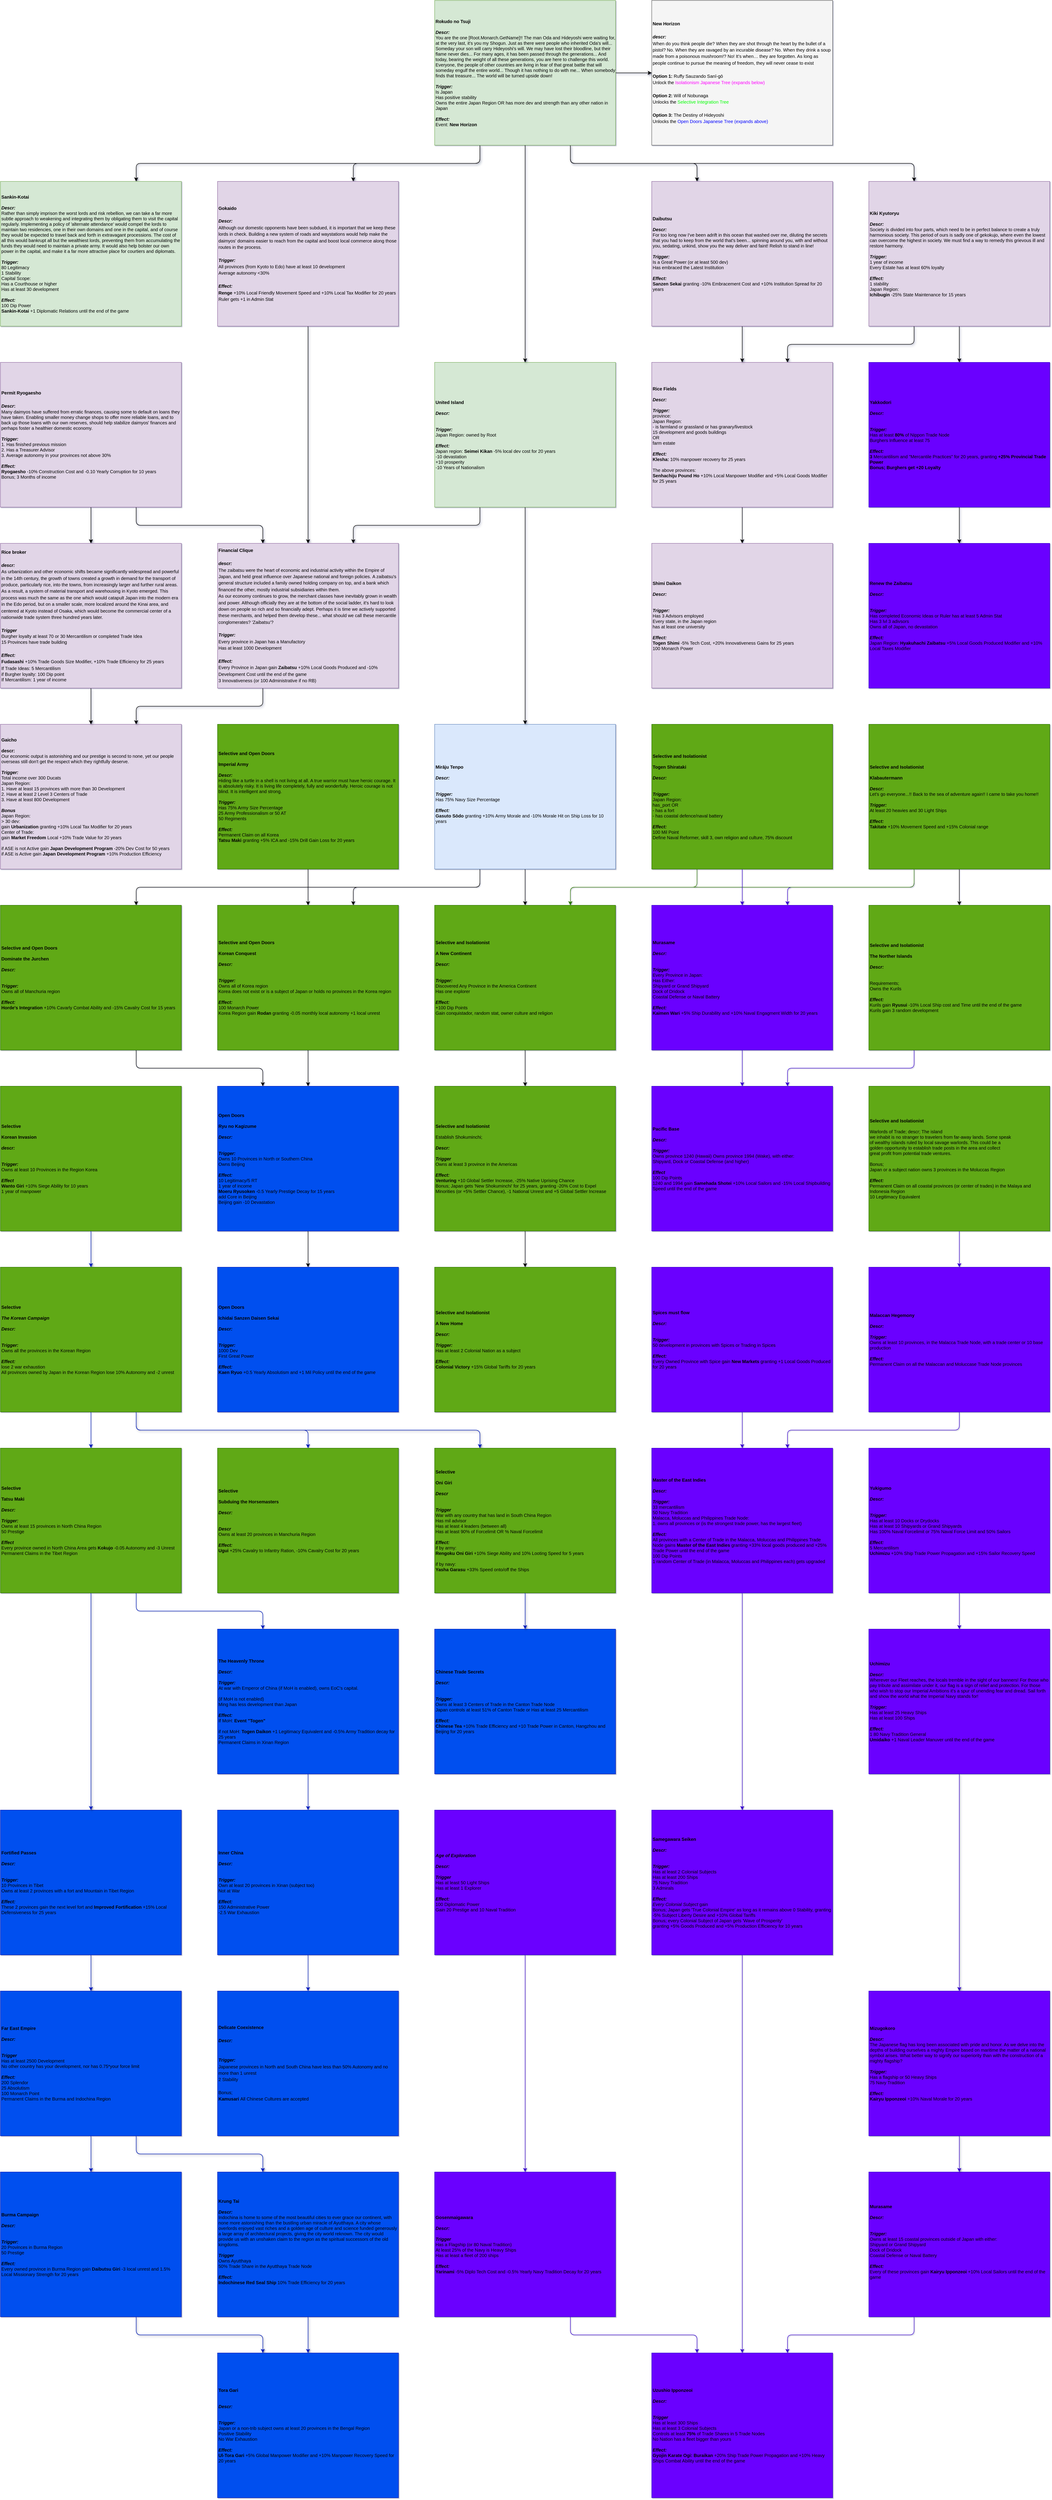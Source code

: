 <mxfile version="13.5.1" type="device" pages="3"><diagram id="V2yhKOk_xlsAycPNelrZ" name="Mission"><mxGraphModel dx="12570" dy="4280" grid="1" gridSize="10" guides="1" tooltips="1" connect="1" arrows="1" fold="1" page="1" pageScale="1" pageWidth="827" pageHeight="1169" background="none" math="0" shadow="1"><root><mxCell id="0"/><mxCell id="1" parent="0"/><mxCell id="eq5Lf40URcWSvIme084I-12" style="edgeStyle=orthogonalEdgeStyle;rounded=1;orthogonalLoop=1;jettySize=auto;html=1;exitX=0.25;exitY=1;exitDx=0;exitDy=0;strokeColor=#000000;entryX=0.75;entryY=0;entryDx=0;entryDy=0;shadow=1;" parent="1" source="eq5Lf40URcWSvIme084I-17" target="eq5Lf40URcWSvIme084I-165" edge="1"><mxGeometry relative="1" as="geometry"><mxPoint x="680" y="400" as="targetPoint"/></mxGeometry></mxCell><mxCell id="eq5Lf40URcWSvIme084I-13" style="edgeStyle=orthogonalEdgeStyle;rounded=1;orthogonalLoop=1;jettySize=auto;html=1;exitX=1;exitY=0.5;exitDx=0;exitDy=0;shadow=1;" parent="1" source="eq5Lf40URcWSvIme084I-17" target="eq5Lf40URcWSvIme084I-168" edge="1"><mxGeometry relative="1" as="geometry"/></mxCell><mxCell id="eq5Lf40URcWSvIme084I-14" style="edgeStyle=orthogonalEdgeStyle;rounded=1;orthogonalLoop=1;jettySize=auto;html=1;exitX=0.75;exitY=1;exitDx=0;exitDy=0;entryX=0.25;entryY=0;entryDx=0;entryDy=0;shadow=1;" parent="1" source="eq5Lf40URcWSvIme084I-17" target="eq5Lf40URcWSvIme084I-181" edge="1"><mxGeometry relative="1" as="geometry"/></mxCell><mxCell id="eq5Lf40URcWSvIme084I-15" style="edgeStyle=orthogonalEdgeStyle;rounded=1;orthogonalLoop=1;jettySize=auto;html=1;exitX=0.75;exitY=1;exitDx=0;exitDy=0;entryX=0.25;entryY=0;entryDx=0;entryDy=0;shadow=1;" parent="1" source="eq5Lf40URcWSvIme084I-17" target="eq5Lf40URcWSvIme084I-171" edge="1"><mxGeometry relative="1" as="geometry"/></mxCell><mxCell id="eq5Lf40URcWSvIme084I-16" style="edgeStyle=orthogonalEdgeStyle;rounded=1;orthogonalLoop=1;jettySize=auto;html=1;exitX=0.25;exitY=1;exitDx=0;exitDy=0;entryX=0.75;entryY=0;entryDx=0;entryDy=0;shadow=1;" parent="1" source="eq5Lf40URcWSvIme084I-17" target="eq5Lf40URcWSvIme084I-182" edge="1"><mxGeometry relative="1" as="geometry"/></mxCell><mxCell id="eq5Lf40URcWSvIme084I-17" value="&lt;div&gt;&lt;b&gt;Rokudo no Tsuji&lt;/b&gt;&lt;br style=&quot;font-size: 10px&quot;&gt;&lt;/div&gt;&lt;div style=&quot;font-size: 10px&quot;&gt;&lt;br style=&quot;font-size: 10px&quot;&gt;&lt;/div&gt;&lt;div style=&quot;font-size: 10px&quot;&gt;&lt;font style=&quot;font-size: 10px&quot;&gt;&lt;span style=&quot;font-size: 10px&quot;&gt;&lt;font style=&quot;font-size: 10px&quot;&gt;&lt;i style=&quot;font-size: 10px&quot;&gt;&lt;b style=&quot;font-size: 10px&quot;&gt;Descr:&lt;/b&gt;&lt;/i&gt;&lt;/font&gt;&lt;/span&gt;&lt;/font&gt;&lt;/div&gt;&lt;div style=&quot;font-size: 10px&quot;&gt;&lt;div style=&quot;font-size: 10px&quot;&gt;&lt;div style=&quot;font-size: 10px&quot;&gt;You are the one [Root.Monarch.GetName]!! The man Oda and Hideyoshi were waiting for, at the very last, it's you my Shogun. Just as there were people who inherited Oda's will... Someday your son will carry Hideyoshi's will. We may have lost their bloodline, but their flame never dies... For many ages, it has been passed through the generations... And today, bearing the weight of all these generations, you are here to challenge this world. Everyone, the people of other countries are living in fear of that great battle that will someday engulf the entire world... Though it has nothing to do with me... When somebody finds that treasure... The world will be turned upside down!&lt;/div&gt;&lt;/div&gt;&lt;/div&gt;&lt;div style=&quot;font-size: 10px&quot;&gt;&lt;font style=&quot;font-size: 10px&quot;&gt;&lt;br style=&quot;font-size: 10px&quot;&gt;&lt;/font&gt;&lt;/div&gt;&lt;div style=&quot;font-size: 10px&quot;&gt;&lt;font style=&quot;font-size: 10px&quot;&gt;&lt;b style=&quot;font-size: 10px&quot;&gt;&lt;i style=&quot;font-size: 10px&quot;&gt;Trigger:&lt;/i&gt;&lt;/b&gt;&lt;/font&gt;&lt;/div&gt;Is Japan&lt;br style=&quot;font-size: 10px&quot;&gt;Has positive stability&lt;br style=&quot;font-size: 10px&quot;&gt;Owns the entire Japan Region OR has more dev and strength than any other nation in Japan&lt;br style=&quot;font-size: 10px&quot;&gt;&lt;div style=&quot;font-size: 10px&quot;&gt;&lt;font style=&quot;font-size: 10px&quot;&gt;&lt;br style=&quot;font-size: 10px&quot;&gt;&lt;/font&gt;&lt;/div&gt;&lt;div style=&quot;font-size: 10px&quot;&gt;&lt;font style=&quot;font-size: 10px&quot;&gt;&lt;font style=&quot;font-size: 10px&quot;&gt;&lt;b style=&quot;font-size: 10px&quot;&gt;&lt;i style=&quot;font-size: 10px&quot;&gt;Effect:&lt;/i&gt;&lt;/b&gt;&lt;/font&gt;&lt;/font&gt;&lt;/div&gt;&lt;div style=&quot;font-size: 10px&quot;&gt;Event: &lt;b&gt;New Horizon&lt;/b&gt;&lt;/div&gt;" style="whiteSpace=wrap;html=1;align=left;fontSize=10;fillColor=#d5e8d4;strokeColor=#82b366;" parent="1" vertex="1"><mxGeometry x="960" width="400" height="320" as="geometry"/></mxCell><mxCell id="eq5Lf40URcWSvIme084I-20" style="edgeStyle=orthogonalEdgeStyle;rounded=1;orthogonalLoop=1;jettySize=auto;html=1;exitX=0.25;exitY=1;exitDx=0;exitDy=0;entryX=0.75;entryY=0;entryDx=0;entryDy=0;fontColor=#000000;" parent="1" source="eq5Lf40URcWSvIme084I-22" target="eq5Lf40URcWSvIme084I-186" edge="1"><mxGeometry relative="1" as="geometry"/></mxCell><mxCell id="eq5Lf40URcWSvIme084I-21" style="edgeStyle=orthogonalEdgeStyle;rounded=1;orthogonalLoop=1;jettySize=auto;html=1;exitX=0.25;exitY=1;exitDx=0;exitDy=0;entryX=0.75;entryY=0;entryDx=0;entryDy=0;fontColor=#000000;" parent="1" source="eq5Lf40URcWSvIme084I-22" target="eq5Lf40URcWSvIme084I-188" edge="1"><mxGeometry relative="1" as="geometry"/></mxCell><mxCell id="eq5Lf40URcWSvIme084I-262" style="edgeStyle=orthogonalEdgeStyle;rounded=1;orthogonalLoop=1;jettySize=auto;html=1;exitX=0.5;exitY=1;exitDx=0;exitDy=0;fontColor=#000000;" parent="1" source="eq5Lf40URcWSvIme084I-22" target="eq5Lf40URcWSvIme084I-246" edge="1"><mxGeometry relative="1" as="geometry"/></mxCell><mxCell id="eq5Lf40URcWSvIme084I-22" value="&lt;div&gt;&lt;b&gt;Mirāju Tenpo&lt;/b&gt;&lt;br style=&quot;font-size: 10px&quot;&gt;&lt;/div&gt;&lt;div style=&quot;font-size: 10px&quot;&gt;&lt;br style=&quot;font-size: 10px&quot;&gt;&lt;/div&gt;&lt;div style=&quot;font-size: 10px&quot;&gt;&lt;font style=&quot;font-size: 10px&quot;&gt;&lt;span style=&quot;font-size: 10px&quot;&gt;&lt;font style=&quot;font-size: 10px&quot;&gt;&lt;i style=&quot;font-size: 10px&quot;&gt;&lt;b style=&quot;font-size: 10px&quot;&gt;Descr:&lt;/b&gt;&lt;/i&gt;&lt;/font&gt;&lt;/span&gt;&lt;/font&gt;&lt;/div&gt;&lt;div style=&quot;font-size: 10px&quot;&gt;&lt;div style=&quot;font-size: 10px&quot;&gt;&lt;br style=&quot;font-size: 10px&quot;&gt;&lt;/div&gt;&lt;/div&gt;&lt;div style=&quot;font-size: 10px&quot;&gt;&lt;font style=&quot;font-size: 10px&quot;&gt;&lt;br style=&quot;font-size: 10px&quot;&gt;&lt;/font&gt;&lt;/div&gt;&lt;div style=&quot;font-size: 10px&quot;&gt;&lt;font style=&quot;font-size: 10px&quot;&gt;&lt;b style=&quot;font-size: 10px&quot;&gt;&lt;i style=&quot;font-size: 10px&quot;&gt;Trigger:&lt;/i&gt;&lt;/b&gt;&lt;/font&gt;&lt;/div&gt;Has 75% Navy Size Percentage&lt;br style=&quot;font-size: 10px&quot;&gt;&lt;div style=&quot;font-size: 10px&quot;&gt;&lt;font style=&quot;font-size: 10px&quot;&gt;&lt;br style=&quot;font-size: 10px&quot;&gt;&lt;/font&gt;&lt;/div&gt;&lt;div style=&quot;font-size: 10px&quot;&gt;&lt;font style=&quot;font-size: 10px&quot;&gt;&lt;font style=&quot;font-size: 10px&quot;&gt;&lt;b style=&quot;font-size: 10px&quot;&gt;&lt;i style=&quot;font-size: 10px&quot;&gt;Effect:&lt;/i&gt;&lt;/b&gt;&lt;/font&gt;&lt;/font&gt;&lt;/div&gt;&lt;div&gt;&lt;b&gt;Gasuto Sōdo&lt;/b&gt;&amp;nbsp;granting +10% Army Morale and -10% Morale Hit on Ship Loss for 10 years&lt;br style=&quot;font-size: 10px&quot;&gt;&lt;/div&gt;&lt;div style=&quot;font-size: 10px&quot;&gt;&lt;br&gt;&lt;/div&gt;" style="whiteSpace=wrap;html=1;align=left;fontSize=10;fillColor=#dae8fc;strokeColor=#6c8ebf;" parent="1" vertex="1"><mxGeometry x="960" y="1600" width="400" height="320" as="geometry"/></mxCell><mxCell id="eq5Lf40URcWSvIme084I-23" style="edgeStyle=orthogonalEdgeStyle;rounded=1;orthogonalLoop=1;jettySize=auto;html=1;exitX=0.5;exitY=1;exitDx=0;exitDy=0;strokeColor=#000000;shadow=1;" parent="1" source="eq5Lf40URcWSvIme084I-25" target="eq5Lf40URcWSvIme084I-22" edge="1"><mxGeometry relative="1" as="geometry"/></mxCell><mxCell id="eq5Lf40URcWSvIme084I-24" style="edgeStyle=orthogonalEdgeStyle;rounded=1;orthogonalLoop=1;jettySize=auto;html=1;exitX=0.25;exitY=1;exitDx=0;exitDy=0;entryX=0.75;entryY=0;entryDx=0;entryDy=0;shadow=1;" parent="1" source="eq5Lf40URcWSvIme084I-25" target="eq5Lf40URcWSvIme084I-167" edge="1"><mxGeometry relative="1" as="geometry"/></mxCell><mxCell id="eq5Lf40URcWSvIme084I-25" value="&lt;div style=&quot;font-size: 10px&quot;&gt;&lt;b style=&quot;font-size: 10px&quot;&gt;United Island&lt;/b&gt;&lt;/div&gt;&lt;div style=&quot;font-size: 10px&quot;&gt;&lt;br style=&quot;font-size: 10px&quot;&gt;&lt;/div&gt;&lt;div style=&quot;font-size: 10px&quot;&gt;&lt;font style=&quot;font-size: 10px&quot;&gt;&lt;span style=&quot;font-size: 10px&quot;&gt;&lt;font style=&quot;font-size: 10px&quot;&gt;&lt;i style=&quot;font-size: 10px&quot;&gt;&lt;b style=&quot;font-size: 10px&quot;&gt;Descr:&lt;/b&gt;&lt;/i&gt;&lt;/font&gt;&lt;/span&gt;&lt;/font&gt;&lt;/div&gt;&lt;div style=&quot;font-size: 10px&quot;&gt;&lt;div style=&quot;font-size: 10px&quot;&gt;&lt;div style=&quot;font-size: 10px&quot;&gt;&lt;br style=&quot;font-size: 10px&quot;&gt;&lt;/div&gt;&lt;/div&gt;&lt;/div&gt;&lt;div style=&quot;font-size: 10px&quot;&gt;&lt;font style=&quot;font-size: 10px&quot;&gt;&lt;br style=&quot;font-size: 10px&quot;&gt;&lt;/font&gt;&lt;/div&gt;&lt;div style=&quot;font-size: 10px&quot;&gt;&lt;font style=&quot;font-size: 10px&quot;&gt;&lt;b style=&quot;font-size: 10px&quot;&gt;&lt;i style=&quot;font-size: 10px&quot;&gt;Trigger:&lt;/i&gt;&lt;/b&gt;&lt;/font&gt;&lt;/div&gt;&lt;div style=&quot;font-size: 10px&quot;&gt;&lt;font style=&quot;font-size: 10px&quot;&gt;&lt;font style=&quot;font-size: 10px&quot;&gt;&lt;span style=&quot;font-size: 10px&quot;&gt;&lt;span style=&quot;font-size: 10px&quot;&gt;Japan Region: owned by Root&lt;/span&gt;&lt;/span&gt;&lt;/font&gt;&lt;/font&gt;&lt;/div&gt;&lt;div style=&quot;font-size: 10px&quot;&gt;&lt;font style=&quot;font-size: 10px&quot;&gt;&lt;font style=&quot;font-size: 10px&quot;&gt;&lt;span style=&quot;font-size: 10px&quot;&gt;&lt;span style=&quot;font-size: 10px&quot;&gt;&lt;br style=&quot;font-size: 10px&quot;&gt;&lt;/span&gt;&lt;/span&gt;&lt;/font&gt;&lt;/font&gt;&lt;/div&gt;&lt;div style=&quot;font-size: 10px&quot;&gt;&lt;font style=&quot;font-size: 10px&quot;&gt;&lt;font style=&quot;font-size: 10px&quot;&gt;&lt;span style=&quot;font-size: 10px&quot;&gt;&lt;i style=&quot;font-weight: bold ; font-size: 10px&quot;&gt;Effect:&lt;/i&gt;&lt;/span&gt;&lt;/font&gt;&lt;/font&gt;&lt;/div&gt;&lt;div&gt;Japan region: &lt;b&gt;Seimei Kikan&lt;/b&gt;&amp;nbsp;-5% local dev cost for 20 years&lt;/div&gt;&lt;div style=&quot;font-size: 10px&quot;&gt;-10 devastation&lt;/div&gt;&lt;div style=&quot;font-size: 10px&quot;&gt;+10 prosperity&lt;/div&gt;&lt;div style=&quot;font-size: 10px&quot;&gt;-10 Years of Nationalism&lt;/div&gt;" style="whiteSpace=wrap;html=1;align=left;fontSize=10;fillColor=#d5e8d4;strokeColor=#82b366;" parent="1" vertex="1"><mxGeometry x="960" y="800" width="400" height="320" as="geometry"/></mxCell><mxCell id="eq5Lf40URcWSvIme084I-33" style="edgeStyle=orthogonalEdgeStyle;rounded=1;orthogonalLoop=1;jettySize=auto;html=1;fontColor=#F0F0F0;shadow=1;" parent="1" source="eq5Lf40URcWSvIme084I-17" target="eq5Lf40URcWSvIme084I-25" edge="1"><mxGeometry relative="1" as="geometry"><mxPoint x="680" y="720" as="sourcePoint"/></mxGeometry></mxCell><mxCell id="eq5Lf40URcWSvIme084I-82" style="edgeStyle=orthogonalEdgeStyle;rounded=1;orthogonalLoop=1;jettySize=auto;html=1;exitX=0.5;exitY=1;exitDx=0;exitDy=0;shadow=1;fillColor=#0050ef;strokeColor=#001DBC;" parent="1" source="eq5Lf40URcWSvIme084I-83" target="eq5Lf40URcWSvIme084I-87" edge="1"><mxGeometry relative="1" as="geometry"/></mxCell><mxCell id="eq5Lf40URcWSvIme084I-83" value="&lt;b&gt;Selective&amp;nbsp;&lt;/b&gt;&lt;b&gt;&lt;br&gt;&lt;br&gt;Korean Invasion&lt;/b&gt;&lt;br&gt;&lt;br&gt;&lt;b&gt;&lt;i&gt;descr:&lt;/i&gt;&lt;/b&gt; &lt;br&gt;&lt;br style=&quot;font-size: 10px&quot;&gt;&lt;br style=&quot;font-size: 10px&quot;&gt;&lt;b&gt;&lt;i&gt;Trigger:&lt;/i&gt;&lt;/b&gt;&lt;br style=&quot;font-size: 10px&quot;&gt;Owns at least 10 Provinces in the Region Korea&lt;br style=&quot;font-size: 10px&quot;&gt;&lt;br style=&quot;font-size: 10px&quot;&gt;&lt;b&gt;&lt;i&gt;Effect&lt;/i&gt;&lt;/b&gt;&lt;br&gt;&lt;b&gt;Wanto Giri&lt;/b&gt;&amp;nbsp;+10% Siege Ability for 10 years&lt;br style=&quot;font-size: 10px&quot;&gt;1 year of manpower" style="whiteSpace=wrap;html=1;fillColor=#60a917;strokeColor=#2D7600;align=left;fontSize=10;" parent="1" vertex="1"><mxGeometry y="2400" width="400" height="320" as="geometry"/></mxCell><mxCell id="eq5Lf40URcWSvIme084I-84" style="edgeStyle=orthogonalEdgeStyle;rounded=1;orthogonalLoop=1;jettySize=auto;html=1;exitX=0.75;exitY=1;exitDx=0;exitDy=0;entryX=0.25;entryY=0;entryDx=0;entryDy=0;shadow=1;fillColor=#0050ef;strokeColor=#001DBC;" parent="1" source="eq5Lf40URcWSvIme084I-87" target="eq5Lf40URcWSvIme084I-115" edge="1"><mxGeometry relative="1" as="geometry"/></mxCell><mxCell id="eq5Lf40URcWSvIme084I-85" style="edgeStyle=orthogonalEdgeStyle;rounded=1;orthogonalLoop=1;jettySize=auto;html=1;exitX=0.75;exitY=1;exitDx=0;exitDy=0;fillColor=#0050ef;strokeColor=#001DBC;" parent="1" source="eq5Lf40URcWSvIme084I-87" target="eq5Lf40URcWSvIme084I-89" edge="1"><mxGeometry relative="1" as="geometry"/></mxCell><mxCell id="eq5Lf40URcWSvIme084I-86" style="edgeStyle=orthogonalEdgeStyle;rounded=1;orthogonalLoop=1;jettySize=auto;html=1;fillColor=#0050ef;strokeColor=#001DBC;" parent="1" source="eq5Lf40URcWSvIme084I-87" target="eq5Lf40URcWSvIme084I-110" edge="1"><mxGeometry relative="1" as="geometry"/></mxCell><mxCell id="eq5Lf40URcWSvIme084I-87" value="&lt;div style=&quot;font-size: 10px&quot;&gt;&lt;b&gt;Selective&amp;nbsp;&lt;/b&gt;&lt;span style=&quot;font-size: 10px&quot;&gt;&lt;br&gt;&lt;/span&gt;&lt;/div&gt;&lt;div style=&quot;font-size: 10px&quot;&gt;&lt;span style=&quot;font-size: 10px&quot;&gt;&lt;br&gt;&lt;/span&gt;&lt;/div&gt;&lt;div style=&quot;font-size: 10px&quot;&gt;&lt;span style=&quot;font-size: 10px&quot;&gt;&lt;b&gt;&lt;i&gt;The Korean Campaign&lt;/i&gt;&lt;/b&gt;&lt;/span&gt;&lt;/div&gt;&lt;div style=&quot;font-size: 10px&quot;&gt;&lt;span style=&quot;font-size: 10px&quot;&gt;&lt;br&gt;&lt;/span&gt;&lt;/div&gt;&lt;div style=&quot;font-size: 10px&quot;&gt;&lt;span style=&quot;font-size: 10px&quot;&gt;&lt;b&gt;&lt;i&gt;Descr:&lt;/i&gt;&lt;/b&gt;&lt;/span&gt;&lt;/div&gt;&lt;div style=&quot;font-size: 10px&quot;&gt;&lt;br&gt;&lt;/div&gt;&lt;div style=&quot;font-size: 10px&quot;&gt;&lt;span style=&quot;font-size: 10px&quot;&gt;&lt;br style=&quot;font-size: 10px&quot;&gt;&lt;/span&gt;&lt;/div&gt;&lt;div style=&quot;font-size: 10px&quot;&gt;&lt;span style=&quot;font-size: 10px&quot;&gt;&lt;b&gt;&lt;i&gt;Trigger:&lt;/i&gt;&lt;/b&gt;&lt;/span&gt;&lt;/div&gt;&lt;div style=&quot;font-size: 10px&quot;&gt;&lt;span&gt;Owns all the provinces in the Korean Region&lt;/span&gt;&lt;/div&gt;&lt;div style=&quot;font-size: 10px&quot;&gt;&lt;span style=&quot;font-size: 10px&quot;&gt;&lt;br style=&quot;font-size: 10px&quot;&gt;&lt;/span&gt;&lt;/div&gt;&lt;div style=&quot;font-size: 10px&quot;&gt;&lt;span style=&quot;font-size: 10px&quot;&gt;&lt;b style=&quot;font-style: italic&quot;&gt;Effect:&lt;/b&gt;&lt;br&gt;lose 2 war exhaustion&lt;/span&gt;&lt;/div&gt;&lt;div style=&quot;font-size: 10px&quot;&gt;&lt;span&gt;All provinces owned by Japan in the Korean Region lose 10% Autonomy and -2 unrest&lt;/span&gt;&lt;br&gt;&lt;/div&gt;" style="whiteSpace=wrap;html=1;fillColor=#60a917;strokeColor=#2D7600;fontSize=10;align=left;" parent="1" vertex="1"><mxGeometry y="2800" width="400" height="320" as="geometry"/></mxCell><mxCell id="eq5Lf40URcWSvIme084I-89" value="&lt;div style=&quot;font-size: 10px&quot;&gt;&lt;b&gt;Selective&amp;nbsp;&lt;/b&gt;&lt;br&gt;&lt;/div&gt;&lt;div style=&quot;font-size: 10px&quot;&gt;&lt;br&gt;&lt;/div&gt;&lt;div style=&quot;font-size: 10px&quot;&gt;&lt;b&gt;Subduing the Horsemasters&lt;/b&gt;&lt;/div&gt;&lt;div style=&quot;font-size: 10px&quot;&gt;&lt;br&gt;&lt;/div&gt;&lt;div style=&quot;font-size: 10px&quot;&gt;&lt;b&gt;&lt;i&gt;Descr:&lt;/i&gt;&lt;/b&gt;&lt;/div&gt;&lt;div style=&quot;font-size: 10px&quot;&gt;&lt;br&gt;&lt;/div&gt;&lt;div style=&quot;font-size: 10px&quot;&gt;&lt;br style=&quot;font-size: 10px&quot;&gt;&lt;/div&gt;&lt;div style=&quot;font-size: 10px&quot;&gt;&lt;b&gt;&lt;i&gt;Descr&lt;/i&gt;&lt;/b&gt;&lt;/div&gt;&lt;div style=&quot;font-size: 10px&quot;&gt;&lt;span&gt;Owns at least 20 provinces in Manchuria Region&lt;/span&gt;&lt;br&gt;&lt;/div&gt;&lt;div style=&quot;font-size: 10px&quot;&gt;&lt;br style=&quot;font-size: 10px&quot;&gt;&lt;/div&gt;&lt;div style=&quot;font-size: 10px&quot;&gt;&lt;b&gt;&lt;i&gt;Effect:&lt;br&gt;&lt;/i&gt;&lt;/b&gt;&lt;b&gt;Ugui&lt;/b&gt;&amp;nbsp;+25% Cavalry to Infantry Ration, -10% Cavalry Cost for 20 years&lt;/div&gt;" style="whiteSpace=wrap;html=1;fillColor=#60a917;strokeColor=#2D7600;fontSize=10;align=left;" parent="1" vertex="1"><mxGeometry x="480" y="3200" width="400" height="320" as="geometry"/></mxCell><mxCell id="1yUseZdQnYiwmhIH8qgj-3" style="edgeStyle=orthogonalEdgeStyle;rounded=0;orthogonalLoop=1;jettySize=auto;html=1;exitX=0.5;exitY=1;exitDx=0;exitDy=0;fontColor=#000000;fillColor=#0050ef;strokeColor=#001DBC;" parent="1" source="eq5Lf40URcWSvIme084I-91" target="eq5Lf40URcWSvIme084I-96" edge="1"><mxGeometry relative="1" as="geometry"/></mxCell><mxCell id="eq5Lf40URcWSvIme084I-91" value="&lt;div style=&quot;font-size: 10px&quot;&gt;&lt;span style=&quot;font-size: 10px&quot;&gt;&lt;b&gt;The Heavenly Throne&lt;/b&gt;&lt;/span&gt;&lt;/div&gt;&lt;div style=&quot;font-size: 10px&quot;&gt;&lt;span style=&quot;font-size: 10px&quot;&gt;&lt;br&gt;&lt;/span&gt;&lt;/div&gt;&lt;div style=&quot;font-size: 10px&quot;&gt;&lt;span style=&quot;font-size: 10px&quot;&gt;&lt;b&gt;&lt;i&gt;Descr:&lt;/i&gt;&lt;/b&gt;&lt;/span&gt;&lt;/div&gt;&lt;div style=&quot;font-size: 10px&quot;&gt;&lt;span style=&quot;font-size: 10px&quot;&gt;&lt;br style=&quot;font-size: 10px&quot;&gt;&lt;/span&gt;&lt;/div&gt;&lt;div style=&quot;font-size: 10px&quot;&gt;&lt;span style=&quot;font-size: 10px&quot;&gt;&lt;b&gt;&lt;i&gt;Trigger:&lt;/i&gt;&lt;/b&gt;&lt;/span&gt;&lt;/div&gt;&lt;div style=&quot;font-size: 10px&quot;&gt;At war with Emperor of China (if MoH is enabled), owns EoC's capital.&lt;/div&gt;&lt;div style=&quot;font-size: 10px&quot;&gt;&lt;span&gt;&lt;br&gt;&lt;/span&gt;&lt;/div&gt;&lt;div style=&quot;font-size: 10px&quot;&gt;&lt;span&gt;(if MoH is not enabled)&lt;/span&gt;&lt;br&gt;&lt;/div&gt;&lt;div style=&quot;font-size: 10px&quot;&gt;Ming has less development than Japan&lt;/div&gt;&lt;div style=&quot;font-size: 10px&quot;&gt;&lt;br&gt;&lt;/div&gt;&lt;div style=&quot;font-size: 10px&quot;&gt;&lt;b&gt;&lt;i&gt;Effect:&lt;/i&gt;&lt;/b&gt;&lt;/div&gt;If MoH: &lt;b&gt;Event &quot;Togen&quot;&lt;/b&gt;&lt;br&gt;&lt;br&gt;if not MoH: &lt;b&gt;Togen Daikon&lt;/b&gt;&amp;nbsp;+1 Legitimacy Equivalent and -0.5% Army Tradition decay for 25 years&lt;br&gt;&lt;div style=&quot;font-size: 10px&quot;&gt;Permanent Claims in Xinan Region&lt;br&gt;&lt;/div&gt;" style="whiteSpace=wrap;html=1;fillColor=#0050ef;strokeColor=#001DBC;fontSize=10;align=left;" parent="1" vertex="1"><mxGeometry x="480" y="3600" width="400" height="320" as="geometry"/></mxCell><mxCell id="eq5Lf40URcWSvIme084I-95" style="edgeStyle=orthogonalEdgeStyle;rounded=1;orthogonalLoop=1;jettySize=auto;html=1;fontColor=#000000;fillColor=#0050ef;strokeColor=#001DBC;" parent="1" source="eq5Lf40URcWSvIme084I-96" target="eq5Lf40URcWSvIme084I-97" edge="1"><mxGeometry relative="1" as="geometry"/></mxCell><mxCell id="eq5Lf40URcWSvIme084I-96" value="&lt;div style=&quot;font-size: 10px&quot;&gt;&lt;span style=&quot;font-size: 10px&quot;&gt;&lt;b&gt;Inner China&lt;/b&gt;&lt;/span&gt;&lt;/div&gt;&lt;div style=&quot;font-size: 10px&quot;&gt;&lt;span style=&quot;font-size: 10px&quot;&gt;&lt;br&gt;&lt;/span&gt;&lt;/div&gt;&lt;div style=&quot;font-size: 10px&quot;&gt;&lt;span style=&quot;font-size: 10px&quot;&gt;&lt;b&gt;&lt;i&gt;Descr:&lt;br&gt;&lt;/i&gt;&lt;/b&gt;&lt;br&gt;&lt;/span&gt;&lt;/div&gt;&lt;div style=&quot;font-size: 10px&quot;&gt;&lt;span style=&quot;font-size: 10px&quot;&gt;&lt;br style=&quot;font-size: 10px&quot;&gt;&lt;/span&gt;&lt;/div&gt;&lt;div style=&quot;font-size: 10px&quot;&gt;&lt;span style=&quot;font-size: 10px&quot;&gt;&lt;b&gt;&lt;i&gt;Trigger:&lt;/i&gt;&lt;/b&gt;&lt;/span&gt;&lt;/div&gt;&lt;div style=&quot;font-size: 10px&quot;&gt;&lt;span style=&quot;font-size: 10px&quot;&gt;Own at least 20 provinces in Xinan (subject too)&lt;br&gt;Not at War&lt;/span&gt;&lt;/div&gt;&lt;div style=&quot;font-size: 10px&quot;&gt;&lt;span style=&quot;font-size: 10px&quot;&gt;&lt;br&gt;&lt;/span&gt;&lt;/div&gt;&lt;div style=&quot;font-size: 10px&quot;&gt;&lt;span style=&quot;font-size: 10px&quot;&gt;&lt;b&gt;&lt;i&gt;Effect:&lt;/i&gt;&lt;/b&gt;&lt;/span&gt;&lt;/div&gt;&lt;div style=&quot;font-size: 10px&quot;&gt;&lt;span style=&quot;font-size: 10px&quot;&gt;150 Administrative Power&lt;/span&gt;&lt;/div&gt;&lt;div style=&quot;font-size: 10px&quot;&gt;&lt;span style=&quot;font-size: 10px&quot;&gt;-2.5 War Exhaustion&lt;/span&gt;&lt;/div&gt;" style="whiteSpace=wrap;html=1;fillColor=#0050ef;strokeColor=#001DBC;fontSize=10;align=left;" parent="1" vertex="1"><mxGeometry x="480" y="4000" width="400" height="320" as="geometry"/></mxCell><mxCell id="eq5Lf40URcWSvIme084I-97" value="&lt;div style=&quot;line-height: 14.4px&quot;&gt;&lt;b style=&quot;font-size: 10px&quot;&gt;Delicate&amp;nbsp;&lt;/b&gt;&lt;span&gt;&lt;b&gt;Coexistence&lt;/b&gt;&lt;/span&gt;&lt;/div&gt;&lt;div style=&quot;font-size: 10px ; line-height: 14.4px&quot;&gt;&lt;br&gt;&lt;/div&gt;&lt;div style=&quot;font-size: 10px ; line-height: 14.4px&quot;&gt;&lt;b&gt;&lt;i&gt;Descr:&lt;/i&gt;&lt;/b&gt;&lt;/div&gt;&lt;div style=&quot;font-size: 10px ; line-height: 14.4px&quot;&gt;&lt;br&gt;&lt;/div&gt;&lt;div style=&quot;font-size: 10px ; line-height: 14.4px&quot;&gt;&lt;br style=&quot;font-size: 10px&quot;&gt;&lt;/div&gt;&lt;div style=&quot;font-size: 10px ; line-height: 14.4px&quot;&gt;&lt;b&gt;&lt;i&gt;Trigger:&lt;/i&gt;&lt;/b&gt;&lt;/div&gt;&lt;div style=&quot;font-size: 10px ; line-height: 14.4px&quot;&gt;Japanese provinces in North and South China have less than 50% Autonomy and no more than 1 unrest&lt;/div&gt;&lt;div style=&quot;font-size: 10px ; line-height: 14.4px&quot;&gt;2 Stability&lt;/div&gt;&lt;div style=&quot;font-size: 10px ; line-height: 14.4px&quot;&gt;&lt;br style=&quot;font-size: 10px&quot;&gt;&lt;/div&gt;&lt;div style=&quot;font-size: 10px ; line-height: 14.4px&quot;&gt;Bonus;&amp;nbsp;&lt;/div&gt;&lt;div style=&quot;font-size: 10px ; line-height: 14.4px&quot;&gt;&lt;b&gt;Kamusari&amp;nbsp;&lt;/b&gt;All Chinese Cultures are accepted&lt;/div&gt;" style="whiteSpace=wrap;html=1;fillColor=#0050ef;strokeColor=#001DBC;fontSize=10;align=left;labelBackgroundColor=none;" parent="1" vertex="1"><mxGeometry x="480" y="4400" width="400" height="320" as="geometry"/></mxCell><mxCell id="eq5Lf40URcWSvIme084I-98" style="edgeStyle=orthogonalEdgeStyle;rounded=1;orthogonalLoop=1;jettySize=auto;html=1;shadow=1;fillColor=#0050ef;strokeColor=#001DBC;" parent="1" source="eq5Lf40URcWSvIme084I-99" target="eq5Lf40URcWSvIme084I-102" edge="1"><mxGeometry relative="1" as="geometry"/></mxCell><mxCell id="eq5Lf40URcWSvIme084I-99" value="&lt;div style=&quot;font-size: 10px&quot;&gt;&lt;span style=&quot;font-size: 10px&quot;&gt;&lt;b&gt;Fortified Passes&lt;/b&gt;&lt;/span&gt;&lt;/div&gt;&lt;div style=&quot;font-size: 10px&quot;&gt;&lt;span style=&quot;font-size: 10px&quot;&gt;&lt;br&gt;&lt;/span&gt;&lt;/div&gt;&lt;div style=&quot;font-size: 10px&quot;&gt;&lt;span style=&quot;font-size: 10px&quot;&gt;&lt;b&gt;&lt;i&gt;Descr:&lt;/i&gt;&lt;/b&gt;&lt;/span&gt;&lt;/div&gt;&lt;div style=&quot;font-size: 10px&quot;&gt;&lt;br&gt;&lt;/div&gt;&lt;div style=&quot;font-size: 10px&quot;&gt;&lt;span style=&quot;font-size: 10px&quot;&gt;&lt;br style=&quot;font-size: 10px&quot;&gt;&lt;/span&gt;&lt;/div&gt;&lt;div style=&quot;font-size: 10px&quot;&gt;&lt;span style=&quot;font-size: 10px&quot;&gt;&lt;b&gt;&lt;i&gt;Trigger:&lt;/i&gt;&lt;/b&gt;&lt;/span&gt;&lt;/div&gt;&lt;div style=&quot;font-size: 10px&quot;&gt;&lt;span&gt;10 Provinces in Tibet&lt;/span&gt;&lt;/div&gt;&lt;div style=&quot;font-size: 10px&quot;&gt;Owns at least 2 provinces with a fort and Mountain in Tibet Region&lt;/div&gt;&lt;div style=&quot;font-size: 10px&quot;&gt;&lt;span style=&quot;font-size: 10px&quot;&gt;&lt;br style=&quot;font-size: 10px&quot;&gt;&lt;/span&gt;&lt;/div&gt;&lt;div style=&quot;font-size: 10px&quot;&gt;&lt;span style=&quot;font-size: 10px&quot;&gt;&lt;b&gt;&lt;i&gt;Effect:&lt;/i&gt;&lt;/b&gt;&lt;/span&gt;&lt;/div&gt;&lt;div style=&quot;font-size: 10px&quot;&gt;&lt;span style=&quot;font-size: 10px&quot;&gt;These 2 provinces gain the next level fort and &lt;b&gt;Improved Fortification&lt;/b&gt;&amp;nbsp;+15% Local Defensiveness for 25 years&lt;/span&gt;&lt;/div&gt;" style="whiteSpace=wrap;html=1;fillColor=#0050ef;strokeColor=#001DBC;fontSize=10;align=left;" parent="1" vertex="1"><mxGeometry y="4000" width="400" height="320" as="geometry"/></mxCell><mxCell id="eq5Lf40URcWSvIme084I-100" value="" style="edgeStyle=orthogonalEdgeStyle;rounded=1;orthogonalLoop=1;jettySize=auto;html=1;shadow=1;fillColor=#0050ef;strokeColor=#001DBC;" parent="1" source="eq5Lf40URcWSvIme084I-102" target="eq5Lf40URcWSvIme084I-104" edge="1"><mxGeometry relative="1" as="geometry"/></mxCell><mxCell id="eq5Lf40URcWSvIme084I-101" style="edgeStyle=orthogonalEdgeStyle;rounded=1;orthogonalLoop=1;jettySize=auto;html=1;exitX=0.75;exitY=1;exitDx=0;exitDy=0;entryX=0.25;entryY=0;entryDx=0;entryDy=0;shadow=1;fillColor=#0050ef;strokeColor=#001DBC;" parent="1" source="eq5Lf40URcWSvIme084I-102" target="eq5Lf40URcWSvIme084I-106" edge="1"><mxGeometry relative="1" as="geometry"/></mxCell><mxCell id="eq5Lf40URcWSvIme084I-102" value="&lt;div style=&quot;font-size: 10px&quot;&gt;&lt;b&gt;Far East Empire&lt;/b&gt;&lt;/div&gt;&lt;div style=&quot;font-size: 10px&quot;&gt;&lt;span style=&quot;font-size: 10px&quot;&gt;&lt;br&gt;&lt;/span&gt;&lt;/div&gt;&lt;div style=&quot;font-size: 10px&quot;&gt;&lt;span style=&quot;font-size: 10px&quot;&gt;&lt;b&gt;&lt;i&gt;Descr:&lt;/i&gt;&lt;/b&gt;&lt;/span&gt;&lt;/div&gt;&lt;div style=&quot;font-size: 10px&quot;&gt;&lt;br&gt;&lt;/div&gt;&lt;div style=&quot;font-size: 10px&quot;&gt;&lt;span style=&quot;font-size: 10px&quot;&gt;&lt;br style=&quot;font-size: 10px&quot;&gt;&lt;/span&gt;&lt;/div&gt;&lt;div style=&quot;font-size: 10px&quot;&gt;&lt;span style=&quot;font-size: 10px&quot;&gt;&lt;b&gt;&lt;i&gt;Trigger&lt;/i&gt;&lt;/b&gt;&lt;/span&gt;&lt;/div&gt;&lt;div style=&quot;font-size: 10px&quot;&gt;&lt;span&gt;Has at least 2500 Development&lt;/span&gt;&lt;br&gt;&lt;/div&gt;&lt;div style=&quot;font-size: 10px&quot;&gt;&lt;span style=&quot;font-size: 10px&quot;&gt;No other country has your development, nor has 0.75*your force limit&lt;/span&gt;&lt;/div&gt;&lt;div style=&quot;font-size: 10px&quot;&gt;&lt;span style=&quot;font-size: 10px&quot;&gt;&lt;br&gt;&lt;/span&gt;&lt;/div&gt;&lt;div style=&quot;font-size: 10px&quot;&gt;&lt;b&gt;&lt;i&gt;Effect:&lt;/i&gt;&lt;/b&gt;&lt;/div&gt;&lt;div style=&quot;font-size: 10px&quot;&gt;200 Splendor&lt;/div&gt;&lt;div style=&quot;font-size: 10px&quot;&gt;25 Absolutism&lt;/div&gt;&lt;div style=&quot;font-size: 10px&quot;&gt;100 Monarch Point&lt;/div&gt;&lt;div style=&quot;font-size: 10px&quot;&gt;Permanent Claims in the Burma and Indochina Region&lt;/div&gt;" style="whiteSpace=wrap;html=1;fillColor=#0050ef;strokeColor=#001DBC;fontSize=10;align=left;" parent="1" vertex="1"><mxGeometry y="4400" width="400" height="320" as="geometry"/></mxCell><mxCell id="eq5Lf40URcWSvIme084I-103" style="edgeStyle=orthogonalEdgeStyle;rounded=1;orthogonalLoop=1;jettySize=auto;html=1;exitX=0.75;exitY=1;exitDx=0;exitDy=0;entryX=0.25;entryY=0;entryDx=0;entryDy=0;shadow=1;fillColor=#0050ef;strokeColor=#001DBC;" parent="1" source="eq5Lf40URcWSvIme084I-104" target="eq5Lf40URcWSvIme084I-107" edge="1"><mxGeometry relative="1" as="geometry"/></mxCell><mxCell id="eq5Lf40URcWSvIme084I-104" value="&lt;div style=&quot;font-size: 10px&quot;&gt;&lt;b&gt;Burma Campaign&lt;/b&gt;&lt;/div&gt;&lt;div style=&quot;font-size: 10px&quot;&gt;&lt;br&gt;&lt;/div&gt;&lt;div style=&quot;font-size: 10px&quot;&gt;&lt;b&gt;&lt;i&gt;Descr:&lt;/i&gt;&lt;/b&gt;&lt;/div&gt;&lt;div style=&quot;font-size: 10px&quot;&gt;&lt;br&gt;&lt;/div&gt;&lt;div style=&quot;font-size: 10px&quot;&gt;&lt;br style=&quot;font-size: 10px&quot;&gt;&lt;b&gt;&lt;i&gt;Trigger:&lt;/i&gt;&lt;/b&gt;&lt;br style=&quot;font-size: 10px&quot;&gt;20 Provinces in Burma Region&lt;/div&gt;&lt;div style=&quot;font-size: 10px&quot;&gt;50 Prestige&lt;br style=&quot;font-size: 10px&quot;&gt;&lt;br&gt;&lt;b&gt;&lt;i&gt;Effect:&lt;/i&gt;&lt;/b&gt;&lt;/div&gt;&lt;div style=&quot;font-size: 10px&quot;&gt;Every owned province in Burma Region gain&amp;nbsp;&lt;b&gt;Daibutsu Giri&lt;/b&gt;&amp;nbsp;-3 local unrest and 1.5% Local Missionary Strength for 20 years&lt;br style=&quot;font-size: 10px&quot;&gt;&lt;/div&gt;" style="whiteSpace=wrap;html=1;fillColor=#0050ef;strokeColor=#001DBC;fontSize=10;align=left;labelBackgroundColor=none;" parent="1" vertex="1"><mxGeometry y="4800" width="400" height="320" as="geometry"/></mxCell><mxCell id="eq5Lf40URcWSvIme084I-105" style="edgeStyle=orthogonalEdgeStyle;rounded=1;orthogonalLoop=1;jettySize=auto;html=1;exitX=0.5;exitY=1;exitDx=0;exitDy=0;shadow=1;fillColor=#0050ef;strokeColor=#001DBC;" parent="1" source="eq5Lf40URcWSvIme084I-106" target="eq5Lf40URcWSvIme084I-107" edge="1"><mxGeometry relative="1" as="geometry"/></mxCell><mxCell id="eq5Lf40URcWSvIme084I-106" value="&lt;div style=&quot;font-size: 10px&quot;&gt;&lt;b&gt;Krung Tai&lt;/b&gt;&lt;/div&gt;&lt;div style=&quot;font-size: 10px&quot;&gt;&lt;br&gt;&lt;/div&gt;&lt;div style=&quot;font-size: 10px&quot;&gt;&lt;b&gt;&lt;i&gt;Descr:&lt;/i&gt;&lt;/b&gt;&lt;/div&gt;&lt;div style=&quot;font-size: 10px&quot;&gt;Indochina is home to some of the most beautiful cities to ever grace our continent, with none more astonishing than the bustling urban miracle of Ayutthaya. A city whose overlords enjoyed vast riches and a golden age of culture and science funded generously a large array of architectural projects, giving the city world reknown. The city would provide us with an unshaken claim to the region as the spiritual successors of the old kingdoms.&lt;br style=&quot;font-size: 10px&quot;&gt;&lt;br style=&quot;font-size: 10px&quot;&gt;&lt;b&gt;&lt;i&gt;Trigger&lt;/i&gt;&lt;/b&gt;&lt;br style=&quot;font-size: 10px&quot;&gt;Owns Ayutthaya&lt;/div&gt;&lt;div style=&quot;font-size: 10px&quot;&gt;50% Trade Share in the Ayutthaya Trade Node&lt;br style=&quot;font-size: 10px&quot;&gt;&lt;br style=&quot;font-size: 10px&quot;&gt;&lt;b&gt;&lt;i&gt;Effect:&lt;br&gt;&lt;/i&gt;Indochinese Red Seal Ship&lt;/b&gt;&amp;nbsp;10% Trade Efficiency for 20 years&lt;br style=&quot;font-size: 10px&quot;&gt;&lt;br style=&quot;font-size: 10px&quot;&gt;&lt;/div&gt;" style="whiteSpace=wrap;html=1;fillColor=#0050ef;strokeColor=#001DBC;fontSize=10;align=left;labelBackgroundColor=none;" parent="1" vertex="1"><mxGeometry x="480" y="4800" width="400" height="320" as="geometry"/></mxCell><mxCell id="eq5Lf40URcWSvIme084I-107" value="&lt;b&gt;Tora Gari&lt;/b&gt;&lt;div style=&quot;font-size: 10px&quot;&gt;&lt;br&gt;&lt;/div&gt;&lt;div style=&quot;font-size: 10px&quot;&gt;&lt;br&gt;&lt;/div&gt;&lt;div style=&quot;font-size: 10px&quot;&gt;&lt;b&gt;&lt;i&gt;Descr:&lt;/i&gt;&lt;/b&gt;&lt;/div&gt;&lt;div style=&quot;font-size: 10px&quot;&gt;&lt;br style=&quot;font-size: 10px&quot;&gt;&lt;br style=&quot;font-size: 10px&quot;&gt;&lt;b&gt;&lt;i&gt;Trigger:&lt;/i&gt;&lt;/b&gt;&lt;br style=&quot;font-size: 10px&quot;&gt;Japan or a non-trib subject owns at least 20 provinces in the Bengal Region&lt;/div&gt;&lt;div style=&quot;font-size: 10px&quot;&gt;Positive Stability&lt;/div&gt;&lt;div style=&quot;font-size: 10px&quot;&gt;No War Exhaustion&lt;br style=&quot;font-size: 10px&quot;&gt;&lt;br&gt;&lt;b&gt;&lt;i&gt;Effect:&lt;/i&gt;&lt;/b&gt;&lt;br style=&quot;font-size: 10px&quot;&gt;&lt;b&gt;Ul-Tora Gari&lt;/b&gt;&amp;nbsp;+5% Global Manpower Modifier and +10% Manpower Recovery Speed for 20 years&lt;br&gt;&lt;/div&gt;" style="whiteSpace=wrap;html=1;fillColor=#0050ef;strokeColor=#001DBC;align=left;fontSize=10;labelBackgroundColor=none;" parent="1" vertex="1"><mxGeometry x="480" y="5200" width="400" height="320" as="geometry"/></mxCell><mxCell id="eq5Lf40URcWSvIme084I-108" style="edgeStyle=orthogonalEdgeStyle;rounded=1;orthogonalLoop=1;jettySize=auto;html=1;shadow=1;fillColor=#0050ef;strokeColor=#001DBC;" parent="1" source="eq5Lf40URcWSvIme084I-110" target="eq5Lf40URcWSvIme084I-99" edge="1"><mxGeometry relative="1" as="geometry"/></mxCell><mxCell id="1yUseZdQnYiwmhIH8qgj-5" style="edgeStyle=orthogonalEdgeStyle;rounded=1;orthogonalLoop=1;jettySize=auto;html=1;exitX=0.75;exitY=1;exitDx=0;exitDy=0;entryX=0.25;entryY=0;entryDx=0;entryDy=0;fontColor=#000000;fillColor=#0050ef;strokeColor=#001DBC;" parent="1" source="eq5Lf40URcWSvIme084I-110" target="eq5Lf40URcWSvIme084I-91" edge="1"><mxGeometry relative="1" as="geometry"/></mxCell><mxCell id="eq5Lf40URcWSvIme084I-110" value="&lt;div style=&quot;font-size: 10px&quot;&gt;&lt;b&gt;Selective&amp;nbsp;&lt;/b&gt;&lt;br&gt;&lt;/div&gt;&lt;div style=&quot;font-size: 10px&quot;&gt;&lt;br&gt;&lt;/div&gt;&lt;div&gt;&lt;b&gt;Tatsu Maki&lt;/b&gt;&lt;br&gt;&lt;/div&gt;&lt;div style=&quot;font-size: 10px&quot;&gt;&lt;br&gt;&lt;/div&gt;&lt;div style=&quot;font-size: 10px&quot;&gt;&lt;b&gt;&lt;i&gt;Descr:&lt;/i&gt;&lt;/b&gt;&lt;/div&gt;&lt;div style=&quot;font-size: 10px&quot;&gt;&lt;br&gt;&lt;/div&gt;&lt;div style=&quot;font-size: 10px&quot;&gt;&lt;span&gt;&lt;b&gt;&lt;i&gt;Trigger:&lt;/i&gt;&lt;/b&gt;&lt;/span&gt;&lt;/div&gt;&lt;div style=&quot;font-size: 10px&quot;&gt;&lt;span&gt;Owns at least 15 provinces in North China Region&lt;/span&gt;&lt;br&gt;&lt;/div&gt;&lt;div style=&quot;font-size: 10px&quot;&gt;50 Prestige&lt;/div&gt;&lt;div style=&quot;font-size: 10px&quot;&gt;&lt;br style=&quot;font-size: 10px&quot;&gt;&lt;/div&gt;&lt;div style=&quot;font-size: 10px&quot;&gt;&lt;b&gt;&lt;i&gt;Effect&lt;/i&gt;&lt;/b&gt;&lt;/div&gt;&lt;div style=&quot;font-size: 10px&quot;&gt;Every province owned in North China Area gets &lt;b&gt;Kokujo&lt;/b&gt;&amp;nbsp;-0.05 Autonomy and -3 Unrest&lt;/div&gt;&lt;div style=&quot;font-size: 10px&quot;&gt;Permanent Claims in the Tibet Region&lt;br style=&quot;font-size: 10px&quot;&gt;&lt;/div&gt;" style="whiteSpace=wrap;html=1;fillColor=#60a917;strokeColor=#2D7600;fontSize=10;align=left;" parent="1" vertex="1"><mxGeometry y="3200" width="400" height="320" as="geometry"/></mxCell><mxCell id="eq5Lf40URcWSvIme084I-113" value="&lt;div style=&quot;font-size: 10px&quot;&gt;&lt;b&gt;Chinese Trade Secrets&lt;br&gt;&lt;/b&gt;&lt;br&gt;&lt;/div&gt;&lt;div style=&quot;font-size: 10px&quot;&gt;&lt;b&gt;&lt;i&gt;Descr:&lt;br&gt;&lt;/i&gt;&lt;/b&gt;&lt;br&gt;&lt;/div&gt;&lt;div style=&quot;font-size: 10px&quot;&gt;&lt;br style=&quot;font-size: 10px&quot;&gt;&lt;/div&gt;&lt;div style=&quot;font-size: 10px&quot;&gt;&lt;b&gt;&lt;i&gt;Trigger:&lt;/i&gt;&lt;/b&gt;&lt;/div&gt;&lt;div style=&quot;font-size: 10px&quot;&gt;&lt;span&gt;Owns at least 3 Centers of Trade in the Canton Trade Node&lt;/span&gt;&lt;br&gt;&lt;/div&gt;&lt;div style=&quot;font-size: 10px&quot;&gt;Japan controls at least 51% of Canton Trade or&amp;nbsp;&lt;span&gt;Has at least 25 Mercantilism&lt;/span&gt;&lt;/div&gt;&lt;div style=&quot;font-size: 10px&quot;&gt;&lt;span&gt;&lt;br&gt;&lt;/span&gt;&lt;/div&gt;&lt;div style=&quot;font-size: 10px&quot;&gt;&lt;span&gt;&lt;b&gt;&lt;i&gt;Effect:&lt;/i&gt;&lt;/b&gt;&lt;/span&gt;&lt;/div&gt;&lt;div style=&quot;font-size: 10px&quot;&gt;&lt;span&gt;&lt;b&gt;Chinese Tea&lt;/b&gt;&amp;nbsp;+10% Trade Efficiency and +10 Trade Power in Canton, Hangzhou and Beijing for 20 years&lt;/span&gt;&lt;/div&gt;" style="whiteSpace=wrap;html=1;fillColor=#0050ef;strokeColor=#001DBC;fontSize=10;align=left;" parent="1" vertex="1"><mxGeometry x="960" y="3600" width="400" height="320" as="geometry"/></mxCell><mxCell id="eq5Lf40URcWSvIme084I-114" style="edgeStyle=orthogonalEdgeStyle;rounded=1;orthogonalLoop=1;jettySize=auto;html=1;exitX=0.5;exitY=1;exitDx=0;exitDy=0;shadow=1;fillColor=#0050ef;strokeColor=#001DBC;" parent="1" source="eq5Lf40URcWSvIme084I-115" target="eq5Lf40URcWSvIme084I-113" edge="1"><mxGeometry relative="1" as="geometry"/></mxCell><mxCell id="eq5Lf40URcWSvIme084I-115" value="&lt;b&gt;Selective&amp;nbsp;&lt;/b&gt;&lt;br&gt;&lt;br&gt;&lt;b&gt;Oni Giri&lt;br&gt;&lt;/b&gt;&lt;br&gt;&lt;b&gt;&lt;i&gt;Descr&lt;br&gt;&lt;/i&gt;&lt;/b&gt;&lt;br style=&quot;font-size: 10px&quot;&gt;&lt;br&gt;&lt;b&gt;&lt;i&gt;Trigger&lt;/i&gt;&lt;/b&gt;&lt;br style=&quot;font-size: 10px&quot;&gt;War with any country that has land in South China Region&lt;br style=&quot;font-size: 10px&quot;&gt;Has mil advisor&lt;br style=&quot;font-size: 10px&quot;&gt;Has at least 4 leaders (between all)&lt;br style=&quot;font-size: 10px&quot;&gt;&lt;div style=&quot;font-size: 10px&quot;&gt;Has at least 90% of Forcelimit OR&amp;nbsp;&lt;span&gt;% Naval Forcelimit&lt;/span&gt;&lt;/div&gt;&lt;br style=&quot;font-size: 10px&quot;&gt;&lt;i style=&quot;font-weight: bold&quot;&gt;Effect:&lt;br&gt;&lt;/i&gt;if by army:&lt;br&gt;&lt;b&gt;Rengoku Oni Giri&lt;/b&gt;&amp;nbsp;+10% Siege Ability and 10% Looting Speed for 5 years&lt;br&gt;&lt;br&gt;if by navy:&lt;br&gt;&lt;b&gt;Yasha Garasu&lt;/b&gt;&amp;nbsp;+33% Speed onto/off the Ships" style="whiteSpace=wrap;html=1;fillColor=#60a917;strokeColor=#2D7600;align=left;fontSize=10;" parent="1" vertex="1"><mxGeometry x="960" y="3200" width="400" height="320" as="geometry"/></mxCell><mxCell id="eq5Lf40URcWSvIme084I-158" style="edgeStyle=orthogonalEdgeStyle;rounded=1;orthogonalLoop=1;jettySize=auto;html=1;exitX=0.5;exitY=1;exitDx=0;exitDy=0;strokeColor=#000000;shadow=1;" parent="1" source="eq5Lf40URcWSvIme084I-160" target="eq5Lf40URcWSvIme084I-163" edge="1"><mxGeometry relative="1" as="geometry"/></mxCell><mxCell id="eq5Lf40URcWSvIme084I-159" style="edgeStyle=orthogonalEdgeStyle;rounded=1;orthogonalLoop=1;jettySize=auto;html=1;exitX=0.75;exitY=1;exitDx=0;exitDy=0;entryX=0.25;entryY=0;entryDx=0;entryDy=0;shadow=1;" parent="1" source="eq5Lf40URcWSvIme084I-160" target="eq5Lf40URcWSvIme084I-167" edge="1"><mxGeometry relative="1" as="geometry"/></mxCell><mxCell id="eq5Lf40URcWSvIme084I-160" value="&lt;div style=&quot;font-size: 10px;&quot;&gt;&lt;span style=&quot;line-height: 14.4px; font-size: 10px;&quot;&gt;&lt;b style=&quot;font-size: 10px;&quot;&gt;Permit Ryogaesho&lt;/b&gt;&lt;/span&gt;&lt;/div&gt;&lt;div style=&quot;font-size: 10px;&quot;&gt;&lt;span style=&quot;line-height: 14.4px; font-size: 10px;&quot;&gt;&lt;br style=&quot;font-size: 10px;&quot;&gt;&lt;/span&gt;&lt;/div&gt;&lt;div style=&quot;font-size: 10px;&quot;&gt;&lt;span style=&quot;line-height: 14.4px; font-size: 10px;&quot;&gt;&lt;b style=&quot;font-size: 10px;&quot;&gt;&lt;i style=&quot;font-size: 10px;&quot;&gt;Descr&lt;/i&gt;:&lt;/b&gt;&lt;/span&gt;&lt;/div&gt;&lt;div style=&quot;font-size: 10px;&quot;&gt;Many daimyos have suffered from erratic finances, causing some to default on loans they have taken. Enabling smaller money change shops to offer more reliable loans, and to back up those loans with our own reserves, should help stabilize daimyos' finances and perhaps foster a healthier domestic economy.&lt;br style=&quot;font-size: 10px;&quot;&gt;&lt;/div&gt;&lt;div style=&quot;font-size: 10px;&quot;&gt;&lt;br style=&quot;font-size: 10px;&quot;&gt;&lt;/div&gt;&lt;div style=&quot;font-size: 10px;&quot;&gt;&lt;b style=&quot;font-size: 10px;&quot;&gt;&lt;i style=&quot;font-size: 10px;&quot;&gt;Trigger:&lt;/i&gt;&lt;/b&gt;&lt;/div&gt;&lt;div style=&quot;font-size: 10px;&quot;&gt;1. Has finished previous mission&lt;/div&gt;&lt;div style=&quot;font-size: 10px;&quot;&gt;2. Has a Treasurer Advisor&lt;/div&gt;&lt;div style=&quot;font-size: 10px;&quot;&gt;3. Average autonomy in your provinces not above 30%&lt;/div&gt;&lt;div style=&quot;font-size: 10px;&quot;&gt;&lt;br style=&quot;font-size: 10px;&quot;&gt;&lt;/div&gt;&lt;div style=&quot;font-size: 10px;&quot;&gt;&lt;b style=&quot;font-size: 10px;&quot;&gt;&lt;i style=&quot;font-size: 10px;&quot;&gt;Effect:&lt;br style=&quot;font-size: 10px;&quot;&gt;&lt;/i&gt;Ryogaesho&lt;/b&gt;&amp;nbsp;-10% Construction Cost and -0.10 Yearly Corruption for 10 years&lt;br style=&quot;font-size: 10px;&quot;&gt;Bonus; 3 Months of income&lt;br style=&quot;font-size: 10px;&quot;&gt;&lt;/div&gt;" style="whiteSpace=wrap;html=1;fillColor=#e1d5e7;strokeColor=#9673a6;fontSize=10;align=left;" parent="1" vertex="1"><mxGeometry y="800" width="400" height="320" as="geometry"/></mxCell><mxCell id="eq5Lf40URcWSvIme084I-161" value="&lt;b&gt;Gaicho&lt;/b&gt;&lt;br&gt;&lt;br&gt;&lt;b&gt;descr:&lt;br&gt;&lt;/b&gt;Our economic output is astonishing and our prestige is second to none, yet our people overseas still don't get the respect which they rightfully deserve.&lt;br&gt;&lt;br&gt;&lt;b&gt;&lt;i&gt;Trigger:&lt;/i&gt;&lt;/b&gt;&lt;br style=&quot;font-size: 10px&quot;&gt;Total income over 300 Ducats&lt;br&gt;Japan Region:&lt;br&gt;1. Have at least 15 provinces with more than 30 Development&lt;br style=&quot;font-size: 10px&quot;&gt;2. Have at least 2 Level 3 Centers of Trade &lt;br&gt;3. Have at least 800 Development&lt;br style=&quot;font-size: 10px&quot;&gt;&lt;br style=&quot;font-size: 10px&quot;&gt;&lt;b&gt;&lt;i&gt;Bonus&lt;/i&gt;&lt;/b&gt;&lt;br style=&quot;font-size: 10px&quot;&gt;Japan Region:&lt;br&gt;&amp;gt; 30 dev:&lt;br&gt;gain &lt;b&gt;Urbanization&lt;/b&gt;&amp;nbsp;granting +10% Local Tax Modifier for 20 years&lt;br&gt;Center of Trade:&lt;br&gt;gain &lt;b&gt;Market Freedom&lt;/b&gt;&amp;nbsp;Local +10% Trade Value for 20 years&lt;br&gt;&lt;br&gt;if ASE is not Active gain &lt;b&gt;Japan Development Program&lt;/b&gt;&amp;nbsp;-20% Dev Cost for 50 years&lt;br&gt;if ASE is Active gain&amp;nbsp;&lt;b&gt;Japan Development Program&lt;/b&gt;&amp;nbsp;+10% Production Efficiency" style="whiteSpace=wrap;html=1;fillColor=#e1d5e7;strokeColor=#9673a6;align=left;fontSize=10;" parent="1" vertex="1"><mxGeometry y="1600" width="400" height="320" as="geometry"/></mxCell><mxCell id="eq5Lf40URcWSvIme084I-162" style="edgeStyle=orthogonalEdgeStyle;rounded=1;orthogonalLoop=1;jettySize=auto;html=1;exitX=0.5;exitY=1;exitDx=0;exitDy=0;strokeColor=#000000;shadow=1;" parent="1" source="eq5Lf40URcWSvIme084I-163" target="eq5Lf40URcWSvIme084I-161" edge="1"><mxGeometry relative="1" as="geometry"/></mxCell><mxCell id="eq5Lf40URcWSvIme084I-163" value="&lt;div style=&quot;font-size: 10px&quot;&gt;&lt;span style=&quot;line-height: 14.4px ; font-size: 10px&quot;&gt;&lt;b&gt;Rice broker&lt;/b&gt;&lt;/span&gt;&lt;/div&gt;&lt;div style=&quot;font-size: 10px&quot;&gt;&lt;span style=&quot;line-height: 14.4px ; font-size: 10px&quot;&gt;&lt;br&gt;&lt;/span&gt;&lt;/div&gt;&lt;div style=&quot;font-size: 10px&quot;&gt;&lt;span style=&quot;line-height: 14.4px ; font-size: 10px&quot;&gt;&lt;b&gt;&lt;i&gt;descr:&lt;/i&gt;&lt;/b&gt;&lt;/span&gt;&lt;/div&gt;&lt;div&gt;&lt;span style=&quot;line-height: 14.4px&quot;&gt;As urbanization and other economic shifts became significantly widespread and powerful in the 14th century, the growth of towns created a growth in demand for the transport of produce, particularly rice, into the towns, from increasingly larger and further rural areas. As a result, a system of material transport and warehousing in Kyoto emerged. This process was much the same as the one which would catapult Japan into the modern era in the Edo period, but on a smaller scale, more localized around the Kinai area, and centered at Kyoto instead of Osaka, which would become the commercial center of a nationwide trade system three hundred years later.&lt;br style=&quot;font-size: 10px&quot;&gt;&lt;/span&gt;&lt;/div&gt;&lt;div&gt;&lt;span style=&quot;line-height: 14.4px&quot;&gt;&lt;br&gt;&lt;/span&gt;&lt;/div&gt;&lt;div style=&quot;font-size: 10px&quot;&gt;&lt;span style=&quot;line-height: 14.4px ; font-size: 10px&quot;&gt;&lt;b&gt;&lt;i&gt;Trigger&lt;/i&gt;&lt;/b&gt;&lt;/span&gt;&lt;/div&gt;&lt;div style=&quot;font-size: 10px&quot;&gt;&lt;span&gt;Burgher loyalty at least 70 or 30 Mercantilism or completed Trade Idea&lt;/span&gt;&lt;br&gt;&lt;/div&gt;&lt;div style=&quot;font-size: 10px&quot;&gt;&lt;span style=&quot;line-height: 14.4px ; font-size: 10px&quot;&gt;15 Provinces have trade building&lt;/span&gt;&lt;/div&gt;&lt;div style=&quot;font-size: 10px&quot;&gt;&lt;span style=&quot;line-height: 14.4px ; font-size: 10px&quot;&gt;&lt;br style=&quot;font-size: 10px&quot;&gt;&lt;/span&gt;&lt;/div&gt;&lt;div style=&quot;font-size: 10px&quot;&gt;&lt;span style=&quot;line-height: 14.4px ; font-size: 10px&quot;&gt;&lt;b&gt;&lt;i&gt;Effect:&lt;br&gt;&lt;/i&gt;Fudasashi&lt;/b&gt;&amp;nbsp;+10% Trade Goods Size Modifier, +10% Trade Efficiency for 25 years&lt;/span&gt;&lt;/div&gt;&lt;div style=&quot;font-size: 10px&quot;&gt;&lt;span style=&quot;line-height: 14.4px ; font-size: 10px&quot;&gt;If Trade Ideas:&amp;nbsp;&lt;/span&gt;&lt;span&gt;5 Mercantilism&lt;/span&gt;&lt;/div&gt;&lt;div style=&quot;font-size: 10px&quot;&gt;&lt;span&gt;if Burgher loyalty: 100 Dip point&lt;/span&gt;&lt;/div&gt;&lt;div style=&quot;font-size: 10px&quot;&gt;&lt;span&gt;If Mercantilism: 1 year of income&lt;/span&gt;&lt;/div&gt;" style="whiteSpace=wrap;html=1;fillColor=#e1d5e7;strokeColor=#9673a6;fontSize=10;align=left;" parent="1" vertex="1"><mxGeometry y="1200" width="400" height="320" as="geometry"/></mxCell><mxCell id="eq5Lf40URcWSvIme084I-164" style="edgeStyle=orthogonalEdgeStyle;rounded=1;orthogonalLoop=1;jettySize=auto;html=1;exitX=0.5;exitY=1;exitDx=0;exitDy=0;strokeColor=#000000;shadow=1;" parent="1" source="eq5Lf40URcWSvIme084I-165" target="eq5Lf40URcWSvIme084I-167" edge="1"><mxGeometry relative="1" as="geometry"/></mxCell><mxCell id="eq5Lf40URcWSvIme084I-165" value="&lt;div&gt;&lt;div style=&quot;font-size: 10px ; line-height: 14.4px&quot;&gt;&lt;span style=&quot;line-height: 14.4px ; font-size: 10px&quot;&gt;&lt;b style=&quot;font-size: 10px&quot;&gt;Gokaido&lt;/b&gt;&lt;br style=&quot;font-size: 10px&quot;&gt;&lt;br style=&quot;font-size: 10px&quot;&gt;&lt;b style=&quot;font-size: 10px&quot;&gt;&lt;i style=&quot;font-size: 10px&quot;&gt;Descr:&lt;/i&gt;&lt;/b&gt;&lt;/span&gt;&lt;/div&gt;&lt;div style=&quot;line-height: 14.4px&quot;&gt;Although our domestic opponents have been subdued, it is important that we keep these lords in check. Building a new system of roads and waystations would help make the daimyos' domains easier to reach from the capital and boost local commerce along those routes in the process.&lt;br style=&quot;font-size: 10px&quot;&gt;&lt;/div&gt;&lt;div style=&quot;font-size: 10px ; line-height: 14.4px&quot;&gt;&lt;span style=&quot;line-height: 14.4px ; font-size: 10px&quot;&gt;&lt;br style=&quot;font-size: 10px&quot;&gt;&lt;/span&gt;&lt;/div&gt;&lt;div style=&quot;font-size: 10px ; line-height: 14.4px&quot;&gt;&lt;span style=&quot;line-height: 14.4px ; font-size: 10px&quot;&gt;&lt;b style=&quot;font-size: 10px&quot;&gt;&lt;i style=&quot;font-size: 10px&quot;&gt;Trigger:&lt;/i&gt;&lt;/b&gt;&lt;/span&gt;&lt;/div&gt;&lt;div style=&quot;font-size: 10px ; line-height: 14.4px&quot;&gt;&lt;span style=&quot;font-size: 10px&quot;&gt;All provinces (from Kyoto to Edo) have at least 10 development&lt;/span&gt;&lt;br style=&quot;font-size: 10px&quot;&gt;&lt;/div&gt;&lt;div style=&quot;font-size: 10px ; line-height: 14.4px&quot;&gt;&lt;span style=&quot;font-size: 10px&quot;&gt;Average autonomy &amp;lt;30%&lt;/span&gt;&lt;/div&gt;&lt;div style=&quot;font-size: 10px ; line-height: 14.4px&quot;&gt;&lt;br style=&quot;font-size: 10px&quot;&gt;&lt;/div&gt;&lt;div style=&quot;line-height: 14.4px&quot;&gt;&lt;font&gt;&lt;b style=&quot;font-size: 10px&quot;&gt;&lt;i style=&quot;font-size: 10px&quot;&gt;Effect:&lt;br style=&quot;font-size: 10px&quot;&gt;&lt;/i&gt;&lt;/b&gt;&lt;b&gt;Renge&lt;/b&gt;&amp;nbsp;+10% Local Friendly Movement Speed and +10% Local Tax Modifier for 20 years&lt;br style=&quot;font-size: 10px&quot;&gt;Ruler gets +1 in Admin Stat&lt;br style=&quot;font-size: 10px&quot;&gt;&lt;/font&gt;&lt;/div&gt;&lt;/div&gt;" style="whiteSpace=wrap;html=1;fillColor=#e1d5e7;strokeColor=#9673a6;fontSize=10;align=left;" parent="1" vertex="1"><mxGeometry x="480" y="400" width="400" height="320" as="geometry"/></mxCell><mxCell id="eq5Lf40URcWSvIme084I-166" style="edgeStyle=orthogonalEdgeStyle;rounded=1;orthogonalLoop=1;jettySize=auto;html=1;exitX=0.25;exitY=1;exitDx=0;exitDy=0;entryX=0.75;entryY=0;entryDx=0;entryDy=0;shadow=1;" parent="1" source="eq5Lf40URcWSvIme084I-167" target="eq5Lf40URcWSvIme084I-161" edge="1"><mxGeometry relative="1" as="geometry"/></mxCell><mxCell id="eq5Lf40URcWSvIme084I-167" value="&lt;div&gt;&lt;div style=&quot;font-size: 10px ; line-height: 14.4px&quot;&gt;&lt;b&gt;Financial Clique&lt;/b&gt;&lt;/div&gt;&lt;div style=&quot;font-size: 10px ; line-height: 14.4px&quot;&gt;&lt;br&gt;&lt;/div&gt;&lt;div style=&quot;font-size: 10px ; line-height: 14.4px&quot;&gt;&lt;b&gt;&lt;i&gt;descr:&lt;/i&gt;&lt;/b&gt;&lt;/div&gt;&lt;div style=&quot;line-height: 14.4px&quot;&gt;The zaibatsu were the heart of economic and industrial activity within the Empire of Japan, and held great influence over Japanese national and foreign policies.&amp;nbsp;A zaibatsu's general structure included a family owned holding company on top, and a bank which financed the other, mostly industrial subsidiaries within them.&lt;br&gt;&lt;/div&gt;&lt;div style=&quot;line-height: 14.4px&quot;&gt;As our economy continues to grow, the merchant classes have inevitably grown in wealth and power. Although officially they are at the bottom of the social ladder, it's hard to look down on people so rich and so financially adept. Perhaps it is time we actively supported these merchants, and helped them develop these... what should we call these mercantile conglomerates? 'Zaibatsu'?&lt;br&gt;&lt;/div&gt;&lt;div style=&quot;line-height: 14.4px&quot;&gt;&lt;br&gt;&lt;/div&gt;&lt;div style=&quot;font-size: 10px ; line-height: 14.4px&quot;&gt;&lt;b&gt;&lt;i&gt;Trigger:&lt;/i&gt;&lt;/b&gt;&lt;/div&gt;&lt;div style=&quot;font-size: 10px ; line-height: 14.4px&quot;&gt;&lt;span&gt;Every province in Japan has a Manufactory&lt;/span&gt;&lt;br&gt;&lt;/div&gt;&lt;div style=&quot;font-size: 10px ; line-height: 14.4px&quot;&gt;Has at least 1000 Development&lt;/div&gt;&lt;div style=&quot;font-size: 10px ; line-height: 14.4px&quot;&gt;&lt;br style=&quot;font-size: 10px&quot;&gt;&lt;/div&gt;&lt;div style=&quot;font-size: 10px ; line-height: 14.4px&quot;&gt;&lt;b&gt;&lt;i&gt;Effect:&lt;/i&gt;&lt;/b&gt;&lt;/div&gt;&lt;div style=&quot;font-size: 10px ; line-height: 14.4px&quot;&gt;Every Province in Japan gain &lt;b&gt;Zaibatsu&lt;/b&gt;&amp;nbsp;+10% Local Goods Produced and -10% Development Cost until the end of the game&lt;/div&gt;&lt;div style=&quot;font-size: 10px ; line-height: 14.4px&quot;&gt;&lt;span&gt;3 Innovativeness (or 100 Administrative if no RB)&lt;/span&gt;&lt;br&gt;&lt;/div&gt;&lt;/div&gt;" style="whiteSpace=wrap;html=1;fillColor=#e1d5e7;strokeColor=#9673a6;fontSize=10;align=left;" parent="1" vertex="1"><mxGeometry x="480" y="1200" width="400" height="320" as="geometry"/></mxCell><mxCell id="eq5Lf40URcWSvIme084I-168" value="&lt;div&gt;&lt;div style=&quot;font-size: 10px ; line-height: 14.4px&quot;&gt;&lt;b&gt;New Horizon&lt;/b&gt;&lt;/div&gt;&lt;div style=&quot;font-size: 10px ; line-height: 14.4px&quot;&gt;&lt;br&gt;&lt;/div&gt;&lt;div style=&quot;font-size: 10px ; line-height: 14.4px&quot;&gt;&lt;span&gt;&lt;b&gt;&lt;i&gt;descr:&lt;/i&gt;&lt;/b&gt;&lt;/span&gt;&lt;br&gt;&lt;/div&gt;&lt;div style=&quot;font-size: 10px ; line-height: 14.4px&quot;&gt;When do you think people die? When they are shot through the heart by the bullet of a pistol? No. When they are ravaged by an incurable disease? No. When they drink a soup made from a poisonous mushroom!? No! It’s when… they are forgotten. As long as people continue to pursue the meaning of freedom, they will never cease to exist&lt;/div&gt;&lt;div style=&quot;font-size: 10px ; line-height: 14.4px&quot;&gt;&lt;br style=&quot;font-size: 10px&quot;&gt;&lt;/div&gt;&lt;div style=&quot;font-size: 10px ; line-height: 14.4px&quot;&gt;&lt;span&gt;&lt;b&gt;Option 1:&lt;/b&gt;&amp;nbsp;&lt;/span&gt;&lt;span&gt;Ruffy&amp;nbsp;Sauzando Sanī-gō&lt;/span&gt;&lt;/div&gt;&lt;div style=&quot;font-size: 10px ; line-height: 14.4px&quot;&gt;&lt;span&gt;Unlock the&lt;/span&gt;&lt;span&gt;&amp;nbsp;&lt;/span&gt;&lt;font color=&quot;#ff00ff&quot;&gt;Isolationism Japanese Tree (expands below)&lt;/font&gt;&lt;/div&gt;&lt;div style=&quot;font-size: 10px ; line-height: 14.4px&quot;&gt;&lt;br&gt;&lt;/div&gt;&lt;div style=&quot;font-size: 10px ; line-height: 14.4px&quot;&gt;&lt;b&gt;Option 2:&lt;/b&gt;&amp;nbsp;&lt;span&gt;Will of Nobunaga&lt;/span&gt;&lt;/div&gt;&lt;div style=&quot;font-size: 10px ; line-height: 14.4px&quot;&gt;&lt;span&gt;Unlocks the&lt;/span&gt;&lt;span&gt;&amp;nbsp;&lt;/span&gt;&lt;font color=&quot;#00ff00&quot;&gt;Selective Integration Tree&lt;/font&gt;&lt;/div&gt;&lt;div style=&quot;font-size: 10px ; line-height: 14.4px&quot;&gt;&lt;br style=&quot;font-size: 10px&quot;&gt;&lt;/div&gt;&lt;div style=&quot;font-size: 10px ; line-height: 14.4px&quot;&gt;&lt;b&gt;Option 3:&lt;/b&gt;&amp;nbsp;&lt;span&gt;The Destiny of Hideyoshi&lt;/span&gt;&lt;/div&gt;&lt;div style=&quot;line-height: 14.4px&quot;&gt;&lt;span style=&quot;font-size: 10px&quot;&gt;Unlocks the&lt;/span&gt;&lt;span style=&quot;font-size: 10px&quot;&gt;&amp;nbsp;&lt;/span&gt;&lt;font color=&quot;#0000ff&quot;&gt;Open Doors Japanese Tree (expands above)&lt;/font&gt;&lt;/div&gt;&lt;/div&gt;" style="whiteSpace=wrap;html=1;fillColor=#f5f5f5;strokeColor=#666666;fontSize=10;align=left;glass=0;" parent="1" vertex="1"><mxGeometry x="1440" width="400" height="320" as="geometry"/></mxCell><mxCell id="eq5Lf40URcWSvIme084I-169" value="" style="edgeStyle=orthogonalEdgeStyle;rounded=1;orthogonalLoop=1;jettySize=auto;html=1;fontColor=#F0F0F0;fillColor=#e1d5e7;shadow=1;" parent="1" source="eq5Lf40URcWSvIme084I-171" target="eq5Lf40URcWSvIme084I-173" edge="1"><mxGeometry relative="1" as="geometry"/></mxCell><mxCell id="eq5Lf40URcWSvIme084I-170" style="edgeStyle=orthogonalEdgeStyle;rounded=1;orthogonalLoop=1;jettySize=auto;html=1;exitX=0.25;exitY=1;exitDx=0;exitDy=0;entryX=0.75;entryY=0;entryDx=0;entryDy=0;fontColor=#F0F0F0;fillColor=#e1d5e7;shadow=1;" parent="1" source="eq5Lf40URcWSvIme084I-171" target="eq5Lf40URcWSvIme084I-178" edge="1"><mxGeometry relative="1" as="geometry"><mxPoint x="1740" y="800.0" as="targetPoint"/></mxGeometry></mxCell><mxCell id="eq5Lf40URcWSvIme084I-171" value="&lt;b&gt;Kiki Kyutoryu&lt;/b&gt;&lt;span&gt;&amp;nbsp;&lt;/span&gt;&lt;b&gt;&lt;br&gt;&lt;/b&gt;&lt;div style=&quot;font-size: 10px&quot;&gt;&lt;span style=&quot;font-size: 10px&quot;&gt;&lt;br&gt;&lt;/span&gt;&lt;/div&gt;&lt;div style=&quot;font-size: 10px&quot;&gt;&lt;b&gt;&lt;i&gt;Descr:&lt;/i&gt;&lt;/b&gt;&lt;/div&gt;&lt;div&gt;Society is divided into four parts, which need to be in perfect balance to create a truly harmonious society. This period of ours is sadly one of gekokujo, where even the lowest can overcome the highest in society. We must find a way to remedy this grievous ill and restore harmony.&lt;br&gt;&lt;/div&gt;&lt;div style=&quot;font-size: 10px&quot;&gt;&lt;span style=&quot;font-size: 10px&quot;&gt;&lt;br style=&quot;font-size: 10px&quot;&gt;&lt;/span&gt;&lt;/div&gt;&lt;div style=&quot;font-size: 10px&quot;&gt;&lt;span style=&quot;font-size: 10px&quot;&gt;&lt;b&gt;&lt;i&gt;Trigger:&lt;/i&gt;&lt;/b&gt;&lt;/span&gt;&lt;/div&gt;&lt;div style=&quot;font-size: 10px&quot;&gt;&lt;span&gt;1 year of income&lt;/span&gt;&lt;br&gt;&lt;/div&gt;&lt;div style=&quot;font-size: 10px&quot;&gt;&lt;span&gt;Every Estate has at least 60% loyalty&lt;/span&gt;&lt;/div&gt;&lt;div style=&quot;font-size: 10px&quot;&gt;&lt;span style=&quot;font-size: 10px&quot;&gt;&lt;br style=&quot;font-size: 10px&quot;&gt;&lt;/span&gt;&lt;/div&gt;&lt;div style=&quot;font-size: 10px&quot;&gt;&lt;span style=&quot;font-size: 10px&quot;&gt;&lt;b&gt;&lt;i&gt;Effect:&lt;/i&gt;&lt;/b&gt;&lt;/span&gt;&lt;/div&gt;&lt;div style=&quot;font-size: 10px&quot;&gt;&lt;span style=&quot;font-size: 10px&quot;&gt;1 stability&lt;/span&gt;&lt;/div&gt;&lt;div style=&quot;font-size: 10px&quot;&gt;Japan Region:&lt;/div&gt;&lt;span&gt;&lt;b&gt;Ichibugin&lt;/b&gt;&amp;nbsp;-25% State Maintenance for 15 years&lt;/span&gt;&lt;b&gt;&lt;br&gt;&lt;/b&gt;" style="whiteSpace=wrap;html=1;fillColor=#e1d5e7;strokeColor=#9673a6;fontSize=10;align=left;" parent="1" vertex="1"><mxGeometry x="1920" y="400.0" width="400" height="320" as="geometry"/></mxCell><mxCell id="eq5Lf40URcWSvIme084I-172" value="" style="edgeStyle=orthogonalEdgeStyle;rounded=1;orthogonalLoop=1;jettySize=auto;html=1;fontColor=#F0F0F0;fillColor=#e1d5e7;shadow=1;" parent="1" source="eq5Lf40URcWSvIme084I-173" target="eq5Lf40URcWSvIme084I-174" edge="1"><mxGeometry relative="1" as="geometry"/></mxCell><mxCell id="eq5Lf40URcWSvIme084I-173" value="&lt;b&gt;Yakkodori&lt;/b&gt;&lt;br&gt;&lt;span&gt;&lt;br&gt;&lt;b&gt;&lt;i&gt;Descr:&lt;br&gt;&lt;/i&gt;&lt;/b&gt;&lt;br&gt;&lt;/span&gt;&lt;div style=&quot;font-size: 10px&quot;&gt;&lt;span style=&quot;font-size: 10px&quot;&gt;&lt;br style=&quot;font-size: 10px&quot;&gt;&lt;/span&gt;&lt;/div&gt;&lt;div style=&quot;font-size: 10px&quot;&gt;&lt;span style=&quot;font-size: 10px&quot;&gt;&lt;b&gt;&lt;i&gt;Trigger:&lt;/i&gt;&lt;/b&gt;&lt;/span&gt;&lt;/div&gt;&lt;div style=&quot;font-size: 10px&quot;&gt;&lt;span&gt;Has at least &lt;/span&gt;&lt;b&gt;80%&lt;/b&gt;&lt;span&gt; of Nippon Trade Node&lt;/span&gt;&lt;br&gt;&lt;/div&gt;&lt;div style=&quot;font-size: 10px&quot;&gt;&lt;span style=&quot;font-size: 10px&quot;&gt;Burghers Influence at least 75&lt;/span&gt;&lt;/div&gt;&lt;div style=&quot;font-size: 10px&quot;&gt;&lt;span style=&quot;font-size: 10px&quot;&gt;&lt;br style=&quot;font-size: 10px&quot;&gt;&lt;/span&gt;&lt;/div&gt;&lt;div style=&quot;font-size: 10px&quot;&gt;&lt;b&gt;&lt;i&gt;Effect:&lt;br&gt;&lt;/i&gt;&lt;/b&gt;&lt;b style=&quot;font-size: 10px&quot;&gt;3&lt;/b&gt; Mercantilism and &quot;Mercantile&amp;nbsp;Practices&quot; for 20 years, granting &lt;b style=&quot;font-size: 10px&quot;&gt;+25% Provincial Trade Power&amp;nbsp;&lt;/b&gt;&lt;/div&gt;&lt;div style=&quot;font-size: 10px&quot;&gt;&lt;b style=&quot;font-size: 10px&quot;&gt;Bonus; Burghers get +20 Loyalty &lt;br style=&quot;font-size: 10px&quot;&gt;&lt;/b&gt;&lt;/div&gt;" style="whiteSpace=wrap;html=1;fillColor=#6a00ff;strokeColor=#3700CC;fontSize=10;align=left;" parent="1" vertex="1"><mxGeometry x="1920" y="800.0" width="400" height="320" as="geometry"/></mxCell><mxCell id="eq5Lf40URcWSvIme084I-174" value="&lt;div style=&quot;font-size: 10px&quot;&gt;&lt;b&gt;Renew the Zaibatsu&lt;/b&gt;&lt;/div&gt;&lt;div style=&quot;font-size: 10px&quot;&gt;&lt;br&gt;&lt;/div&gt;&lt;div style=&quot;font-size: 10px&quot;&gt;&lt;b&gt;&lt;i&gt;Descr:&lt;/i&gt;&lt;/b&gt;&lt;/div&gt;&lt;div style=&quot;font-size: 10px&quot;&gt;&lt;br&gt;&lt;/div&gt;&lt;div style=&quot;font-size: 10px&quot;&gt;&lt;br style=&quot;font-size: 10px&quot;&gt;&lt;/div&gt;&lt;div style=&quot;font-size: 10px&quot;&gt;&lt;b&gt;&lt;i&gt;Trigger:&lt;/i&gt;&lt;/b&gt;&lt;/div&gt;&lt;div style=&quot;font-size: 10px&quot;&gt;&lt;span&gt;Has completed Economic Ideas or Ruler has at least 5 Admin Stat&lt;/span&gt;&lt;br&gt;&lt;/div&gt;&lt;div style=&quot;font-size: 10px&quot;&gt;&lt;span&gt;Has 3 lvl 3 adivsors&lt;/span&gt;&lt;/div&gt;&lt;div style=&quot;font-size: 10px&quot;&gt;&lt;span&gt;Owns all of Japan, no devastation&lt;/span&gt;&lt;/div&gt;&lt;div style=&quot;font-size: 10px&quot;&gt;&lt;br style=&quot;font-size: 10px&quot;&gt;&lt;/div&gt;&lt;div style=&quot;font-size: 10px&quot;&gt;&lt;b&gt;&lt;i&gt;Effect:&lt;/i&gt;&lt;/b&gt;&lt;/div&gt;&lt;div style=&quot;font-size: 10px&quot;&gt;Japan Region:&amp;nbsp;&lt;b&gt;Hyakuhachi&amp;nbsp;&lt;/b&gt;&lt;b&gt;Zaibatsu&lt;/b&gt;&amp;nbsp;+5% Local Goods Produced Modifier and +10% Local Taxes Modifier&lt;br&gt;&lt;/div&gt;" style="whiteSpace=wrap;html=1;fillColor=#6a00ff;strokeColor=#3700CC;fontSize=10;align=left;" parent="1" vertex="1"><mxGeometry x="1920" y="1200.0" width="400" height="320" as="geometry"/></mxCell><mxCell id="eq5Lf40URcWSvIme084I-261" style="edgeStyle=orthogonalEdgeStyle;rounded=1;orthogonalLoop=1;jettySize=auto;html=1;exitX=0.5;exitY=1;exitDx=0;exitDy=0;fontColor=#000000;" parent="1" source="eq5Lf40URcWSvIme084I-178" target="eq5Lf40URcWSvIme084I-179" edge="1"><mxGeometry relative="1" as="geometry"/></mxCell><mxCell id="eq5Lf40URcWSvIme084I-178" value="&lt;div style=&quot;font-size: 10px&quot;&gt;&lt;b&gt;Rice Fields&lt;/b&gt;&lt;/div&gt;&lt;div style=&quot;font-size: 10px&quot;&gt;&lt;i&gt;&lt;b&gt;&lt;br&gt;&lt;/b&gt;&lt;/i&gt;&lt;/div&gt;&lt;div style=&quot;font-size: 10px&quot;&gt;&lt;i&gt;&lt;b&gt;Descr:&lt;/b&gt;&lt;/i&gt;&lt;/div&gt;&lt;div style=&quot;font-size: 10px&quot;&gt;&lt;br style=&quot;font-size: 10px&quot;&gt;&lt;/div&gt;&lt;div&gt;&lt;div style=&quot;font-size: 10px&quot;&gt;&lt;b&gt;&lt;i&gt;Trigger:&lt;/i&gt;&lt;/b&gt;&lt;/div&gt;&lt;div style=&quot;font-size: 10px&quot;&gt;province:&lt;/div&gt;&lt;div style=&quot;font-size: 10px&quot;&gt;Japan Region:&lt;/div&gt;&lt;div style=&quot;font-size: 10px&quot;&gt;- is farmland or grassland or has granary/livestock&lt;/div&gt;&lt;div style=&quot;font-size: 10px&quot;&gt;15 development and goods buildings&lt;/div&gt;&lt;div style=&quot;font-size: 10px&quot;&gt;OR&lt;/div&gt;&lt;div style=&quot;font-size: 10px&quot;&gt;farm estate&lt;/div&gt;&lt;div style=&quot;font-size: 10px&quot;&gt;&lt;span style=&quot;font-family: &amp;#34;helvetica&amp;#34;&quot;&gt;&lt;br&gt;&lt;/span&gt;&lt;/div&gt;&lt;div style=&quot;font-size: 10px&quot;&gt;&lt;i style=&quot;font-weight: bold&quot;&gt;Effect:&lt;/i&gt;&lt;/div&gt;&lt;div&gt;&lt;span&gt;&lt;b&gt;Klesha&lt;/b&gt;&lt;/span&gt;&lt;b style=&quot;font-size: 10px&quot;&gt;:&lt;/b&gt;&amp;nbsp;10% manpower recovery for 25 years&lt;/div&gt;&lt;div style=&quot;font-size: 10px&quot;&gt;&lt;br&gt;&lt;/div&gt;&lt;div style=&quot;font-size: 10px&quot;&gt;The above provinces:&lt;/div&gt;&lt;b style=&quot;font-size: 10px&quot;&gt;Senhachiju Pound Ho&lt;/b&gt;&lt;span style=&quot;font-size: 10px&quot;&gt;&amp;nbsp;+10% Local Manpower Modifier and +5% Local Goods Modifier for 25 years&lt;/span&gt;&lt;/div&gt;" style="whiteSpace=wrap;html=1;fillColor=#e1d5e7;strokeColor=#9673a6;fontSize=10;align=left;" parent="1" vertex="1"><mxGeometry x="1440" y="800.0" width="400" height="320" as="geometry"/></mxCell><mxCell id="eq5Lf40URcWSvIme084I-179" value="&lt;div&gt;&lt;b&gt;Shimi Daikon&lt;/b&gt;&lt;br&gt;&lt;/div&gt;&lt;div style=&quot;font-size: 10px&quot;&gt;&lt;b&gt;&lt;br&gt;&lt;/b&gt;&lt;/div&gt;&lt;div style=&quot;font-size: 10px&quot;&gt;&lt;i&gt;&lt;b&gt;Descr:&lt;/b&gt;&lt;/i&gt;&lt;br style=&quot;font-size: 10px&quot;&gt;&lt;br&gt;&lt;/div&gt;&lt;div style=&quot;font-size: 10px&quot;&gt;&lt;br style=&quot;font-size: 10px&quot;&gt;&lt;/div&gt;&lt;div style=&quot;font-size: 10px&quot;&gt;&lt;b&gt;&lt;i&gt;Trigger:&lt;/i&gt;&lt;/b&gt;&lt;/div&gt;&lt;div style=&quot;font-size: 10px&quot;&gt;&lt;span&gt;Has 3 Advisors employed&lt;/span&gt;&lt;br&gt;&lt;/div&gt;&lt;div&gt;&lt;div style=&quot;font-size: 10px&quot;&gt;Every state, in the Japan region&lt;/div&gt;&lt;div style=&quot;font-size: 10px&quot;&gt;has at least one university&lt;/div&gt;&lt;div style=&quot;font-size: 10px&quot;&gt;&lt;i style=&quot;font-weight: bold&quot;&gt;&lt;br&gt;&lt;/i&gt;&lt;/div&gt;&lt;div style=&quot;font-size: 10px&quot;&gt;&lt;i style=&quot;font-weight: bold&quot;&gt;Effect:&lt;/i&gt;&lt;/div&gt;&lt;div&gt;&lt;span&gt;&lt;b&gt;Togen Shimi&amp;nbsp;&lt;/b&gt;&lt;/span&gt;-5% Tech Cost, +20% Innovativeness Gains for 25 years&lt;/div&gt;&lt;div style=&quot;font-size: 10px&quot;&gt;100 Monarch Power&lt;/div&gt;&lt;/div&gt;" style="whiteSpace=wrap;html=1;fillColor=#e1d5e7;strokeColor=#9673a6;fontSize=10;align=left;" parent="1" vertex="1"><mxGeometry x="1440" y="1200" width="400" height="320" as="geometry"/></mxCell><mxCell id="eq5Lf40URcWSvIme084I-180" style="edgeStyle=orthogonalEdgeStyle;rounded=1;orthogonalLoop=1;jettySize=auto;html=1;exitX=0.5;exitY=1;exitDx=0;exitDy=0;shadow=1;" parent="1" source="eq5Lf40URcWSvIme084I-181" target="eq5Lf40URcWSvIme084I-178" edge="1"><mxGeometry relative="1" as="geometry"><mxPoint x="1640" y="800.0" as="targetPoint"/></mxGeometry></mxCell><mxCell id="eq5Lf40URcWSvIme084I-181" value="&lt;div&gt;&lt;b&gt;Daibutsu&lt;/b&gt;&lt;br&gt;&lt;/div&gt;&lt;div style=&quot;font-size: 10px&quot;&gt;&lt;br style=&quot;font-size: 10px&quot;&gt;&lt;/div&gt;&lt;div style=&quot;font-size: 10px&quot;&gt;&lt;font style=&quot;font-size: 10px&quot;&gt;&lt;span style=&quot;font-size: 10px&quot;&gt;&lt;font style=&quot;font-size: 10px&quot;&gt;&lt;i style=&quot;font-size: 10px&quot;&gt;&lt;b style=&quot;font-size: 10px&quot;&gt;Descr:&lt;/b&gt;&lt;/i&gt;&lt;/font&gt;&lt;/span&gt;&lt;/font&gt;&lt;/div&gt;&lt;div style=&quot;font-size: 10px&quot;&gt;&lt;div style=&quot;font-size: 10px&quot;&gt;For too long now I've been adrift in this ocean that washed over me, diluting the secrets that you had to keep from the world that's been... spinning around you, with and without you, sedating, unkind, show you the way deliver and faint! Relish to stand in line!&lt;br style=&quot;font-size: 10px&quot;&gt;&lt;/div&gt;&lt;/div&gt;&lt;div style=&quot;font-size: 10px&quot;&gt;&lt;font style=&quot;font-size: 10px&quot;&gt;&lt;br style=&quot;font-size: 10px&quot;&gt;&lt;/font&gt;&lt;/div&gt;&lt;div style=&quot;font-size: 10px&quot;&gt;&lt;font style=&quot;font-size: 10px&quot;&gt;&lt;b style=&quot;font-size: 10px&quot;&gt;&lt;i style=&quot;font-size: 10px&quot;&gt;Trigger:&lt;/i&gt;&lt;/b&gt;&lt;/font&gt;&lt;/div&gt;&lt;div style=&quot;font-size: 10px&quot;&gt;&lt;font style=&quot;font-size: 10px&quot;&gt;&lt;font style=&quot;font-size: 10px&quot;&gt;&lt;span style=&quot;font-size: 10px&quot;&gt;&lt;span style=&quot;font-size: 10px&quot;&gt;Is a Great Power (or at least 500 dev)&lt;/span&gt;&lt;/span&gt;&lt;/font&gt;&lt;/font&gt;&lt;/div&gt;&lt;div style=&quot;font-size: 10px&quot;&gt;&lt;font style=&quot;font-size: 10px&quot;&gt;&lt;font style=&quot;font-size: 10px&quot;&gt;&lt;span style=&quot;font-size: 10px&quot;&gt;&lt;span style=&quot;font-size: 10px&quot;&gt;Has embraced the Latest Institution&lt;/span&gt;&lt;/span&gt;&lt;/font&gt;&lt;/font&gt;&lt;/div&gt;&lt;div style=&quot;font-size: 10px&quot;&gt;&lt;font style=&quot;font-size: 10px&quot;&gt;&lt;font style=&quot;font-size: 10px&quot;&gt;&lt;span style=&quot;font-size: 10px&quot;&gt;&lt;i style=&quot;font-weight: bold ; font-size: 10px&quot;&gt;&lt;br style=&quot;font-size: 10px&quot;&gt;&lt;/i&gt;&lt;/span&gt;&lt;/font&gt;&lt;/font&gt;&lt;/div&gt;&lt;div style=&quot;font-size: 10px&quot;&gt;&lt;font style=&quot;font-size: 10px&quot;&gt;&lt;font style=&quot;font-size: 10px&quot;&gt;&lt;span style=&quot;font-size: 10px&quot;&gt;&lt;i style=&quot;font-weight: bold ; font-size: 10px&quot;&gt;Effect:&lt;/i&gt;&lt;/span&gt;&lt;/font&gt;&lt;/font&gt;&lt;/div&gt;&lt;b&gt;Sanzen Sekai&amp;nbsp;&lt;/b&gt;&lt;span&gt;granting -10% Embracement Cost and +10% Institution Spread for 20 years&lt;/span&gt;" style="whiteSpace=wrap;html=1;align=left;fontSize=10;fillColor=#e1d5e7;strokeColor=#9673a6;" parent="1" vertex="1"><mxGeometry x="1440" y="400" width="400" height="320" as="geometry"/></mxCell><mxCell id="eq5Lf40URcWSvIme084I-182" value="&lt;div style=&quot;font-size: 10px&quot;&gt;&lt;b style=&quot;font-size: 10px&quot;&gt;Sankin-Kotai&lt;/b&gt;&lt;br style=&quot;font-size: 10px&quot;&gt;&lt;/div&gt;&lt;div style=&quot;font-size: 10px&quot;&gt;&lt;br style=&quot;font-size: 10px&quot;&gt;&lt;/div&gt;&lt;div style=&quot;font-size: 10px&quot;&gt;&lt;font style=&quot;font-size: 10px&quot;&gt;&lt;span style=&quot;font-size: 10px&quot;&gt;&lt;font style=&quot;font-size: 10px&quot;&gt;&lt;i style=&quot;font-size: 10px&quot;&gt;&lt;b style=&quot;font-size: 10px&quot;&gt;Descr:&lt;/b&gt;&lt;/i&gt;&lt;/font&gt;&lt;/span&gt;&lt;/font&gt;&lt;/div&gt;&lt;div&gt;&lt;div&gt;&lt;div&gt;Rather than simply imprison the worst lords and risk rebellion, we can take a far more subtle approach to weakening and integrating them by obligating them to visit the capital regularly. Implementing a policy of 'alternate attendance' would compel the lords to maintain two residencies, one in their own domains and one in the capital, and of course they would be expected to travel back and forth in extravagant processions. The cost of all this would bankrupt all but the wealthiest lords, preventing them from accumulating the funds they would need to maintain a private army. It would also help bolster our own power in the capital, and make it a far more attractive place for courtiers and diplomats.&lt;br&gt;&lt;/div&gt;&lt;/div&gt;&lt;/div&gt;&lt;div style=&quot;font-size: 10px&quot;&gt;&lt;font style=&quot;font-size: 10px&quot;&gt;&lt;br style=&quot;font-size: 10px&quot;&gt;&lt;/font&gt;&lt;/div&gt;&lt;div style=&quot;font-size: 10px&quot;&gt;&lt;font style=&quot;font-size: 10px&quot;&gt;&lt;b style=&quot;font-size: 10px&quot;&gt;&lt;i style=&quot;font-size: 10px&quot;&gt;Trigger:&lt;/i&gt;&lt;/b&gt;&lt;/font&gt;&lt;/div&gt;&lt;div style=&quot;font-size: 10px&quot;&gt;&lt;font style=&quot;font-size: 10px&quot;&gt;&lt;span style=&quot;font-size: 10px&quot;&gt;&lt;span style=&quot;font-size: 10px&quot;&gt;80 Legitimacy&lt;/span&gt;&lt;/span&gt;&lt;/font&gt;&lt;/div&gt;&lt;div style=&quot;font-size: 10px&quot;&gt;1 Stability&lt;/div&gt;&lt;div&gt;Capital Scope:&lt;/div&gt;&lt;div&gt;Has a Courthouse or higher&lt;/div&gt;&lt;div&gt;Has at least 30 development&lt;/div&gt;&lt;div style=&quot;font-size: 10px&quot;&gt;&lt;font style=&quot;font-size: 10px&quot;&gt;&lt;br style=&quot;font-size: 10px&quot;&gt;&lt;/font&gt;&lt;/div&gt;&lt;div style=&quot;font-size: 10px&quot;&gt;&lt;font style=&quot;font-size: 10px&quot;&gt;&lt;font style=&quot;font-size: 10px&quot;&gt;&lt;b style=&quot;font-size: 10px&quot;&gt;&lt;i style=&quot;font-size: 10px&quot;&gt;Effect:&lt;/i&gt;&lt;/b&gt;&lt;/font&gt;&lt;/font&gt;&lt;/div&gt;&lt;div style=&quot;font-size: 10px&quot;&gt;100 Dip Power&lt;/div&gt;&lt;div style=&quot;font-size: 10px&quot;&gt;&lt;b&gt;Sankin-Kotai&lt;/b&gt;&amp;nbsp;+1 Diplomatic Relations until the end of the game&lt;/div&gt;" style="whiteSpace=wrap;html=1;align=left;fontSize=10;fillColor=#d5e8d4;strokeColor=#82b366;" parent="1" vertex="1"><mxGeometry y="400" width="400" height="320" as="geometry"/></mxCell><mxCell id="eq5Lf40URcWSvIme084I-183" value="" style="edgeStyle=orthogonalEdgeStyle;rounded=1;orthogonalLoop=1;jettySize=auto;html=1;fontColor=#000000;" parent="1" source="eq5Lf40URcWSvIme084I-184" target="eq5Lf40URcWSvIme084I-186" edge="1"><mxGeometry relative="1" as="geometry"/></mxCell><mxCell id="eq5Lf40URcWSvIme084I-184" value="&lt;div style=&quot;font-size: 10px&quot;&gt;&lt;b&gt;Selective and Open Doors&lt;/b&gt;&lt;br&gt;&lt;/div&gt;&lt;div style=&quot;font-size: 10px&quot;&gt;&lt;b style=&quot;font-size: 10px&quot;&gt;&lt;br&gt;&lt;/b&gt;&lt;/div&gt;&lt;div style=&quot;font-size: 10px&quot;&gt;&lt;b style=&quot;font-size: 10px&quot;&gt;Imperial Army&lt;/b&gt;&lt;br style=&quot;font-size: 10px&quot;&gt;&lt;/div&gt;&lt;div style=&quot;font-size: 10px&quot;&gt;&lt;br style=&quot;font-size: 10px&quot;&gt;&lt;/div&gt;&lt;div style=&quot;font-size: 10px&quot;&gt;&lt;font style=&quot;font-size: 10px&quot;&gt;&lt;span style=&quot;font-size: 10px&quot;&gt;&lt;font style=&quot;font-size: 10px&quot;&gt;&lt;i style=&quot;font-size: 10px&quot;&gt;&lt;b style=&quot;font-size: 10px&quot;&gt;Descr:&lt;/b&gt;&lt;/i&gt;&lt;/font&gt;&lt;/span&gt;&lt;/font&gt;&lt;/div&gt;&lt;div&gt;&lt;div&gt;Hiding like a turtle in a shell is not living at all. A true warrior must have heroic courage. It is absolutely risky. It is living life completely, fully and wonderfully. Heroic courage is not blind. It is intelligent and strong.&lt;br style=&quot;font-size: 10px&quot;&gt;&lt;/div&gt;&lt;/div&gt;&lt;div style=&quot;font-size: 10px&quot;&gt;&lt;font style=&quot;font-size: 10px&quot;&gt;&lt;br style=&quot;font-size: 10px&quot;&gt;&lt;/font&gt;&lt;/div&gt;&lt;div style=&quot;font-size: 10px&quot;&gt;&lt;font style=&quot;font-size: 10px&quot;&gt;&lt;b style=&quot;font-size: 10px&quot;&gt;&lt;i style=&quot;font-size: 10px&quot;&gt;Trigger:&lt;/i&gt;&lt;/b&gt;&lt;/font&gt;&lt;/div&gt;Has 75% Army Size Percentage&lt;br&gt;25 Army Professionalism or 50 AT&lt;br&gt;50 Regiments&lt;br style=&quot;font-size: 10px&quot;&gt;&lt;div style=&quot;font-size: 10px&quot;&gt;&lt;font style=&quot;font-size: 10px&quot;&gt;&lt;br style=&quot;font-size: 10px&quot;&gt;&lt;/font&gt;&lt;/div&gt;&lt;div style=&quot;font-size: 10px&quot;&gt;&lt;font style=&quot;font-size: 10px&quot;&gt;&lt;font style=&quot;font-size: 10px&quot;&gt;&lt;b style=&quot;font-size: 10px&quot;&gt;&lt;i style=&quot;font-size: 10px&quot;&gt;Effect:&lt;/i&gt;&lt;/b&gt;&lt;/font&gt;&lt;/font&gt;&lt;/div&gt;&lt;div style=&quot;font-size: 10px&quot;&gt;Permanent Claim on all Korea&lt;/div&gt;&lt;b&gt;Tatsu Maki&lt;/b&gt;&lt;span&gt;&amp;nbsp;granting +5% ICA and -15% Drill Gain Loss for 20 years&lt;/span&gt;&lt;b&gt;&lt;br&gt;&lt;/b&gt;" style="whiteSpace=wrap;html=1;align=left;fontSize=10;fillColor=#60a917;strokeColor=#2D7600;" parent="1" vertex="1"><mxGeometry x="480" y="1600" width="400" height="320" as="geometry"/></mxCell><mxCell id="eq5Lf40URcWSvIme084I-185" style="edgeStyle=orthogonalEdgeStyle;rounded=1;orthogonalLoop=1;jettySize=auto;html=1;exitX=0.5;exitY=1;exitDx=0;exitDy=0;fontColor=#000000;" parent="1" source="eq5Lf40URcWSvIme084I-186" target="eq5Lf40URcWSvIme084I-190" edge="1"><mxGeometry relative="1" as="geometry"/></mxCell><mxCell id="eq5Lf40URcWSvIme084I-186" value="&lt;div style=&quot;font-size: 10px&quot;&gt;&lt;b style=&quot;font-size: 10px&quot;&gt;Selective and Open Doors&lt;/b&gt;&lt;/div&gt;&lt;div style=&quot;font-size: 10px&quot;&gt;&lt;b style=&quot;font-size: 10px&quot;&gt;&lt;br&gt;&lt;/b&gt;&lt;/div&gt;&lt;div style=&quot;font-size: 10px&quot;&gt;&lt;b style=&quot;font-size: 10px&quot;&gt;Korean Conquest&lt;/b&gt;&lt;br style=&quot;font-size: 10px&quot;&gt;&lt;/div&gt;&lt;div style=&quot;font-size: 10px&quot;&gt;&lt;br style=&quot;font-size: 10px&quot;&gt;&lt;/div&gt;&lt;div style=&quot;font-size: 10px&quot;&gt;&lt;font style=&quot;font-size: 10px&quot;&gt;&lt;span style=&quot;font-size: 10px&quot;&gt;&lt;font style=&quot;font-size: 10px&quot;&gt;&lt;i style=&quot;font-size: 10px&quot;&gt;&lt;b style=&quot;font-size: 10px&quot;&gt;Descr:&lt;/b&gt;&lt;/i&gt;&lt;/font&gt;&lt;/span&gt;&lt;/font&gt;&lt;/div&gt;&lt;div&gt;&lt;div&gt;&lt;br style=&quot;font-size: 10px&quot;&gt;&lt;/div&gt;&lt;/div&gt;&lt;div style=&quot;font-size: 10px&quot;&gt;&lt;font style=&quot;font-size: 10px&quot;&gt;&lt;br style=&quot;font-size: 10px&quot;&gt;&lt;/font&gt;&lt;/div&gt;&lt;div style=&quot;font-size: 10px&quot;&gt;&lt;font style=&quot;font-size: 10px&quot;&gt;&lt;b style=&quot;font-size: 10px&quot;&gt;&lt;i style=&quot;font-size: 10px&quot;&gt;Trigger:&lt;/i&gt;&lt;/b&gt;&lt;/font&gt;&lt;/div&gt;Owns all of Korea region&lt;br&gt;Korea does not exist or is a subject of Japan or holds no provinces in the Korea region&lt;br style=&quot;font-size: 10px&quot;&gt;&lt;div style=&quot;font-size: 10px&quot;&gt;&lt;font style=&quot;font-size: 10px&quot;&gt;&lt;br style=&quot;font-size: 10px&quot;&gt;&lt;/font&gt;&lt;/div&gt;&lt;div style=&quot;font-size: 10px&quot;&gt;&lt;font style=&quot;font-size: 10px&quot;&gt;&lt;font style=&quot;font-size: 10px&quot;&gt;&lt;b style=&quot;font-size: 10px&quot;&gt;&lt;i style=&quot;font-size: 10px&quot;&gt;Effect:&lt;/i&gt;&lt;/b&gt;&lt;/font&gt;&lt;/font&gt;&lt;/div&gt;&lt;div style=&quot;font-size: 10px&quot;&gt;100 Monarch Power&lt;/div&gt;&lt;div style=&quot;font-size: 10px&quot;&gt;Korea Region gain&amp;nbsp;&lt;b&gt;Rodan&lt;/b&gt;&amp;nbsp;granting -0.05 monthly local autonomy +1 local unrest&lt;/div&gt;" style="whiteSpace=wrap;html=1;align=left;fontSize=10;fillColor=#60a917;strokeColor=#2D7600;" parent="1" vertex="1"><mxGeometry x="480" y="2000" width="400" height="320" as="geometry"/></mxCell><mxCell id="eq5Lf40URcWSvIme084I-187" style="edgeStyle=orthogonalEdgeStyle;rounded=1;orthogonalLoop=1;jettySize=auto;html=1;exitX=0.75;exitY=1;exitDx=0;exitDy=0;entryX=0.25;entryY=0;entryDx=0;entryDy=0;fontColor=#000000;" parent="1" source="eq5Lf40URcWSvIme084I-188" target="eq5Lf40URcWSvIme084I-190" edge="1"><mxGeometry relative="1" as="geometry"/></mxCell><mxCell id="eq5Lf40URcWSvIme084I-188" value="&lt;div style=&quot;font-size: 10px&quot;&gt;&lt;b&gt;Selective and Open Doors&lt;/b&gt;&lt;br&gt;&lt;/div&gt;&lt;div style=&quot;font-size: 10px&quot;&gt;&lt;b style=&quot;font-size: 10px&quot;&gt;&lt;br&gt;&lt;/b&gt;&lt;/div&gt;&lt;div style=&quot;font-size: 10px&quot;&gt;&lt;b style=&quot;font-size: 10px&quot;&gt;Dominate the Jurchen&lt;/b&gt;&lt;br style=&quot;font-size: 10px&quot;&gt;&lt;/div&gt;&lt;div style=&quot;font-size: 10px&quot;&gt;&lt;br style=&quot;font-size: 10px&quot;&gt;&lt;/div&gt;&lt;div style=&quot;font-size: 10px&quot;&gt;&lt;font style=&quot;font-size: 10px&quot;&gt;&lt;span style=&quot;font-size: 10px&quot;&gt;&lt;font style=&quot;font-size: 10px&quot;&gt;&lt;i style=&quot;font-size: 10px&quot;&gt;&lt;b style=&quot;font-size: 10px&quot;&gt;Descr:&lt;/b&gt;&lt;/i&gt;&lt;/font&gt;&lt;/span&gt;&lt;/font&gt;&lt;/div&gt;&lt;div&gt;&lt;div&gt;&lt;br style=&quot;font-size: 10px&quot;&gt;&lt;/div&gt;&lt;/div&gt;&lt;div style=&quot;font-size: 10px&quot;&gt;&lt;font style=&quot;font-size: 10px&quot;&gt;&lt;br style=&quot;font-size: 10px&quot;&gt;&lt;/font&gt;&lt;/div&gt;&lt;div style=&quot;font-size: 10px&quot;&gt;&lt;font style=&quot;font-size: 10px&quot;&gt;&lt;b style=&quot;font-size: 10px&quot;&gt;&lt;i style=&quot;font-size: 10px&quot;&gt;Trigger:&lt;/i&gt;&lt;/b&gt;&lt;/font&gt;&lt;/div&gt;Owns all of Manchuria region&lt;br&gt;&lt;br&gt;&lt;div style=&quot;font-size: 10px&quot;&gt;&lt;font style=&quot;font-size: 10px&quot;&gt;&lt;font style=&quot;font-size: 10px&quot;&gt;&lt;b style=&quot;font-size: 10px&quot;&gt;&lt;i style=&quot;font-size: 10px&quot;&gt;Effect:&lt;/i&gt;&lt;/b&gt;&lt;/font&gt;&lt;/font&gt;&lt;/div&gt;&lt;div style=&quot;font-size: 10px&quot;&gt;&lt;b&gt;Horde's Integration&lt;/b&gt;&lt;span&gt;&amp;nbsp;+10% Cavarly Combat Ability and -15% Cavalry Cost for 15 years&lt;/span&gt;&lt;br&gt;&lt;/div&gt;" style="whiteSpace=wrap;html=1;align=left;fontSize=10;fillColor=#60a917;strokeColor=#2D7600;" parent="1" vertex="1"><mxGeometry y="2000" width="400" height="320" as="geometry"/></mxCell><mxCell id="eq5Lf40URcWSvIme084I-189" value="" style="edgeStyle=orthogonalEdgeStyle;rounded=1;orthogonalLoop=1;jettySize=auto;html=1;fontColor=#000000;" parent="1" source="eq5Lf40URcWSvIme084I-190" target="eq5Lf40URcWSvIme084I-191" edge="1"><mxGeometry relative="1" as="geometry"/></mxCell><mxCell id="eq5Lf40URcWSvIme084I-190" value="&lt;div style=&quot;font-size: 10px&quot;&gt;&lt;b style=&quot;font-size: 10px&quot;&gt;Open Doors&lt;/b&gt;&lt;/div&gt;&lt;div style=&quot;font-size: 10px&quot;&gt;&lt;b style=&quot;font-size: 10px&quot;&gt;&lt;br&gt;&lt;/b&gt;&lt;/div&gt;&lt;div&gt;&lt;b&gt;Ryu no Kagizume&lt;/b&gt;&lt;br&gt;&lt;/div&gt;&lt;div style=&quot;font-size: 10px&quot;&gt;&lt;br style=&quot;font-size: 10px&quot;&gt;&lt;/div&gt;&lt;div style=&quot;font-size: 10px&quot;&gt;&lt;font style=&quot;font-size: 10px&quot;&gt;&lt;span style=&quot;font-size: 10px&quot;&gt;&lt;font style=&quot;font-size: 10px&quot;&gt;&lt;i style=&quot;font-size: 10px&quot;&gt;&lt;b style=&quot;font-size: 10px&quot;&gt;Descr:&lt;/b&gt;&lt;/i&gt;&lt;/font&gt;&lt;/span&gt;&lt;/font&gt;&lt;/div&gt;&lt;div&gt;&lt;div&gt;&lt;br style=&quot;font-size: 10px&quot;&gt;&lt;/div&gt;&lt;/div&gt;&lt;div style=&quot;font-size: 10px&quot;&gt;&lt;font style=&quot;font-size: 10px&quot;&gt;&lt;br style=&quot;font-size: 10px&quot;&gt;&lt;/font&gt;&lt;/div&gt;&lt;div style=&quot;font-size: 10px&quot;&gt;&lt;font style=&quot;font-size: 10px&quot;&gt;&lt;b style=&quot;font-size: 10px&quot;&gt;&lt;i style=&quot;font-size: 10px&quot;&gt;Trigger:&lt;/i&gt;&lt;/b&gt;&lt;/font&gt;&lt;/div&gt;Owns 10 Provinces in North or Southern China&lt;br&gt;Owns Beijing&lt;br style=&quot;font-size: 10px&quot;&gt;&lt;div style=&quot;font-size: 10px&quot;&gt;&lt;font style=&quot;font-size: 10px&quot;&gt;&lt;br style=&quot;font-size: 10px&quot;&gt;&lt;/font&gt;&lt;/div&gt;&lt;div style=&quot;font-size: 10px&quot;&gt;&lt;font style=&quot;font-size: 10px&quot;&gt;&lt;font style=&quot;font-size: 10px&quot;&gt;&lt;b style=&quot;font-size: 10px&quot;&gt;&lt;i style=&quot;font-size: 10px&quot;&gt;Effect:&lt;/i&gt;&lt;/b&gt;&lt;/font&gt;&lt;/font&gt;&lt;/div&gt;&lt;div style=&quot;font-size: 10px&quot;&gt;10 Legitimacy/5 RT&lt;/div&gt;&lt;div style=&quot;font-size: 10px&quot;&gt;1 year of income&lt;/div&gt;&lt;b&gt;Moeru Ryusoken&lt;/b&gt;&lt;span&gt;&amp;nbsp;-0.5 Yearly Prestige Decay for 15 years&lt;br&gt;&lt;/span&gt;&lt;div&gt;add Core in Beijing&lt;/div&gt;&lt;div&gt;Beijing gain -10 Devastation&lt;/div&gt;" style="whiteSpace=wrap;html=1;align=left;fontSize=10;fillColor=#0050ef;strokeColor=#001DBC;" parent="1" vertex="1"><mxGeometry x="480" y="2400" width="400" height="320" as="geometry"/></mxCell><mxCell id="eq5Lf40URcWSvIme084I-191" value="&lt;div&gt;&lt;b&gt;Open Doors&lt;/b&gt;&lt;b&gt;&lt;br&gt;&lt;/b&gt;&lt;/div&gt;&lt;div&gt;&lt;b&gt;&lt;br&gt;&lt;/b&gt;&lt;/div&gt;&lt;div&gt;&lt;b&gt;Ichidai Sanzen Daisen Sekai&lt;/b&gt;&lt;br&gt;&lt;/div&gt;&lt;div style=&quot;font-size: 10px&quot;&gt;&lt;br style=&quot;font-size: 10px&quot;&gt;&lt;/div&gt;&lt;div style=&quot;font-size: 10px&quot;&gt;&lt;font style=&quot;font-size: 10px&quot;&gt;&lt;span style=&quot;font-size: 10px&quot;&gt;&lt;font style=&quot;font-size: 10px&quot;&gt;&lt;i style=&quot;font-size: 10px&quot;&gt;&lt;b style=&quot;font-size: 10px&quot;&gt;Descr:&lt;/b&gt;&lt;/i&gt;&lt;/font&gt;&lt;/span&gt;&lt;/font&gt;&lt;/div&gt;&lt;div&gt;&lt;div&gt;&lt;br style=&quot;font-size: 10px&quot;&gt;&lt;/div&gt;&lt;/div&gt;&lt;div style=&quot;font-size: 10px&quot;&gt;&lt;font style=&quot;font-size: 10px&quot;&gt;&lt;br style=&quot;font-size: 10px&quot;&gt;&lt;/font&gt;&lt;/div&gt;&lt;div style=&quot;font-size: 10px&quot;&gt;&lt;font style=&quot;font-size: 10px&quot;&gt;&lt;b style=&quot;font-size: 10px&quot;&gt;&lt;i style=&quot;font-size: 10px&quot;&gt;Trigger:&lt;/i&gt;&lt;/b&gt;&lt;/font&gt;&lt;/div&gt;1000 Dev&lt;br&gt;First Great Power&lt;br style=&quot;font-size: 10px&quot;&gt;&lt;div style=&quot;font-size: 10px&quot;&gt;&lt;font style=&quot;font-size: 10px&quot;&gt;&lt;br style=&quot;font-size: 10px&quot;&gt;&lt;/font&gt;&lt;/div&gt;&lt;div style=&quot;font-size: 10px&quot;&gt;&lt;font style=&quot;font-size: 10px&quot;&gt;&lt;font style=&quot;font-size: 10px&quot;&gt;&lt;b style=&quot;font-size: 10px&quot;&gt;&lt;i style=&quot;font-size: 10px&quot;&gt;Effect:&lt;/i&gt;&lt;/b&gt;&lt;/font&gt;&lt;/font&gt;&lt;/div&gt;&lt;b&gt;Kaen Ryuo&lt;/b&gt;&lt;span&gt;&amp;nbsp;+0.5 Yearly Absolutism and +1 Mil Policy until the end of the game&lt;/span&gt;&lt;b&gt;&lt;br&gt;&lt;/b&gt;" style="whiteSpace=wrap;html=1;align=left;fontSize=10;fillColor=#0050ef;strokeColor=#001DBC;" parent="1" vertex="1"><mxGeometry x="480" y="2800" width="400" height="320" as="geometry"/></mxCell><mxCell id="eq5Lf40URcWSvIme084I-195" style="edgeStyle=orthogonalEdgeStyle;rounded=1;orthogonalLoop=1;jettySize=auto;html=1;fontColor=#F0F0F0;shadow=1;" parent="1" edge="1"><mxGeometry relative="1" as="geometry"><mxPoint x="-4400" y="5780" as="sourcePoint"/></mxGeometry></mxCell><mxCell id="eq5Lf40URcWSvIme084I-196" style="edgeStyle=orthogonalEdgeStyle;rounded=1;orthogonalLoop=1;jettySize=auto;html=1;exitX=0.25;exitY=1;exitDx=0;exitDy=0;entryX=0.75;entryY=0;entryDx=0;entryDy=0;fontColor=#F0F0F0;shadow=1;" parent="1" edge="1"><mxGeometry relative="1" as="geometry"><mxPoint x="-4500" y="5780" as="sourcePoint"/></mxGeometry></mxCell><mxCell id="eq5Lf40URcWSvIme084I-197" style="edgeStyle=orthogonalEdgeStyle;rounded=1;orthogonalLoop=1;jettySize=auto;html=1;exitX=0.25;exitY=1;exitDx=0;exitDy=0;entryX=0.75;entryY=0;entryDx=0;entryDy=0;fontColor=#F0F0F0;shadow=1;" parent="1" edge="1"><mxGeometry relative="1" as="geometry"><mxPoint x="-4500" y="5780" as="sourcePoint"/></mxGeometry></mxCell><mxCell id="eq5Lf40URcWSvIme084I-198" style="edgeStyle=orthogonalEdgeStyle;rounded=1;orthogonalLoop=1;jettySize=auto;html=1;exitX=0.75;exitY=1;exitDx=0;exitDy=0;entryX=0.25;entryY=0;entryDx=0;entryDy=0;fontColor=#F0F0F0;shadow=1;" parent="1" edge="1"><mxGeometry relative="1" as="geometry"><mxPoint x="-4300" y="5780" as="sourcePoint"/></mxGeometry></mxCell><mxCell id="eq5Lf40URcWSvIme084I-199" style="edgeStyle=orthogonalEdgeStyle;rounded=1;orthogonalLoop=1;jettySize=auto;html=1;exitX=0.75;exitY=1;exitDx=0;exitDy=0;entryX=0.25;entryY=0;entryDx=0;entryDy=0;fontColor=#F0F0F0;shadow=1;" parent="1" edge="1"><mxGeometry relative="1" as="geometry"><mxPoint x="-4300" y="5780" as="sourcePoint"/></mxGeometry></mxCell><mxCell id="eq5Lf40URcWSvIme084I-201" value="" style="edgeStyle=orthogonalEdgeStyle;rounded=1;orthogonalLoop=1;jettySize=auto;html=1;fontColor=#F0F0F0;shadow=1;" parent="1" edge="1"><mxGeometry relative="1" as="geometry"><mxPoint x="-4880" y="6180" as="sourcePoint"/></mxGeometry></mxCell><mxCell id="eq5Lf40URcWSvIme084I-202" style="edgeStyle=orthogonalEdgeStyle;rounded=1;orthogonalLoop=1;jettySize=auto;html=1;exitX=0.75;exitY=1;exitDx=0;exitDy=0;entryX=0.25;entryY=0;entryDx=0;entryDy=0;fontColor=#F0F0F0;shadow=1;" parent="1" edge="1"><mxGeometry relative="1" as="geometry"><mxPoint x="-4780" y="6180" as="sourcePoint"/></mxGeometry></mxCell><mxCell id="eq5Lf40URcWSvIme084I-204" style="edgeStyle=orthogonalEdgeStyle;rounded=1;orthogonalLoop=1;jettySize=auto;html=1;fontColor=#F0F0F0;shadow=1;" parent="1" edge="1"><mxGeometry relative="1" as="geometry"><mxPoint x="-4400" y="6180" as="sourcePoint"/></mxGeometry></mxCell><mxCell id="eq5Lf40URcWSvIme084I-206" value="" style="edgeStyle=orthogonalEdgeStyle;rounded=1;orthogonalLoop=1;jettySize=auto;html=1;fontColor=#F0F0F0;shadow=1;" parent="1" edge="1"><mxGeometry relative="1" as="geometry"><Array as="points"><mxPoint x="1059" y="6619"/><mxPoint x="1499" y="6619"/></Array><mxPoint x="-4400" y="6580" as="sourcePoint"/></mxGeometry></mxCell><mxCell id="eq5Lf40URcWSvIme084I-210" style="edgeStyle=orthogonalEdgeStyle;rounded=1;orthogonalLoop=1;jettySize=auto;html=1;exitX=0.25;exitY=1;exitDx=0;exitDy=0;entryX=0.75;entryY=0;entryDx=0;entryDy=0;fontColor=#F0F0F0;shadow=1;" parent="1" edge="1"><mxGeometry relative="1" as="geometry"><mxPoint x="-4020" y="7780" as="sourcePoint"/></mxGeometry></mxCell><mxCell id="eq5Lf40URcWSvIme084I-212" style="edgeStyle=orthogonalEdgeStyle;rounded=1;orthogonalLoop=1;jettySize=auto;html=1;exitX=0.25;exitY=1;exitDx=0;exitDy=0;entryX=0.75;entryY=0;entryDx=0;entryDy=0;fontColor=#F0F0F0;shadow=1;" parent="1" edge="1"><mxGeometry relative="1" as="geometry"><mxPoint x="-3540" y="7780" as="sourcePoint"/></mxGeometry></mxCell><mxCell id="eq5Lf40URcWSvIme084I-214" style="edgeStyle=orthogonalEdgeStyle;rounded=1;orthogonalLoop=1;jettySize=auto;html=1;exitX=0.25;exitY=1;exitDx=0;exitDy=0;entryX=0.75;entryY=0;entryDx=0;entryDy=0;fontColor=#F0F0F0;shadow=1;" parent="1" edge="1"><mxGeometry relative="1" as="geometry"><mxPoint x="-4020" y="6180" as="sourcePoint"/></mxGeometry></mxCell><mxCell id="eq5Lf40URcWSvIme084I-216" value="" style="edgeStyle=orthogonalEdgeStyle;rounded=1;orthogonalLoop=1;jettySize=auto;html=1;fontColor=#F0F0F0;shadow=1;" parent="1" edge="1"><mxGeometry relative="1" as="geometry"><mxPoint x="-3440" y="6180" as="sourcePoint"/></mxGeometry></mxCell><mxCell id="eq5Lf40URcWSvIme084I-220" style="edgeStyle=orthogonalEdgeStyle;rounded=1;orthogonalLoop=1;jettySize=auto;html=1;exitX=0.5;exitY=1;exitDx=0;exitDy=0;fontColor=#F0F0F0;shadow=1;" parent="1" edge="1"><mxGeometry relative="1" as="geometry"><mxPoint x="-3440" y="7380" as="sourcePoint"/></mxGeometry></mxCell><mxCell id="eq5Lf40URcWSvIme084I-221" style="edgeStyle=orthogonalEdgeStyle;rounded=1;orthogonalLoop=1;jettySize=auto;html=1;exitX=0.25;exitY=1;exitDx=0;exitDy=0;entryX=0.75;entryY=0;entryDx=0;entryDy=0;fontColor=#F0F0F0;shadow=1;" parent="1" edge="1"><mxGeometry relative="1" as="geometry"><mxPoint x="-3540" y="7380" as="sourcePoint"/></mxGeometry></mxCell><mxCell id="eq5Lf40URcWSvIme084I-223" value="" style="edgeStyle=orthogonalEdgeStyle;rounded=1;orthogonalLoop=1;jettySize=auto;html=1;fontColor=#F0F0F0;shadow=1;" parent="1" edge="1"><mxGeometry relative="1" as="geometry"><mxPoint x="-4880" y="6980" as="sourcePoint"/></mxGeometry></mxCell><mxCell id="eq5Lf40URcWSvIme084I-224" style="edgeStyle=orthogonalEdgeStyle;rounded=1;orthogonalLoop=1;jettySize=auto;html=1;exitX=0.75;exitY=1;exitDx=0;exitDy=0;entryX=0.25;entryY=0;entryDx=0;entryDy=0;fontColor=#F0F0F0;shadow=1;" parent="1" edge="1"><mxGeometry relative="1" as="geometry"><mxPoint x="-4780" y="6980" as="sourcePoint"/></mxGeometry></mxCell><mxCell id="eq5Lf40URcWSvIme084I-226" value="" style="edgeStyle=orthogonalEdgeStyle;rounded=1;orthogonalLoop=1;jettySize=auto;html=1;fontColor=#F0F0F0;shadow=1;" parent="1" edge="1"><mxGeometry relative="1" as="geometry"><mxPoint x="-4880" y="7380" as="sourcePoint"/></mxGeometry></mxCell><mxCell id="eq5Lf40URcWSvIme084I-228" style="edgeStyle=orthogonalEdgeStyle;rounded=1;orthogonalLoop=1;jettySize=auto;html=1;exitX=0.75;exitY=1;exitDx=0;exitDy=0;entryX=0.25;entryY=0;entryDx=0;entryDy=0;fontColor=#F0F0F0;shadow=1;" parent="1" edge="1"><mxGeometry relative="1" as="geometry"><mxPoint x="-4500" y="7860" as="targetPoint"/></mxGeometry></mxCell><mxCell id="eq5Lf40URcWSvIme084I-230" style="edgeStyle=orthogonalEdgeStyle;rounded=1;orthogonalLoop=1;jettySize=auto;html=1;exitX=0.75;exitY=1;exitDx=0;exitDy=0;entryX=0.25;entryY=0;entryDx=0;entryDy=0;fontColor=#F0F0F0;shadow=1;" parent="1" edge="1"><mxGeometry relative="1" as="geometry"><mxPoint x="-4500" y="7860" as="targetPoint"/></mxGeometry></mxCell><mxCell id="eq5Lf40URcWSvIme084I-233" value="" style="edgeStyle=orthogonalEdgeStyle;rounded=1;orthogonalLoop=1;jettySize=auto;html=1;fontColor=#F0F0F0;shadow=1;" parent="1" edge="1"><mxGeometry relative="1" as="geometry"><mxPoint x="-5360" y="6180" as="sourcePoint"/></mxGeometry></mxCell><mxCell id="eq5Lf40URcWSvIme084I-235" style="edgeStyle=orthogonalEdgeStyle;rounded=1;orthogonalLoop=1;jettySize=auto;html=1;fontColor=#F0F0F0;shadow=1;" parent="1" edge="1"><mxGeometry relative="1" as="geometry"><mxPoint x="-5360" y="6580" as="sourcePoint"/></mxGeometry></mxCell><mxCell id="eq5Lf40URcWSvIme084I-239" style="edgeStyle=orthogonalEdgeStyle;rounded=1;orthogonalLoop=1;jettySize=auto;html=1;exitX=0.25;exitY=1;exitDx=0;exitDy=0;entryX=0.75;entryY=0;entryDx=0;entryDy=0;fontColor=#F0F0F0;shadow=1;" parent="1" edge="1"><mxGeometry relative="1" as="geometry"><mxPoint x="-4500" y="7380" as="sourcePoint"/></mxGeometry></mxCell><mxCell id="eq5Lf40URcWSvIme084I-250" style="edgeStyle=orthogonalEdgeStyle;rounded=1;orthogonalLoop=1;jettySize=auto;html=1;exitX=0.5;exitY=1;exitDx=0;exitDy=0;fontColor=#000000;" parent="1" source="eq5Lf40URcWSvIme084I-242" target="eq5Lf40URcWSvIme084I-244" edge="1"><mxGeometry relative="1" as="geometry"/></mxCell><mxCell id="eq5Lf40URcWSvIme084I-251" style="edgeStyle=orthogonalEdgeStyle;rounded=1;orthogonalLoop=1;jettySize=auto;html=1;exitX=0.25;exitY=1;exitDx=0;exitDy=0;entryX=0.75;entryY=0;entryDx=0;entryDy=0;fontColor=#000000;fillColor=#6a00ff;strokeColor=#3700CC;" parent="1" source="eq5Lf40URcWSvIme084I-242" target="eq5Lf40URcWSvIme084I-255" edge="1"><mxGeometry relative="1" as="geometry"/></mxCell><mxCell id="eq5Lf40URcWSvIme084I-253" style="edgeStyle=orthogonalEdgeStyle;rounded=1;orthogonalLoop=1;jettySize=auto;html=1;exitX=0.25;exitY=1;exitDx=0;exitDy=0;entryX=0.75;entryY=0;entryDx=0;entryDy=0;fontColor=#000000;fillColor=#60a917;strokeColor=#2D7600;" parent="1" source="eq5Lf40URcWSvIme084I-242" target="eq5Lf40URcWSvIme084I-246" edge="1"><mxGeometry relative="1" as="geometry"/></mxCell><mxCell id="eq5Lf40URcWSvIme084I-242" value="&lt;div style=&quot;font-size: 10px&quot;&gt;&lt;b&gt;Selective and Isolationist&lt;/b&gt;&lt;span style=&quot;font-size: 10px&quot;&gt;&lt;br&gt;&lt;/span&gt;&lt;/div&gt;&lt;div style=&quot;font-size: 10px&quot;&gt;&lt;span style=&quot;font-size: 10px&quot;&gt;&lt;br&gt;&lt;/span&gt;&lt;/div&gt;&lt;div style=&quot;font-size: 10px&quot;&gt;&lt;b&gt;Klabautermann&lt;/b&gt;&lt;br&gt;&lt;/div&gt;&lt;div style=&quot;font-size: 10px&quot;&gt;&lt;span style=&quot;font-size: 10px&quot;&gt;&lt;b&gt;&lt;i&gt;&lt;br&gt;&lt;/i&gt;&lt;/b&gt;&lt;/span&gt;&lt;/div&gt;&lt;div&gt;&lt;b style=&quot;font-size: 10px&quot;&gt;&lt;i&gt;Descr:&lt;/i&gt;&lt;/b&gt;&lt;div&gt;Let's go everyone...!!&amp;nbsp;&lt;span&gt;Back to the sea of adventure again!!&amp;nbsp;&lt;/span&gt;&lt;span&gt;I came to take you home!!&lt;/span&gt;&lt;/div&gt;&lt;div&gt;&lt;span&gt;&lt;br&gt;&lt;/span&gt;&lt;/div&gt;&lt;/div&gt;&lt;div style=&quot;font-size: 10px&quot;&gt;&lt;div&gt;&lt;b&gt;&lt;i&gt;Trigger:&lt;/i&gt;&lt;/b&gt;&lt;/div&gt;At least 20 heavies and 30 Light Ships&lt;br&gt;&lt;div&gt;&lt;br&gt;&lt;/div&gt;&lt;div&gt;&lt;b&gt;&lt;i&gt;Effect:&lt;/i&gt;&lt;/b&gt;&lt;/div&gt;&lt;b&gt;Takitate&lt;/b&gt;&lt;b&gt;&amp;nbsp;&lt;/b&gt;&lt;span&gt;+10% Movement Speed and +15% Colonial range&lt;/span&gt;&lt;/div&gt;" style="whiteSpace=wrap;html=1;align=left;fillColor=#60a917;strokeColor=#2D7600;fontSize=10;" parent="1" vertex="1"><mxGeometry x="1920" y="1600" width="400" height="320" as="geometry"/></mxCell><mxCell id="eq5Lf40URcWSvIme084I-243" value="&lt;div style=&quot;font-size: 10px&quot;&gt;&lt;b&gt;Pacific Base&lt;/b&gt;&lt;/div&gt;&lt;div style=&quot;font-size: 10px&quot;&gt;&lt;br&gt;&lt;/div&gt;&lt;div style=&quot;font-size: 10px&quot;&gt;&lt;b&gt;&lt;i&gt;Descr:&lt;/i&gt;&lt;/b&gt;&lt;/div&gt;&lt;div style=&quot;font-size: 10px&quot;&gt;&amp;nbsp;&lt;br style=&quot;font-size: 10px&quot;&gt;&lt;/div&gt;&lt;div style=&quot;font-size: 10px&quot;&gt;&lt;b&gt;&lt;i&gt;Trigger:&lt;/i&gt;&lt;/b&gt;&lt;br&gt;&lt;/div&gt;&lt;div style=&quot;font-size: 10px&quot;&gt;&lt;span&gt;Owns province 1240 (Hawaii)&amp;nbsp;&lt;/span&gt;&lt;span&gt;Owns province 1994 (Wake), with either:&lt;/span&gt;&lt;/div&gt;&lt;div style=&quot;font-size: 10px&quot;&gt;&lt;span&gt;Shipyard, Dock or Coastal Defense (and higher)&lt;/span&gt;&lt;/div&gt;&lt;div style=&quot;font-size: 10px&quot;&gt;&lt;br style=&quot;font-size: 10px&quot;&gt;&lt;/div&gt;&lt;div style=&quot;font-size: 10px&quot;&gt;&lt;b&gt;&lt;i&gt;Effect&lt;/i&gt;&lt;/b&gt;&lt;/div&gt;&lt;div style=&quot;font-size: 10px&quot;&gt;&lt;span&gt;100 Dip Points&lt;/span&gt;&lt;br&gt;&lt;/div&gt;&lt;div style=&quot;font-size: 10px&quot;&gt;1240 and 1994 gain&amp;nbsp;&lt;b&gt;Samehada Shotei&lt;/b&gt;&amp;nbsp;+10% Local Sailors and -15% Local Shipbuilding Speed until the end of the game&lt;/div&gt;" style="whiteSpace=wrap;html=1;align=left;fillColor=#6a00ff;strokeColor=#3700CC;fontSize=10;" parent="1" vertex="1"><mxGeometry x="1440" y="2400" width="400" height="320" as="geometry"/></mxCell><mxCell id="eq5Lf40URcWSvIme084I-260" style="edgeStyle=orthogonalEdgeStyle;rounded=1;orthogonalLoop=1;jettySize=auto;html=1;exitX=0.25;exitY=1;exitDx=0;exitDy=0;entryX=0.75;entryY=0;entryDx=0;entryDy=0;fontColor=#000000;fillColor=#6a00ff;strokeColor=#3700CC;" parent="1" source="eq5Lf40URcWSvIme084I-244" target="eq5Lf40URcWSvIme084I-243" edge="1"><mxGeometry relative="1" as="geometry"/></mxCell><mxCell id="eq5Lf40URcWSvIme084I-244" value="&lt;div style=&quot;font-size: 10px&quot;&gt;&lt;b&gt;Selective and Isolationist&lt;/b&gt;&lt;br&gt;&lt;/div&gt;&lt;div style=&quot;font-size: 10px&quot;&gt;&lt;br&gt;&lt;/div&gt;&lt;div style=&quot;font-size: 10px&quot;&gt;&lt;b&gt;The Norther Islands&lt;/b&gt;&lt;br style=&quot;font-size: 10px&quot;&gt;&lt;/div&gt;&lt;div style=&quot;font-size: 10px&quot;&gt;&lt;br&gt;&lt;/div&gt;&lt;div style=&quot;font-size: 10px&quot;&gt;&lt;b&gt;&lt;i&gt;Descr:&lt;/i&gt;&lt;/b&gt;&lt;/div&gt;&lt;div style=&quot;font-size: 10px&quot;&gt;&lt;br style=&quot;font-size: 10px&quot;&gt;&lt;/div&gt;&lt;div style=&quot;font-size: 10px&quot;&gt;&lt;br style=&quot;font-size: 10px&quot;&gt;&lt;/div&gt;&lt;div style=&quot;font-size: 10px&quot;&gt;Requirements;&lt;/div&gt;&lt;div style=&quot;font-size: 10px&quot;&gt;Owns the Kurils&lt;/div&gt;&lt;div style=&quot;font-size: 10px&quot;&gt;&lt;br style=&quot;font-size: 10px&quot;&gt;&lt;/div&gt;&lt;div style=&quot;font-size: 10px&quot;&gt;&lt;b&gt;&lt;i&gt;Effect:&lt;/i&gt;&lt;/b&gt;&lt;/div&gt;&lt;div style=&quot;font-size: 10px&quot;&gt;Kurils gain&amp;nbsp;&lt;b&gt;Ryusui&lt;/b&gt;&amp;nbsp;-10% Local Ship cost and Time until the end of the game&lt;/div&gt;&lt;div style=&quot;font-size: 10px&quot;&gt;Kurils gain 3 random development&lt;/div&gt;" style="whiteSpace=wrap;html=1;align=left;fillColor=#60a917;strokeColor=#2D7600;fontSize=10;" parent="1" vertex="1"><mxGeometry x="1920" y="2000" width="400" height="320" as="geometry"/></mxCell><mxCell id="eq5Lf40URcWSvIme084I-263" style="edgeStyle=orthogonalEdgeStyle;rounded=1;orthogonalLoop=1;jettySize=auto;html=1;exitX=0.5;exitY=1;exitDx=0;exitDy=0;fillColor=#6a00ff;strokeColor=#3700CC;" parent="1" source="eq5Lf40URcWSvIme084I-245" target="eq5Lf40URcWSvIme084I-256" edge="1"><mxGeometry relative="1" as="geometry"/></mxCell><mxCell id="eq5Lf40URcWSvIme084I-245" value="&lt;b&gt;Yukigumo&lt;/b&gt;&lt;div style=&quot;font-size: 10px&quot;&gt;&lt;span style=&quot;font-size: 10px&quot;&gt;&lt;br&gt;&lt;/span&gt;&lt;/div&gt;&lt;div style=&quot;font-size: 10px&quot;&gt;&lt;span style=&quot;font-size: 10px&quot;&gt;&lt;b&gt;&lt;i&gt;Descr:&lt;/i&gt;&lt;/b&gt;&lt;/span&gt;&lt;/div&gt;&lt;div style=&quot;font-size: 10px&quot;&gt;&lt;span style=&quot;font-size: 10px&quot;&gt;&lt;br style=&quot;font-size: 10px&quot;&gt;&lt;/span&gt;&lt;/div&gt;&lt;div style=&quot;font-size: 10px&quot;&gt;&lt;span style=&quot;font-size: 10px&quot;&gt;&lt;br style=&quot;font-size: 10px&quot;&gt;&lt;/span&gt;&lt;/div&gt;&lt;div style=&quot;font-size: 10px&quot;&gt;&lt;span style=&quot;font-size: 10px&quot;&gt;&lt;b&gt;&lt;i&gt;Trigger:&lt;/i&gt;&lt;/b&gt;&lt;/span&gt;&lt;/div&gt;&lt;div style=&quot;font-size: 10px&quot;&gt;&lt;span&gt;Has at least 10 Docks or Drydocks&lt;/span&gt;&lt;br&gt;&lt;/div&gt;&lt;div style=&quot;font-size: 10px&quot;&gt;&lt;span style=&quot;font-size: 10px&quot;&gt;Has at least 10 Shipyards or Grand Shipyards&lt;/span&gt;&lt;/div&gt;&lt;div style=&quot;font-size: 10px&quot;&gt;&lt;span style=&quot;font-size: 10px&quot;&gt;Has 100% Naval Forcelimit or 75% Naval Force Limit and 50% Sailors&lt;/span&gt;&lt;/div&gt;&lt;div style=&quot;font-size: 10px&quot;&gt;&lt;span style=&quot;font-size: 10px&quot;&gt;&lt;br style=&quot;font-size: 10px&quot;&gt;&lt;/span&gt;&lt;/div&gt;&lt;div style=&quot;font-size: 10px&quot;&gt;&lt;span style=&quot;font-size: 10px&quot;&gt;&lt;b&gt;&lt;i&gt;Effect:&lt;/i&gt;&lt;/b&gt;&lt;/span&gt;&lt;/div&gt;&lt;div style=&quot;font-size: 10px&quot;&gt;&lt;span style=&quot;font-size: 10px&quot;&gt;5 Mercantilism&lt;/span&gt;&lt;/div&gt;&lt;div style=&quot;font-size: 10px&quot;&gt;&lt;b&gt;Uchimizu&lt;/b&gt;&amp;nbsp;+10% Ship Trade Power Propagation and +15% Sailor Recovery Speed&lt;span style=&quot;font-size: 10px&quot;&gt;&lt;br&gt;&lt;/span&gt;&lt;/div&gt;" style="whiteSpace=wrap;html=1;align=left;fillColor=#6a00ff;strokeColor=#3700CC;fontSize=10;" parent="1" vertex="1"><mxGeometry x="1920" y="3200" width="400" height="320" as="geometry"/></mxCell><mxCell id="eq5Lf40URcWSvIme084I-258" style="edgeStyle=orthogonalEdgeStyle;rounded=1;orthogonalLoop=1;jettySize=auto;html=1;exitX=0.5;exitY=1;exitDx=0;exitDy=0;fontColor=#000000;" parent="1" source="eq5Lf40URcWSvIme084I-246" target="eq5Lf40URcWSvIme084I-257" edge="1"><mxGeometry relative="1" as="geometry"/></mxCell><mxCell id="eq5Lf40URcWSvIme084I-246" value="&lt;div style=&quot;font-size: 10px&quot;&gt;&lt;b&gt;Selective and Isolationist&lt;/b&gt;&lt;br&gt;&lt;/div&gt;&lt;div style=&quot;font-size: 10px&quot;&gt;&lt;br&gt;&lt;/div&gt;&lt;div style=&quot;font-size: 10px&quot;&gt;&lt;b&gt;A New Continent&lt;/b&gt;&lt;/div&gt;&lt;div style=&quot;font-size: 10px&quot;&gt;&lt;br&gt;&lt;/div&gt;&lt;div style=&quot;font-size: 10px&quot;&gt;&lt;b&gt;&lt;i&gt;Descr:&lt;br&gt;&lt;/i&gt;&lt;/b&gt;&lt;br&gt;&lt;/div&gt;&lt;div style=&quot;font-size: 10px&quot;&gt;&lt;br style=&quot;font-size: 10px&quot;&gt;&lt;/div&gt;&lt;div style=&quot;font-size: 10px&quot;&gt;&lt;b&gt;&lt;i&gt;Trigger:&lt;/i&gt;&lt;/b&gt;&lt;/div&gt;&lt;div style=&quot;font-size: 10px&quot;&gt;Discovered Any Province in the America Continent&lt;/div&gt;&lt;div style=&quot;font-size: 10px&quot;&gt;Has one explorer&lt;/div&gt;&lt;div style=&quot;font-size: 10px&quot;&gt;&lt;br style=&quot;font-size: 10px&quot;&gt;&lt;/div&gt;&lt;div style=&quot;font-size: 10px&quot;&gt;&lt;b&gt;&lt;i&gt;Effect:&lt;/i&gt;&lt;/b&gt;&lt;/div&gt;&lt;div style=&quot;font-size: 10px&quot;&gt;+100 Dip Points&lt;/div&gt;&lt;div style=&quot;font-size: 10px&quot;&gt;Gain conquistador, random stat, owner culture and religion&lt;/div&gt;" style="whiteSpace=wrap;html=1;align=left;fillColor=#60a917;strokeColor=#2D7600;fontSize=10;" parent="1" vertex="1"><mxGeometry x="960" y="2000" width="400" height="320" as="geometry"/></mxCell><mxCell id="YWQXtIzxvXGRrnp92frd-2" style="edgeStyle=orthogonalEdgeStyle;rounded=0;orthogonalLoop=1;jettySize=auto;html=1;exitX=0.5;exitY=1;exitDx=0;exitDy=0;fontColor=#000000;fillColor=#6a00ff;strokeColor=#3700CC;" edge="1" parent="1" source="eq5Lf40URcWSvIme084I-255" target="eq5Lf40URcWSvIme084I-243"><mxGeometry relative="1" as="geometry"/></mxCell><mxCell id="eq5Lf40URcWSvIme084I-255" value="&lt;div style=&quot;font-size: 10px&quot;&gt;&lt;b&gt;Murasame&lt;/b&gt;&lt;br&gt;&lt;/div&gt;&lt;div style=&quot;font-size: 10px&quot;&gt;&lt;br&gt;&lt;/div&gt;&lt;div style=&quot;font-size: 10px&quot;&gt;&lt;b&gt;&lt;i&gt;Descr:&lt;/i&gt;&lt;/b&gt;&lt;/div&gt;&lt;div style=&quot;font-size: 10px&quot;&gt;&lt;br style=&quot;font-size: 10px&quot;&gt;&lt;/div&gt;&lt;div style=&quot;font-size: 10px&quot;&gt;&lt;br&gt;&lt;/div&gt;&lt;div style=&quot;font-size: 10px&quot;&gt;&lt;i style=&quot;font-weight: bold&quot;&gt;Trigger:&lt;/i&gt;&lt;br&gt;Every Province in Japan:&lt;/div&gt;&lt;div style=&quot;font-size: 10px&quot;&gt;Has Either:&lt;/div&gt;&lt;div style=&quot;font-size: 10px&quot;&gt;Shipyard or Grand Shipyard&lt;/div&gt;&lt;div style=&quot;font-size: 10px&quot;&gt;Dock of Dridock&lt;/div&gt;&lt;div style=&quot;font-size: 10px&quot;&gt;Coastal Defense or Naval Battery&lt;/div&gt;&lt;div style=&quot;font-size: 10px&quot;&gt;&lt;br style=&quot;font-size: 10px&quot;&gt;&lt;/div&gt;&lt;div style=&quot;font-size: 10px&quot;&gt;&lt;b&gt;&lt;i&gt;Effect:&lt;/i&gt;&lt;/b&gt;&lt;/div&gt;&lt;div style=&quot;font-size: 10px&quot;&gt;&lt;b&gt;Kaimen Wari&lt;/b&gt;&amp;nbsp;+5% Ship Durability and +10% Naval Engagment Width for 20 years&lt;/div&gt;" style="whiteSpace=wrap;html=1;align=left;fillColor=#6a00ff;strokeColor=#3700CC;fontSize=10;" parent="1" vertex="1"><mxGeometry x="1440" y="2000" width="400" height="320" as="geometry"/></mxCell><mxCell id="eq5Lf40URcWSvIme084I-256" value="&lt;b&gt;Uchimizu&lt;/b&gt;&lt;div style=&quot;font-size: 10px&quot;&gt;&lt;span style=&quot;font-size: 10px&quot;&gt;&lt;br&gt;&lt;/span&gt;&lt;/div&gt;&lt;div style=&quot;font-size: 10px&quot;&gt;&lt;span style=&quot;font-size: 10px&quot;&gt;&lt;b&gt;&lt;i&gt;Descr:&lt;/i&gt;&lt;/b&gt;&lt;/span&gt;&lt;/div&gt;&lt;div style=&quot;font-size: 10px&quot;&gt;&lt;span style=&quot;font-size: 10px&quot;&gt;Wherever our&amp;nbsp;&lt;/span&gt;&lt;span&gt;Fleet reaches, the locals tremble in the sight of our banners! For those who pay tribute and assimilate under it, our flag is a sign of relief and protection. For those who wish to stop our Imperial Ambitions it's a spur of unending fear and dread. Sail forth and show the world what the Imperial Navy stands for!&lt;/span&gt;&lt;/div&gt;&lt;div style=&quot;font-size: 10px&quot;&gt;&lt;span&gt;&lt;br&gt;&lt;/span&gt;&lt;/div&gt;&lt;div style=&quot;font-size: 10px&quot;&gt;&lt;span&gt;&lt;b&gt;&lt;i&gt;Trigger:&lt;/i&gt;&lt;/b&gt;&lt;/span&gt;&lt;/div&gt;&lt;div style=&quot;font-size: 10px&quot;&gt;&lt;span&gt;Has at least 25 Heavy Ships&lt;/span&gt;&lt;br&gt;&lt;/div&gt;&lt;div style=&quot;font-size: 10px&quot;&gt;&lt;span style=&quot;font-size: 10px&quot;&gt;Has at least 100 Ships&lt;/span&gt;&lt;/div&gt;&lt;div style=&quot;font-size: 10px&quot;&gt;&lt;br style=&quot;font-size: 10px&quot;&gt;&lt;/div&gt;&lt;div style=&quot;font-size: 10px&quot;&gt;&lt;b&gt;&lt;i&gt;Effect:&lt;/i&gt;&lt;/b&gt;&lt;/div&gt;&lt;div style=&quot;font-size: 10px&quot;&gt;1 80 Navy Tradition General&lt;/div&gt;&lt;div style=&quot;font-size: 10px&quot;&gt;&lt;b&gt;Umidaiko&lt;/b&gt;&amp;nbsp;+1 Naval Leader Manuver until the end of the game&lt;/div&gt;" style="whiteSpace=wrap;html=1;align=left;fillColor=#6a00ff;strokeColor=#3700CC;fontSize=10;" parent="1" vertex="1"><mxGeometry x="1920" y="3600" width="400" height="320" as="geometry"/></mxCell><mxCell id="eq5Lf40URcWSvIme084I-271" style="edgeStyle=orthogonalEdgeStyle;rounded=1;orthogonalLoop=1;jettySize=auto;html=1;exitX=0.5;exitY=1;exitDx=0;exitDy=0;fontColor=#000000;" parent="1" source="eq5Lf40URcWSvIme084I-257" target="eq5Lf40URcWSvIme084I-270" edge="1"><mxGeometry relative="1" as="geometry"/></mxCell><mxCell id="eq5Lf40URcWSvIme084I-257" value="&lt;div style=&quot;font-size: 10px&quot;&gt;&lt;b&gt;Selective and Isolationist&lt;/b&gt;&lt;br&gt;&lt;/div&gt;&lt;div style=&quot;font-size: 10px&quot;&gt;&lt;br&gt;&lt;/div&gt;&lt;div style=&quot;font-size: 10px&quot;&gt;Establish Shokuminchi;&lt;/div&gt;&lt;div style=&quot;font-size: 10px&quot;&gt;&lt;br&gt;&lt;/div&gt;&lt;div style=&quot;font-size: 10px&quot;&gt;&lt;b&gt;&lt;i&gt;Descr:&lt;/i&gt;&lt;/b&gt;&lt;/div&gt;&lt;div style=&quot;font-size: 10px&quot;&gt;&lt;br style=&quot;font-size: 10px&quot;&gt;&lt;/div&gt;&lt;div style=&quot;font-size: 10px&quot;&gt;&lt;b&gt;&lt;i&gt;Trigger&lt;/i&gt;&lt;/b&gt;&lt;/div&gt;&lt;div style=&quot;font-size: 10px&quot;&gt;&lt;span&gt;Owns at least 3 province in the Americas&lt;/span&gt;&lt;br&gt;&lt;/div&gt;&lt;div style=&quot;font-size: 10px&quot;&gt;&lt;br style=&quot;font-size: 10px&quot;&gt;&lt;/div&gt;&lt;div style=&quot;font-size: 10px&quot;&gt;&lt;b&gt;&lt;i&gt;Effect:&lt;/i&gt;&lt;/b&gt;&lt;/div&gt;&lt;div style=&quot;font-size: 10px&quot;&gt;&lt;b&gt;Venturing&lt;/b&gt;&amp;nbsp;+10 Global Settler Increase, -25% Native Uprising Chance&lt;/div&gt;&lt;div style=&quot;font-size: 10px&quot;&gt;Bonus; Japan gets 'New Shokuminchi' for 25 years, granting -20% Cost to Expel Minorities (or +5% Settler Chance), -1 National Unrest and +5 Global Settler Increase&lt;br style=&quot;font-size: 10px&quot;&gt;&lt;/div&gt;" style="whiteSpace=wrap;html=1;align=left;fillColor=#60a917;strokeColor=#2D7600;fontSize=10;" parent="1" vertex="1"><mxGeometry x="960" y="2400" width="400" height="320" as="geometry"/></mxCell><mxCell id="eq5Lf40URcWSvIme084I-280" style="edgeStyle=orthogonalEdgeStyle;rounded=1;orthogonalLoop=1;jettySize=auto;html=1;exitX=0.25;exitY=1;exitDx=0;exitDy=0;entryX=0.75;entryY=0;entryDx=0;entryDy=0;fillColor=#6a00ff;strokeColor=#3700CC;" parent="1" source="eq5Lf40URcWSvIme084I-264" target="eq5Lf40URcWSvIme084I-278" edge="1"><mxGeometry relative="1" as="geometry"/></mxCell><mxCell id="eq5Lf40URcWSvIme084I-264" value="&lt;div style=&quot;font-size: 10px&quot;&gt;&lt;b&gt;Murasame&lt;/b&gt;&lt;br&gt;&lt;/div&gt;&lt;div style=&quot;font-size: 10px&quot;&gt;&lt;br&gt;&lt;/div&gt;&lt;div style=&quot;font-size: 10px&quot;&gt;&lt;b&gt;&lt;i&gt;Descr:&lt;/i&gt;&lt;/b&gt;&lt;/div&gt;&lt;div style=&quot;font-size: 10px&quot;&gt;&lt;br&gt;&lt;/div&gt;&lt;div style=&quot;font-size: 10px&quot;&gt;&lt;br style=&quot;font-size: 10px&quot;&gt;&lt;/div&gt;&lt;div style=&quot;font-size: 10px&quot;&gt;&lt;b&gt;&lt;i&gt;Trigger:&lt;/i&gt;&lt;/b&gt;&lt;/div&gt;&lt;div style=&quot;font-size: 10px&quot;&gt;&lt;span&gt;Owns at least 15 coastal provinces outside of Japan with either:&lt;/span&gt;&lt;/div&gt;&lt;div&gt;Shipyard or Grand Shipyard&lt;/div&gt;&lt;div&gt;Dock of Dridock&lt;/div&gt;&lt;div&gt;Coastal Defense or Naval Battery&lt;/div&gt;&lt;div&gt;&lt;br&gt;&lt;/div&gt;&lt;div&gt;&lt;b&gt;&lt;i&gt;Effect:&lt;/i&gt;&lt;/b&gt;&lt;/div&gt;&lt;div style=&quot;font-size: 10px&quot;&gt;Every of these provinces gain&amp;nbsp;&lt;b&gt;Kairyu Ipponzeoi&lt;/b&gt;&amp;nbsp;+10% Local Sailors until the end of the game&lt;/div&gt;&lt;div style=&quot;font-size: 10px&quot;&gt;&lt;br style=&quot;font-size: 10px&quot;&gt;&lt;/div&gt;" style="whiteSpace=wrap;html=1;align=left;fillColor=#6a00ff;strokeColor=#3700CC;fontSize=10;" parent="1" vertex="1"><mxGeometry x="1920" y="4800" width="400" height="320" as="geometry"/></mxCell><mxCell id="eq5Lf40URcWSvIme084I-265" value="" style="edgeStyle=orthogonalEdgeStyle;rounded=1;orthogonalLoop=1;jettySize=auto;html=1;entryX=0.5;entryY=0;entryDx=0;entryDy=0;shadow=1;fillColor=#6a00ff;strokeColor=#3700CC;" parent="1" source="eq5Lf40URcWSvIme084I-256" target="eq5Lf40URcWSvIme084I-267" edge="1"><mxGeometry relative="1" as="geometry"><mxPoint x="1470" y="4801" as="targetPoint"/><mxPoint x="1660" y="4790" as="sourcePoint"/></mxGeometry></mxCell><mxCell id="eq5Lf40URcWSvIme084I-266" style="edgeStyle=orthogonalEdgeStyle;rounded=1;orthogonalLoop=1;jettySize=auto;html=1;exitX=0.5;exitY=1;exitDx=0;exitDy=0;shadow=1;fillColor=#6a00ff;strokeColor=#3700CC;" parent="1" source="eq5Lf40URcWSvIme084I-267" target="eq5Lf40URcWSvIme084I-264" edge="1"><mxGeometry relative="1" as="geometry"/></mxCell><mxCell id="eq5Lf40URcWSvIme084I-267" value="&lt;b&gt;Mizugokoro&lt;/b&gt;&lt;br&gt;&lt;br&gt;&lt;i&gt;&lt;b&gt;Descr:&lt;br&gt;&lt;/b&gt;&lt;/i&gt;&lt;span&gt;The Japanese flag has long been associated with pride and honor. As we delve into the depths of building ourselves a mighty Empire based on maritime the matter of a national symbol arises. What better way to signify our superiority than with the construction of a mighty flagship?&amp;nbsp;&lt;br&gt;&lt;/span&gt;&lt;i&gt;&lt;b&gt;&lt;br&gt;&lt;/b&gt;&lt;/i&gt;&lt;div style=&quot;font-size: 10px&quot;&gt;&lt;b&gt;&lt;i&gt;Trigger:&lt;/i&gt;&lt;/b&gt;&lt;/div&gt;&lt;div style=&quot;font-size: 10px&quot;&gt;&lt;span&gt;Has a flagship or 50 Heavy Ships&lt;/span&gt;&lt;br&gt;&lt;/div&gt;&lt;div style=&quot;font-size: 10px&quot;&gt;&lt;span&gt;75 Navy Tradition&lt;/span&gt;&lt;/div&gt;&lt;div style=&quot;font-size: 10px&quot;&gt;&lt;br style=&quot;font-size: 10px&quot;&gt;&lt;/div&gt;&lt;div style=&quot;font-size: 10px&quot;&gt;&lt;b&gt;&lt;i&gt;Effect:&lt;/i&gt;&lt;/b&gt;&lt;/div&gt;&lt;div style=&quot;font-size: 10px&quot;&gt;&lt;b&gt;Kairyu Ipponzeoi&lt;/b&gt;&amp;nbsp;+10% Naval Morale for 20 years&lt;br&gt;&lt;/div&gt;" style="whiteSpace=wrap;html=1;align=left;fillColor=#6a00ff;strokeColor=#3700CC;fontSize=10;" parent="1" vertex="1"><mxGeometry x="1920" y="4400" width="400" height="320" as="geometry"/></mxCell><mxCell id="eq5Lf40URcWSvIme084I-292" style="edgeStyle=orthogonalEdgeStyle;rounded=1;orthogonalLoop=1;jettySize=auto;html=1;exitX=0.5;exitY=1;exitDx=0;exitDy=0;fillColor=#6a00ff;strokeColor=#3700CC;" parent="1" source="eq5Lf40URcWSvIme084I-269" target="eq5Lf40URcWSvIme084I-273" edge="1"><mxGeometry relative="1" as="geometry"/></mxCell><mxCell id="eq5Lf40URcWSvIme084I-269" value="&lt;div style=&quot;font-size: 10px&quot;&gt;&lt;b&gt;Selective and Isolationist&lt;/b&gt;&lt;span style=&quot;font-size: 10px&quot;&gt;&lt;br&gt;&lt;/span&gt;&lt;/div&gt;&lt;div style=&quot;font-size: 10px&quot;&gt;&lt;span style=&quot;font-size: 10px&quot;&gt;&lt;br&gt;&lt;/span&gt;&lt;/div&gt;&lt;div style=&quot;font-size: 10px&quot;&gt;&lt;span style=&quot;font-size: 10px&quot;&gt;Warlords of Trade; descr; The island&lt;br style=&quot;font-size: 10px&quot;&gt; we inhabit is no stranger to travelers from far-away lands. Some speak &lt;br style=&quot;font-size: 10px&quot;&gt;of wealthy islands ruled by local savage warlords. This could be a &lt;br style=&quot;font-size: 10px&quot;&gt;golden opportunity to establish trade posts in the area and collect &lt;br style=&quot;font-size: 10px&quot;&gt;great profit from potential trade ventures.&lt;/span&gt;&lt;/div&gt;&lt;div style=&quot;font-size: 10px&quot;&gt;&lt;span style=&quot;font-size: 10px&quot;&gt;&lt;br style=&quot;font-size: 10px&quot;&gt;&lt;/span&gt;&lt;/div&gt;&lt;div style=&quot;font-size: 10px&quot;&gt;&lt;span style=&quot;font-size: 10px&quot;&gt;Bonus;&amp;nbsp;&lt;br style=&quot;font-size: 10px&quot;&gt;&lt;/span&gt;&lt;span&gt;Japan or a subject nation owns 3 provinces in the Moluccas Region&lt;/span&gt;&lt;span style=&quot;font-size: 10px&quot;&gt;&lt;br&gt;&lt;/span&gt;&lt;/div&gt;&lt;div style=&quot;font-size: 10px&quot;&gt;&lt;span&gt;&lt;br&gt;&lt;/span&gt;&lt;/div&gt;&lt;div style=&quot;font-size: 10px&quot;&gt;&lt;span&gt;&lt;b&gt;&lt;i&gt;Effect:&lt;/i&gt;&lt;/b&gt;&lt;/span&gt;&lt;/div&gt;&lt;div style=&quot;font-size: 10px&quot;&gt;Permanent Claim on all coastal provinces (or center of trades) in the Malaya and Indonesia Region&lt;/div&gt;&lt;div style=&quot;font-size: 10px&quot;&gt;10 Legitimacy Equivalent&lt;/div&gt;" style="whiteSpace=wrap;html=1;align=left;fillColor=#60a917;strokeColor=#2D7600;fontSize=10;" parent="1" vertex="1"><mxGeometry x="1920" y="2400" width="400" height="320" as="geometry"/></mxCell><mxCell id="eq5Lf40URcWSvIme084I-270" value="&lt;div style=&quot;font-size: 10px&quot;&gt;&lt;b&gt;Selective and Isolationist&lt;/b&gt;&lt;span style=&quot;font-size: 10px&quot;&gt;&lt;br&gt;&lt;/span&gt;&lt;/div&gt;&lt;div style=&quot;font-size: 10px&quot;&gt;&lt;span style=&quot;font-size: 10px&quot;&gt;&lt;br&gt;&lt;/span&gt;&lt;/div&gt;&lt;div style=&quot;font-size: 10px&quot;&gt;&lt;b&gt;A New Home&lt;/b&gt;&lt;/div&gt;&lt;div style=&quot;font-size: 10px&quot;&gt;&lt;b&gt;&lt;br&gt;&lt;/b&gt;&lt;/div&gt;&lt;div style=&quot;font-size: 10px&quot;&gt;&lt;b&gt;&lt;i&gt;Descr:&lt;/i&gt;&lt;/b&gt;&lt;/div&gt;&lt;div style=&quot;font-size: 10px&quot;&gt;&lt;span style=&quot;font-size: 10px&quot;&gt;&lt;br style=&quot;font-size: 10px&quot;&gt;&lt;/span&gt;&lt;/div&gt;&lt;div style=&quot;font-size: 10px&quot;&gt;&lt;span style=&quot;font-size: 10px&quot;&gt;&lt;b&gt;&lt;i&gt;Trigger:&lt;/i&gt;&lt;/b&gt;&lt;/span&gt;&lt;/div&gt;&lt;div style=&quot;font-size: 10px&quot;&gt;&lt;span&gt;Has at least 2 Colonial Nation as a subject&lt;/span&gt;&lt;br&gt;&lt;/div&gt;&lt;div style=&quot;font-size: 10px&quot;&gt;&lt;br&gt;&lt;/div&gt;&lt;div style=&quot;font-size: 10px&quot;&gt;&lt;span style=&quot;font-size: 10px&quot;&gt;&lt;span style=&quot;font-size: 10px&quot;&gt;&lt;i&gt;&lt;b&gt;Effect:&lt;/b&gt;&lt;/i&gt;&lt;/span&gt;&lt;/span&gt;&lt;/div&gt;&lt;div&gt;&lt;b&gt;Colonial Victory&lt;/b&gt; +15% Global Tariffs for 20 years&lt;br&gt;&lt;/div&gt;" style="whiteSpace=wrap;html=1;align=left;fillColor=#60a917;strokeColor=#2D7600;fontSize=10;" parent="1" vertex="1"><mxGeometry x="960" y="2800" width="400" height="320" as="geometry"/></mxCell><mxCell id="eq5Lf40URcWSvIme084I-289" style="edgeStyle=orthogonalEdgeStyle;rounded=1;orthogonalLoop=1;jettySize=auto;html=1;fillColor=#6a00ff;strokeColor=#3700CC;" parent="1" source="eq5Lf40URcWSvIme084I-272" target="eq5Lf40URcWSvIme084I-282" edge="1"><mxGeometry relative="1" as="geometry"/></mxCell><mxCell id="eq5Lf40URcWSvIme084I-272" value="&lt;div style=&quot;font-size: 10px&quot;&gt;&lt;b&gt;Spices must flow&lt;/b&gt;&lt;/div&gt;&lt;div style=&quot;font-size: 10px&quot;&gt;&lt;br&gt;&lt;/div&gt;&lt;div style=&quot;font-size: 10px&quot;&gt;&lt;b&gt;&lt;i&gt;Descr:&lt;/i&gt;&lt;/b&gt;&lt;/div&gt;&lt;div style=&quot;font-size: 10px&quot;&gt;&lt;br style=&quot;font-size: 10px&quot;&gt;&lt;/div&gt;&lt;div style=&quot;font-size: 10px&quot;&gt;&lt;br style=&quot;font-size: 10px&quot;&gt;&lt;/div&gt;&lt;div style=&quot;font-size: 10px&quot;&gt;&lt;b&gt;&lt;i&gt;Trigger:&lt;/i&gt;&lt;/b&gt;&lt;/div&gt;&lt;div style=&quot;font-size: 10px&quot;&gt;50 development in provinces with Spices or Trading in Spices&lt;/div&gt;&lt;div style=&quot;font-size: 10px&quot;&gt;&lt;br style=&quot;font-size: 10px&quot;&gt;&lt;/div&gt;&lt;div style=&quot;font-size: 10px&quot;&gt;&lt;b&gt;&lt;i&gt;Effect:&lt;/i&gt;&lt;/b&gt;&lt;/div&gt;&lt;div style=&quot;font-size: 10px&quot;&gt;Every Owned Province with Spice gain &lt;b&gt;New Markets&lt;/b&gt;&amp;nbsp;granting +1 Local Goods Produced for 20 years&lt;/div&gt;" style="whiteSpace=wrap;html=1;align=left;fillColor=#6a00ff;strokeColor=#3700CC;fontSize=10;" parent="1" vertex="1"><mxGeometry x="1440" y="2800" width="400" height="320" as="geometry"/></mxCell><mxCell id="eq5Lf40URcWSvIme084I-290" style="edgeStyle=orthogonalEdgeStyle;rounded=1;orthogonalLoop=1;jettySize=auto;html=1;exitX=0.5;exitY=1;exitDx=0;exitDy=0;fillColor=#6a00ff;strokeColor=#3700CC;entryX=0.75;entryY=0;entryDx=0;entryDy=0;" parent="1" source="eq5Lf40URcWSvIme084I-273" target="eq5Lf40URcWSvIme084I-282" edge="1"><mxGeometry relative="1" as="geometry"/></mxCell><mxCell id="eq5Lf40URcWSvIme084I-273" value="&lt;div style=&quot;font-size: 10px&quot;&gt;&lt;b&gt;Malaccan Hegemony&lt;/b&gt;&lt;/div&gt;&lt;div style=&quot;font-size: 10px&quot;&gt;&lt;br&gt;&lt;/div&gt;&lt;div style=&quot;font-size: 10px&quot;&gt;&lt;b&gt;&lt;i&gt;Descr:&lt;/i&gt;&lt;/b&gt;&lt;br style=&quot;font-size: 10px&quot;&gt;&lt;/div&gt;&lt;div style=&quot;font-size: 10px&quot;&gt;&lt;br style=&quot;font-size: 10px&quot;&gt;&lt;/div&gt;&lt;div style=&quot;font-size: 10px&quot;&gt;&lt;b&gt;&lt;i&gt;Trigger:&lt;/i&gt;&lt;/b&gt;&lt;/div&gt;&lt;div style=&quot;font-size: 10px&quot;&gt;Owns at least 10 provinces, in the Malacca Trade Node, with a trade center or 10 base production&lt;/div&gt;&lt;div style=&quot;font-size: 10px&quot;&gt;&lt;br style=&quot;font-size: 10px&quot;&gt;&lt;/div&gt;&lt;div style=&quot;font-size: 10px&quot;&gt;&lt;b&gt;&lt;i&gt;Effect:&lt;/i&gt;&lt;/b&gt;&lt;/div&gt;&lt;div style=&quot;font-size: 10px&quot;&gt;Permanent Claim on all the Malaccan and Moluccase Trade Node provinces&lt;br style=&quot;font-size: 10px&quot;&gt;&lt;/div&gt;" style="whiteSpace=wrap;html=1;align=left;fillColor=#6a00ff;strokeColor=#3700CC;fontSize=10;" parent="1" vertex="1"><mxGeometry x="1920" y="2800" width="400" height="320" as="geometry"/></mxCell><mxCell id="eq5Lf40URcWSvIme084I-279" style="edgeStyle=orthogonalEdgeStyle;rounded=1;orthogonalLoop=1;jettySize=auto;html=1;exitX=0.5;exitY=1;exitDx=0;exitDy=0;fillColor=#6a00ff;strokeColor=#3700CC;" parent="1" source="eq5Lf40URcWSvIme084I-276" target="eq5Lf40URcWSvIme084I-277" edge="1"><mxGeometry relative="1" as="geometry"/></mxCell><mxCell id="eq5Lf40URcWSvIme084I-276" value="&lt;div style=&quot;font-size: 10px&quot;&gt;&lt;b&gt;&lt;i&gt;Age of Exploration&lt;/i&gt;&lt;/b&gt;&lt;/div&gt;&lt;div style=&quot;font-size: 10px&quot;&gt;&lt;br&gt;&lt;/div&gt;&lt;div style=&quot;font-size: 10px&quot;&gt;&lt;b&gt;&lt;i&gt;Descr:&lt;/i&gt;&lt;/b&gt;&lt;/div&gt;&lt;div style=&quot;font-size: 10px&quot;&gt;&lt;br style=&quot;font-size: 10px&quot;&gt;&lt;/div&gt;&lt;div style=&quot;font-size: 10px&quot;&gt;&lt;b&gt;&lt;i&gt;Trigger&lt;/i&gt;&lt;/b&gt;&lt;/div&gt;&lt;div style=&quot;font-size: 10px&quot;&gt;&lt;span&gt;Has at least 50 Light Ships&lt;/span&gt;&lt;br&gt;&lt;/div&gt;&lt;div style=&quot;font-size: 10px&quot;&gt;Has at least 1 Explorer&lt;/div&gt;&lt;div style=&quot;font-size: 10px&quot;&gt;&lt;br style=&quot;font-size: 10px&quot;&gt;&lt;/div&gt;&lt;div style=&quot;font-size: 10px&quot;&gt;&lt;b&gt;&lt;i&gt;Effect:&lt;/i&gt;&lt;/b&gt;&lt;/div&gt;&lt;div style=&quot;font-size: 10px&quot;&gt;&lt;span&gt;100 Diplomatic Power&lt;/span&gt;&lt;br&gt;&lt;/div&gt;&lt;div style=&quot;font-size: 10px&quot;&gt;Gain 20 Prestige and 10 Naval Tradition&lt;span&gt;&lt;br&gt;&lt;/span&gt;&lt;/div&gt;" style="whiteSpace=wrap;html=1;align=left;fillColor=#6a00ff;strokeColor=#3700CC;fontSize=10;" parent="1" vertex="1"><mxGeometry x="960" y="4000" width="400" height="320" as="geometry"/></mxCell><mxCell id="eq5Lf40URcWSvIme084I-287" style="edgeStyle=orthogonalEdgeStyle;rounded=1;orthogonalLoop=1;jettySize=auto;html=1;exitX=0.75;exitY=1;exitDx=0;exitDy=0;entryX=0.25;entryY=0;entryDx=0;entryDy=0;fillColor=#6a00ff;strokeColor=#3700CC;" parent="1" source="eq5Lf40URcWSvIme084I-277" target="eq5Lf40URcWSvIme084I-278" edge="1"><mxGeometry relative="1" as="geometry"/></mxCell><mxCell id="eq5Lf40URcWSvIme084I-277" value="&lt;div style=&quot;font-size: 10px&quot;&gt;&lt;b&gt;Gosenmaigawara&lt;/b&gt;&lt;br&gt;&lt;/div&gt;&lt;div style=&quot;font-size: 10px&quot;&gt;&lt;br&gt;&lt;/div&gt;&lt;div style=&quot;font-size: 10px&quot;&gt;&lt;b&gt;&lt;i&gt;Descr:&lt;/i&gt;&lt;/b&gt;&lt;/div&gt;&lt;div style=&quot;font-size: 10px&quot;&gt;&lt;br style=&quot;font-size: 10px&quot;&gt;&lt;/div&gt;&lt;div style=&quot;font-size: 10px&quot;&gt;&lt;b&gt;&lt;i&gt;Trigger&lt;/i&gt;&lt;/b&gt;&lt;/div&gt;&lt;div style=&quot;font-size: 10px&quot;&gt;&lt;span&gt;Has a Flagship (or 80 Naval Tradition)&lt;/span&gt;&lt;br&gt;&lt;/div&gt;&lt;div style=&quot;font-size: 10px&quot;&gt;At least 25% of the Navy is Heavy Ships&lt;/div&gt;&lt;div style=&quot;font-size: 10px&quot;&gt;Has at least a fleet of 200 ships&lt;br style=&quot;font-size: 10px&quot;&gt;&lt;/div&gt;&lt;div style=&quot;font-size: 10px&quot;&gt;&lt;br style=&quot;font-size: 10px&quot;&gt;&lt;/div&gt;&lt;div style=&quot;font-size: 10px&quot;&gt;&lt;b&gt;&lt;i&gt;Effect:&lt;/i&gt;&lt;/b&gt;&lt;/div&gt;&lt;div style=&quot;font-size: 10px&quot;&gt;&lt;b&gt;Yarinami&lt;/b&gt;&amp;nbsp;-5% Diplo Tech Cost and -0.5% Yearly Navy Tradition Decay for 20 years&lt;br style=&quot;font-size: 10px&quot;&gt;&lt;/div&gt;" style="whiteSpace=wrap;html=1;align=left;fillColor=#6a00ff;strokeColor=#3700CC;fontSize=10;" parent="1" vertex="1"><mxGeometry x="960" y="4800" width="400" height="320" as="geometry"/></mxCell><mxCell id="eq5Lf40URcWSvIme084I-278" value="&lt;b&gt;Uzushio Ipponzeoi&lt;/b&gt;&lt;div style=&quot;font-size: 10px&quot;&gt;&lt;span style=&quot;font-size: 10px&quot;&gt;&lt;br&gt;&lt;/span&gt;&lt;/div&gt;&lt;div style=&quot;font-size: 10px&quot;&gt;&lt;span style=&quot;font-size: 10px&quot;&gt;&lt;b&gt;&lt;i&gt;Descr:&lt;/i&gt;&lt;/b&gt;&lt;/span&gt;&lt;/div&gt;&lt;div style=&quot;font-size: 10px&quot;&gt;&lt;br&gt;&lt;/div&gt;&lt;div style=&quot;font-size: 10px&quot;&gt;&lt;span&gt;&lt;br&gt;&lt;/span&gt;&lt;/div&gt;&lt;div style=&quot;font-size: 10px&quot;&gt;&lt;span style=&quot;font-size: 10px&quot;&gt;&lt;b&gt;&lt;i&gt;Trigger&lt;/i&gt;&lt;/b&gt;&lt;/span&gt;&lt;/div&gt;&lt;div style=&quot;font-size: 10px&quot;&gt;&lt;span&gt;Has at least &lt;/span&gt;&lt;span&gt;300&lt;/span&gt;&lt;span&gt; Ships&lt;/span&gt;&lt;br&gt;&lt;/div&gt;&lt;div style=&quot;font-size: 10px&quot;&gt;&lt;span style=&quot;font-size: 10px&quot;&gt;Has at least 3 Colonial Subjects&lt;/span&gt;&lt;/div&gt;&lt;div style=&quot;font-size: 10px&quot;&gt;&lt;span style=&quot;font-size: 10px&quot;&gt;Controls at least &lt;b style=&quot;font-size: 10px&quot;&gt;75%&lt;/b&gt; of Trade Shares in 5 Trade Nodes&lt;/span&gt;&lt;/div&gt;&lt;div style=&quot;font-size: 10px&quot;&gt;&lt;span style=&quot;font-size: 10px&quot;&gt;No Nation has a fleet bigger than yours&lt;/span&gt;&lt;/div&gt;&lt;div style=&quot;font-size: 10px&quot;&gt;&lt;span style=&quot;font-size: 10px&quot;&gt;&lt;br&gt;&lt;/span&gt;&lt;/div&gt;&lt;div style=&quot;font-size: 10px&quot;&gt;&lt;i&gt;&lt;b&gt;Effect:&lt;/b&gt;&lt;/i&gt;&lt;/div&gt;&lt;div style=&quot;font-size: 10px&quot;&gt;&lt;b&gt;Gyojin Karate Ogi: Buraikan&lt;/b&gt;&amp;nbsp;+20% Ship Trade Power Propagation and +10% Heavy Ships Combat Ability until the end of the game&lt;/div&gt;" style="whiteSpace=wrap;html=1;align=left;fillColor=#6a00ff;strokeColor=#3700CC;fontSize=10;" parent="1" vertex="1"><mxGeometry x="1440" y="5200" width="400" height="320" as="geometry"/></mxCell><mxCell id="eq5Lf40URcWSvIme084I-291" style="edgeStyle=orthogonalEdgeStyle;rounded=1;orthogonalLoop=1;jettySize=auto;html=1;exitX=0.5;exitY=1;exitDx=0;exitDy=0;fillColor=#6a00ff;strokeColor=#3700CC;" parent="1" source="eq5Lf40URcWSvIme084I-282" target="eq5Lf40URcWSvIme084I-283" edge="1"><mxGeometry relative="1" as="geometry"/></mxCell><mxCell id="eq5Lf40URcWSvIme084I-282" value="&lt;div style=&quot;font-size: 10px&quot;&gt;&lt;div style=&quot;font-size: 10px&quot;&gt;&lt;b style=&quot;font-size: 10px&quot;&gt;Master of the East Indies&lt;/b&gt;&lt;/div&gt;&lt;div style=&quot;font-size: 10px&quot;&gt;&lt;b style=&quot;font-size: 10px&quot;&gt;&lt;br style=&quot;font-size: 10px&quot;&gt;&lt;/b&gt;&lt;/div&gt;&lt;div style=&quot;font-size: 10px&quot;&gt;&lt;b style=&quot;font-size: 10px&quot;&gt;&lt;i style=&quot;font-size: 10px&quot;&gt;Descr:&lt;/i&gt;&lt;/b&gt;&lt;/div&gt;&lt;div style=&quot;font-size: 10px&quot;&gt;&lt;br style=&quot;font-size: 10px&quot;&gt;&lt;/div&gt;&lt;div style=&quot;font-size: 10px&quot;&gt;&lt;b style=&quot;font-size: 10px&quot;&gt;&lt;i style=&quot;font-size: 10px&quot;&gt;Trigger:&lt;/i&gt;&lt;/b&gt;&lt;/div&gt;&lt;div style=&quot;font-size: 10px&quot;&gt;&lt;span&gt;33 mercantilism&lt;/span&gt;&lt;/div&gt;&lt;div style=&quot;font-size: 10px&quot;&gt;&lt;span&gt;50 Navy Tradition&lt;/span&gt;&lt;/div&gt;&lt;div style=&quot;font-size: 10px&quot;&gt;Malacca, Moluccas and Philippines Trade Node:&lt;/div&gt;&lt;div style=&quot;font-size: 10px&quot;&gt;1. owns all provinces or (is the strongest trade power, has the largest fleet)&lt;/div&gt;&lt;div style=&quot;font-size: 10px&quot;&gt;&lt;br style=&quot;font-size: 10px&quot;&gt;&lt;/div&gt;&lt;div style=&quot;font-size: 10px&quot;&gt;&lt;b style=&quot;font-size: 10px&quot;&gt;&lt;i style=&quot;font-size: 10px&quot;&gt;Effect:&lt;/i&gt;&lt;/b&gt;&lt;/div&gt;&lt;div style=&quot;font-size: 10px&quot;&gt;All provinces with a Center of Trade in the Malacca, Moluccas and Philippines Trade Node gains&amp;nbsp;&lt;b style=&quot;font-size: 10px&quot;&gt;Master of the East Indies&lt;/b&gt;&amp;nbsp;granting +33% local goods produced and +25% Trade Power until the end of the game&lt;/div&gt;&lt;div style=&quot;font-size: 10px&quot;&gt;100 Dip Points&lt;/div&gt;&lt;div style=&quot;font-size: 10px&quot;&gt;1 random Center of Trade (in Malacca, Moluccas and Philippines each) gets upgraded&lt;/div&gt;&lt;/div&gt;" style="whiteSpace=wrap;html=1;align=left;fillColor=#6a00ff;strokeColor=#3700CC;fontSize=10;" parent="1" vertex="1"><mxGeometry x="1440" y="3200" width="400" height="320" as="geometry"/></mxCell><mxCell id="eq5Lf40URcWSvIme084I-288" style="edgeStyle=orthogonalEdgeStyle;rounded=1;orthogonalLoop=1;jettySize=auto;html=1;exitX=0.5;exitY=1;exitDx=0;exitDy=0;fillColor=#6a00ff;strokeColor=#3700CC;" parent="1" source="eq5Lf40URcWSvIme084I-283" target="eq5Lf40URcWSvIme084I-278" edge="1"><mxGeometry relative="1" as="geometry"/></mxCell><mxCell id="eq5Lf40URcWSvIme084I-283" value="&lt;div&gt;&lt;b&gt;Samegawara Seiken&lt;/b&gt;&lt;br&gt;&lt;/div&gt;&lt;div&gt;&lt;b&gt;&lt;br&gt;&lt;/b&gt;&lt;/div&gt;&lt;div&gt;&lt;i&gt;&lt;b&gt;Descr:&lt;/b&gt;&lt;/i&gt;&lt;/div&gt;&lt;div&gt;&lt;br&gt;&lt;/div&gt;&lt;div style=&quot;font-size: 10px&quot;&gt;&lt;br style=&quot;font-size: 10px&quot;&gt;&lt;/div&gt;&lt;div style=&quot;font-size: 10px&quot;&gt;&lt;b&gt;&lt;i&gt;Trigger:&lt;/i&gt;&lt;/b&gt;&lt;/div&gt;&lt;div style=&quot;font-size: 10px&quot;&gt;&lt;span&gt;Has at least 2 Colonial Subjects&amp;nbsp;&lt;/span&gt;&lt;br&gt;&lt;/div&gt;&lt;div style=&quot;font-size: 10px&quot;&gt;Has at least 200 Ships&lt;/div&gt;&lt;div style=&quot;font-size: 10px&quot;&gt;75 Navy Tradition&lt;/div&gt;&lt;div style=&quot;font-size: 10px&quot;&gt;3 Admirals&lt;/div&gt;&lt;div style=&quot;font-size: 10px&quot;&gt;&lt;b style=&quot;font-size: 10px&quot;&gt;&lt;/b&gt;&lt;br style=&quot;font-size: 10px&quot;&gt;&lt;/div&gt;&lt;div style=&quot;font-size: 10px&quot;&gt;&lt;b&gt;&lt;i&gt;Effect:&lt;/i&gt;&lt;/b&gt;&lt;/div&gt;&lt;div style=&quot;font-size: 10px&quot;&gt;&lt;i&gt;Every Colonial Subject&lt;/i&gt;&amp;nbsp;gain&amp;nbsp;&lt;/div&gt;&lt;div style=&quot;font-size: 10px&quot;&gt;Bonus; Japan gets 'True Colonial Empire' as long as it remains above 0 Stability, granting -5% Subject Liberty Desire and +10% Global Tariffs&lt;/div&gt;&lt;div style=&quot;font-size: 10px&quot;&gt;Bonus; every Colonial Subject of Japan gets 'Wave of Prosperity'&lt;br style=&quot;font-size: 10px&quot;&gt;&lt;/div&gt;&lt;div style=&quot;font-size: 10px&quot;&gt;granting +5% Goods Produced and +5% Production Efficiency for 10 years&lt;br style=&quot;font-size: 10px&quot;&gt;&lt;/div&gt;" style="whiteSpace=wrap;html=1;align=left;fillColor=#6a00ff;strokeColor=#3700CC;fontSize=10;" parent="1" vertex="1"><mxGeometry x="1440" y="4000" width="400" height="320" as="geometry"/></mxCell><mxCell id="1yUseZdQnYiwmhIH8qgj-9" style="edgeStyle=orthogonalEdgeStyle;rounded=1;orthogonalLoop=1;jettySize=auto;html=1;exitX=0.25;exitY=1;exitDx=0;exitDy=0;entryX=0.75;entryY=0;entryDx=0;entryDy=0;fontColor=#000000;fillColor=#60a917;strokeColor=#2D7600;" parent="1" source="1yUseZdQnYiwmhIH8qgj-8" target="eq5Lf40URcWSvIme084I-246" edge="1"><mxGeometry relative="1" as="geometry"/></mxCell><mxCell id="1yUseZdQnYiwmhIH8qgj-10" style="edgeStyle=orthogonalEdgeStyle;rounded=1;orthogonalLoop=1;jettySize=auto;html=1;exitX=0.5;exitY=1;exitDx=0;exitDy=0;fontColor=#000000;fillColor=#6a00ff;strokeColor=#3700CC;" parent="1" source="1yUseZdQnYiwmhIH8qgj-8" target="eq5Lf40URcWSvIme084I-255" edge="1"><mxGeometry relative="1" as="geometry"/></mxCell><mxCell id="1yUseZdQnYiwmhIH8qgj-8" value="&lt;div style=&quot;font-size: 10px&quot;&gt;&lt;b&gt;Selective and Isolationist&lt;/b&gt;&lt;br&gt;&lt;/div&gt;&lt;div style=&quot;font-size: 10px&quot;&gt;&lt;br&gt;&lt;/div&gt;&lt;div style=&quot;font-size: 10px&quot;&gt;&lt;b&gt;Togen Shirataki&lt;/b&gt;&lt;/div&gt;&lt;div style=&quot;font-size: 10px&quot;&gt;&lt;br&gt;&lt;/div&gt;&lt;div style=&quot;font-size: 10px&quot;&gt;&lt;b&gt;&lt;i&gt;Descr:&lt;/i&gt;&lt;/b&gt;&lt;/div&gt;&lt;div style=&quot;font-size: 10px&quot;&gt;&lt;br&gt;&lt;/div&gt;&lt;div style=&quot;font-size: 10px&quot;&gt;&lt;br style=&quot;font-size: 10px&quot;&gt;&lt;/div&gt;&lt;div style=&quot;font-size: 10px&quot;&gt;&lt;b&gt;&lt;i&gt;Trigger:&lt;/i&gt;&lt;/b&gt;&lt;/div&gt;&lt;div style=&quot;font-size: 10px&quot;&gt;Japan Region:&lt;/div&gt;&lt;div style=&quot;font-size: 10px&quot;&gt;has_port OR&lt;/div&gt;&lt;div style=&quot;font-size: 10px&quot;&gt;- has a fort&lt;/div&gt;&lt;div style=&quot;font-size: 10px&quot;&gt;- has coastal defence/naval battery&lt;/div&gt;&lt;div style=&quot;font-size: 10px&quot;&gt;&lt;br style=&quot;font-size: 10px&quot;&gt;&lt;/div&gt;&lt;div style=&quot;font-size: 10px&quot;&gt;&lt;b&gt;&lt;i&gt;Effect:&lt;/i&gt;&lt;/b&gt;&lt;/div&gt;&lt;div style=&quot;font-size: 10px&quot;&gt;100 Mil Point&lt;br&gt;&lt;/div&gt;&lt;div style=&quot;font-size: 10px&quot;&gt;Define Naval Reformer, skill 3, own religion and culture, 75% discount&lt;/div&gt;" style="whiteSpace=wrap;html=1;fontSize=10;align=left;fillColor=#60a917;strokeColor=#2D7600;" parent="1" vertex="1"><mxGeometry x="1440" y="1600.0" width="400" height="320" as="geometry"/></mxCell></root></mxGraphModel></diagram><diagram id="B-j5OxML8INb1zsO748Q" name="Event"><mxGraphModel dx="4548" dy="1712" grid="1" gridSize="10" guides="1" tooltips="1" connect="1" arrows="1" fold="1" page="1" pageScale="1" pageWidth="827" pageHeight="1169" math="0" shadow="0"><root><mxCell id="thKVIE51hGtOsyXSdU2P-0"/><mxCell id="thKVIE51hGtOsyXSdU2P-1" parent="thKVIE51hGtOsyXSdU2P-0"/><mxCell id="c1bfXjhSaQgdTP9hrps1-0" value="&lt;div style=&quot;font-size: 10px&quot;&gt;&lt;div style=&quot;line-height: 14.4px ; font-size: 10px&quot;&gt;&lt;b&gt;Togen&lt;/b&gt;&lt;/div&gt;&lt;div style=&quot;line-height: 14.4px ; font-size: 10px&quot;&gt;&lt;b&gt;&lt;br&gt;&lt;/b&gt;&lt;/div&gt;&lt;div style=&quot;line-height: 14.4px ; font-size: 10px&quot;&gt;&lt;b&gt;triggered only&lt;/b&gt;&lt;/div&gt;&lt;div style=&quot;line-height: 14.4px ; font-size: 10px&quot;&gt;&lt;br&gt;&lt;/div&gt;&lt;div style=&quot;line-height: 14.4px ; font-size: 10px&quot;&gt;&lt;b&gt;&lt;i&gt;Descr:&lt;/i&gt;&lt;/b&gt;&lt;/div&gt;&lt;div style=&quot;line-height: 14.4px ; font-size: 10px&quot;&gt;&lt;br&gt;&lt;/div&gt;&lt;div style=&quot;line-height: 14.4px ; font-size: 10px&quot;&gt;&lt;i&gt;&lt;b&gt;Option: &lt;/b&gt;It is ours&lt;/i&gt;&lt;/div&gt;&lt;div style=&quot;line-height: 14.4px ; font-size: 10px&quot;&gt;Become the new Emperor of China&lt;/div&gt;&lt;div style=&quot;line-height: 14.4px ; font-size: 10px&quot;&gt;white peace with the current Emperor of China&lt;/div&gt;&lt;div style=&quot;line-height: 14.4px ; font-size: 10px&quot;&gt;&lt;b&gt;Togen Totsuka&lt;/b&gt;&amp;nbsp;granting +0.5 Meritocracy for 50 years&lt;/div&gt;&lt;div style=&quot;line-height: 14.4px ; font-size: 10px&quot;&gt;&lt;br style=&quot;font-size: 10px&quot;&gt;&lt;/div&gt;&lt;div style=&quot;line-height: 14.4px ; font-size: 10px&quot;&gt;&lt;br&gt;&lt;/div&gt;&lt;div style=&quot;line-height: 14.4px ; font-size: 10px&quot;&gt;&lt;i style=&quot;font-weight: bold&quot;&gt;Option:&lt;/i&gt;&lt;i&gt;&amp;nbsp;Togen Giri&lt;/i&gt;&lt;/div&gt;&lt;div style=&quot;line-height: 14.4px ; font-size: 10px&quot;&gt;Remove the Emperor of China&lt;/div&gt;&lt;div style=&quot;line-height: 14.4px ; font-size: 10px&quot;&gt;Gain 100 Monarch Point&lt;/div&gt;&lt;div style=&quot;line-height: 14.4px ; font-size: 10px&quot;&gt;White Peace with the current Emperor&lt;br&gt;&lt;/div&gt;&lt;/div&gt;" style="whiteSpace=wrap;html=1;fillColor=#0050ef;strokeColor=#001DBC;fontSize=10;align=left;" vertex="1" parent="thKVIE51hGtOsyXSdU2P-1"><mxGeometry width="400" height="320" as="geometry"/></mxCell></root></mxGraphModel></diagram><diagram id="Ffi61Z5G3Pd5-RwXIhTG" name="Dec/Building"><mxGraphModel dx="3790" dy="1427" grid="1" gridSize="10" guides="1" tooltips="1" connect="1" arrows="1" fold="1" page="1" pageScale="1" pageWidth="827" pageHeight="1169" math="0" shadow="0"><root><mxCell id="cRiSMPEiz61WdJPKFDcx-0"/><mxCell id="cRiSMPEiz61WdJPKFDcx-1" parent="cRiSMPEiz61WdJPKFDcx-0"/></root></mxGraphModel></diagram></mxfile>